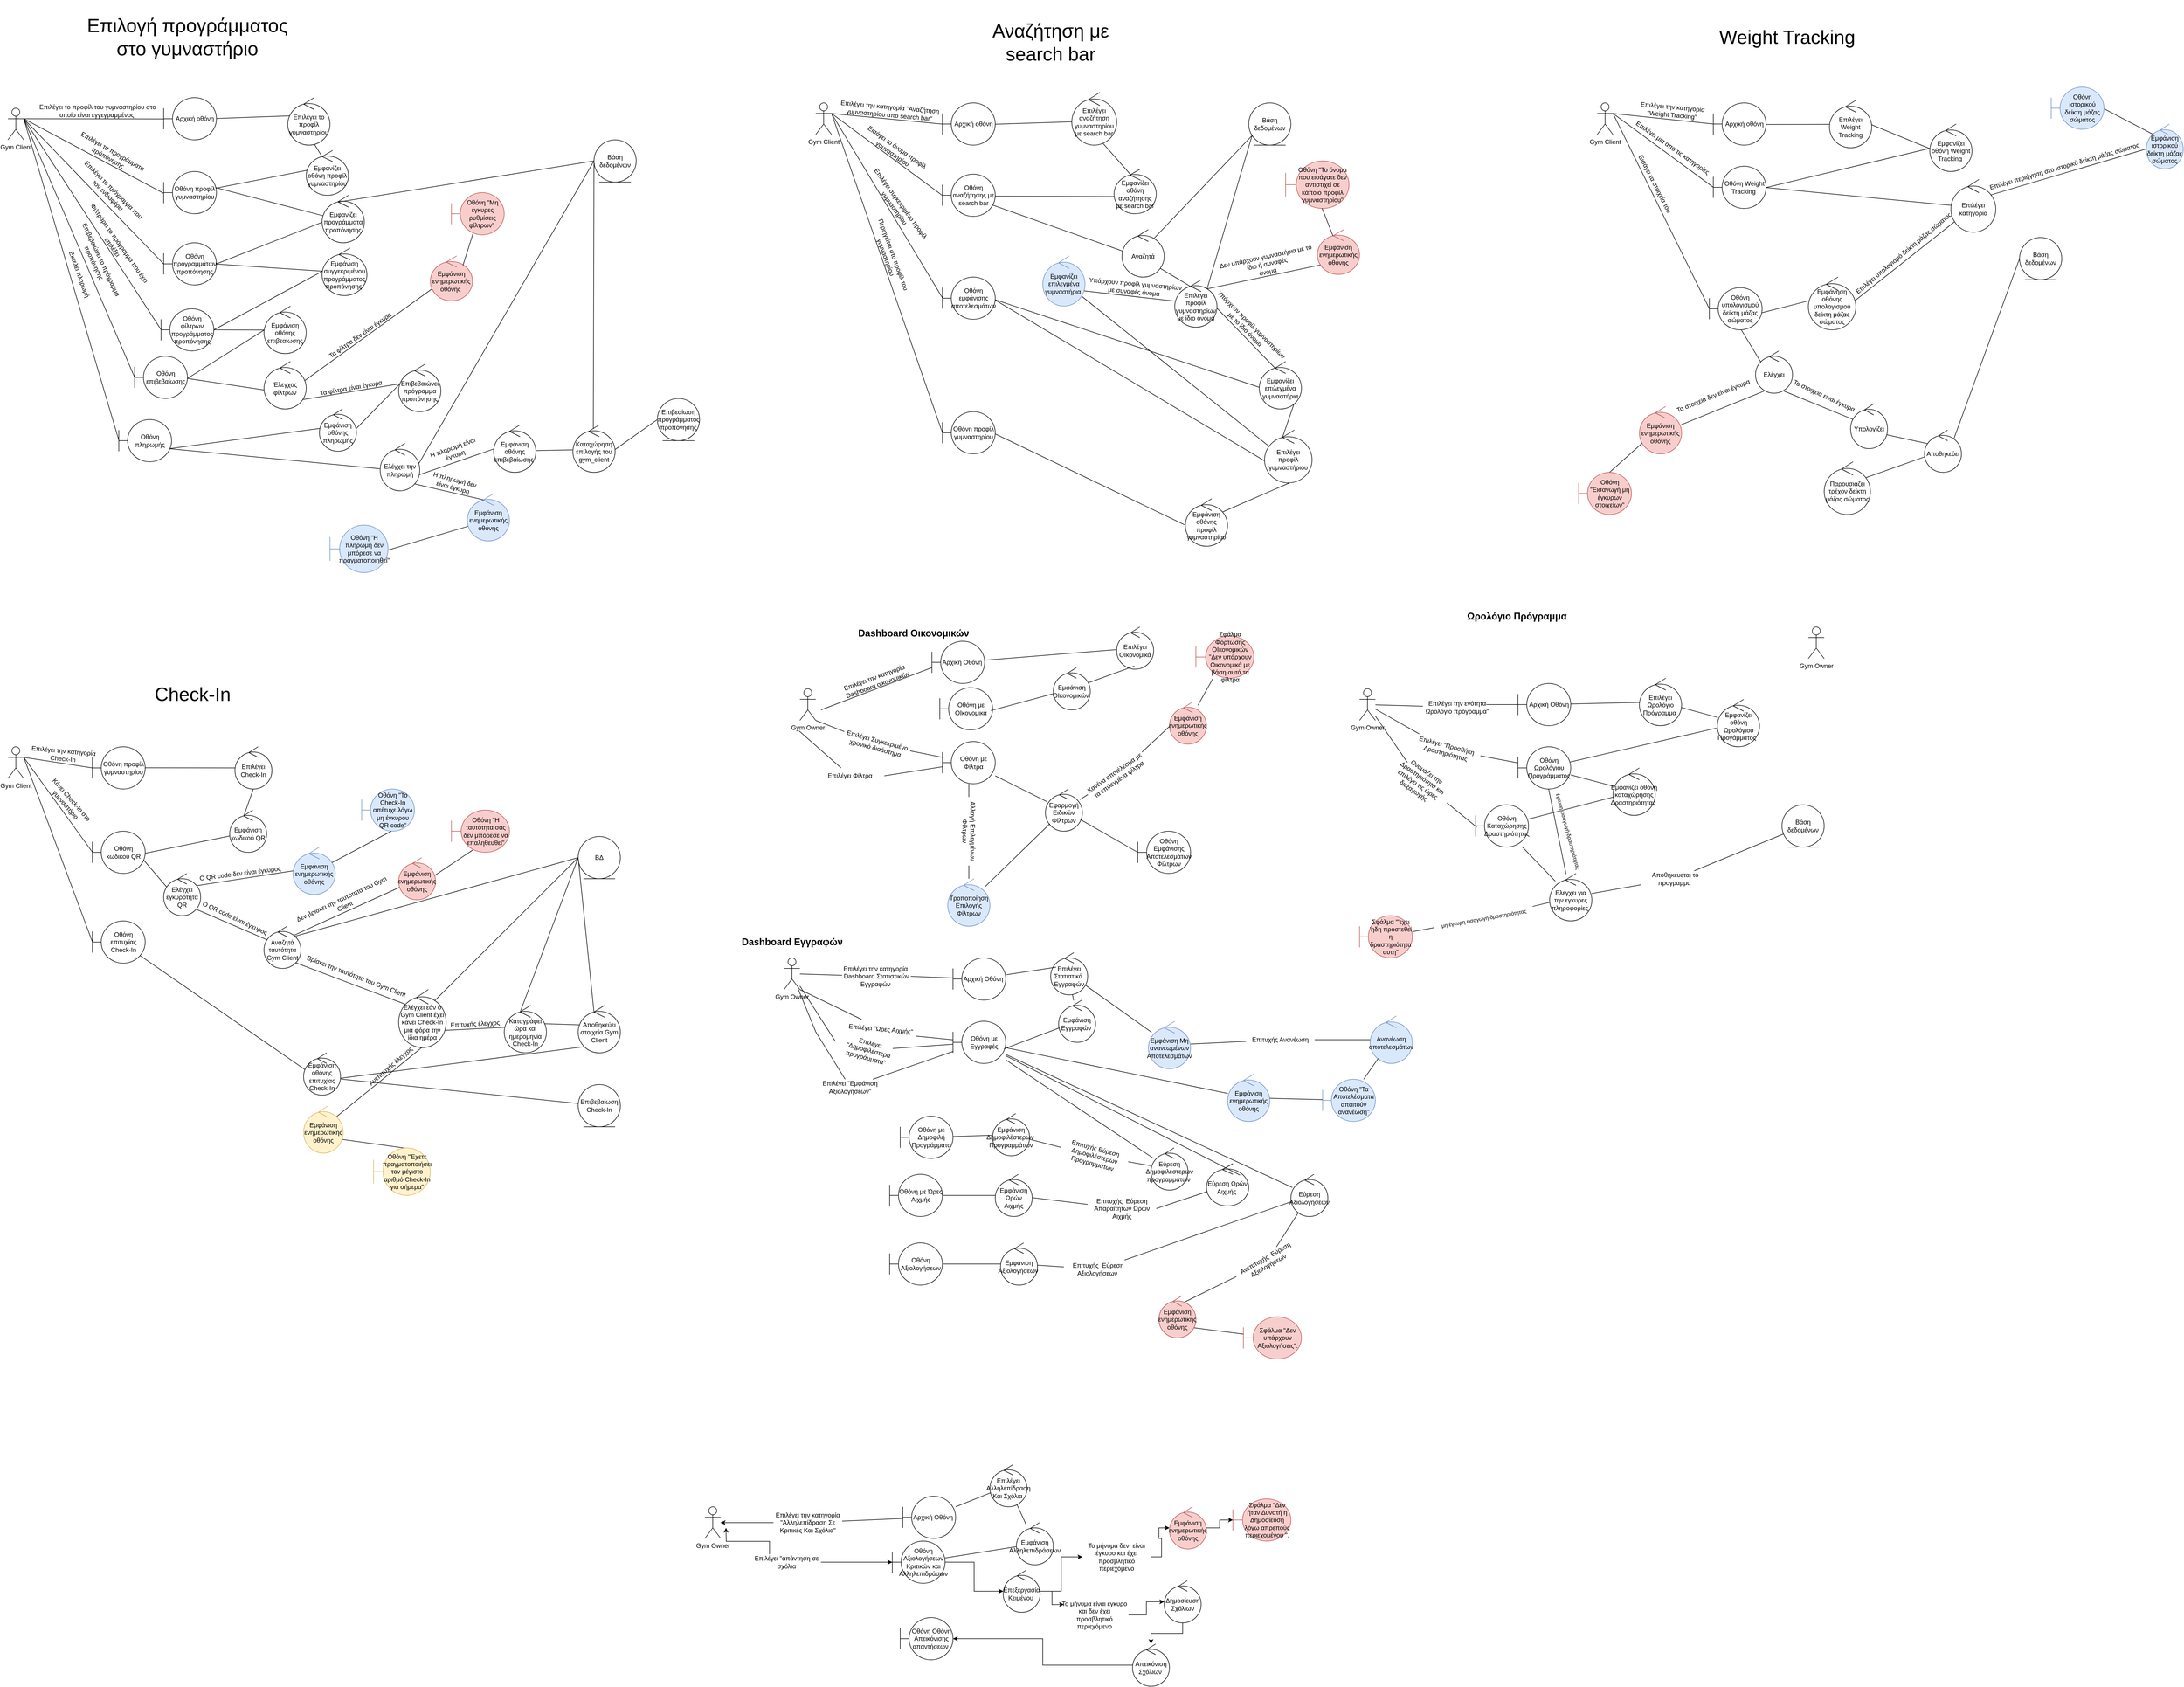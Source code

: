 <mxfile version="26.2.14" pages="4">
  <diagram name="Page-1" id="WoM6VdlI9MWB3Uhfz1nz">
    <mxGraphModel grid="1" page="1" gridSize="10" guides="1" tooltips="1" connect="1" arrows="1" fold="1" pageScale="1" pageWidth="850" pageHeight="1100" math="0" shadow="0">
      <root>
        <object label="" gym_client="" id="0">
          <mxCell />
        </object>
        <mxCell id="1" parent="0" />
        <mxCell id="nBHcs_pk_MBOCEK5t8Cs-1" value="Gym Client" style="shape=umlActor;verticalLabelPosition=bottom;verticalAlign=top;html=1;outlineConnect=0;" vertex="1" parent="1">
          <mxGeometry x="30" y="230" width="30" height="60" as="geometry" />
        </mxCell>
        <mxCell id="nBHcs_pk_MBOCEK5t8Cs-6" value="Αρχική οθόνη" style="shape=umlBoundary;whiteSpace=wrap;html=1;" vertex="1" parent="1">
          <mxGeometry x="325" y="210" width="100" height="80" as="geometry" />
        </mxCell>
        <mxCell id="nBHcs_pk_MBOCEK5t8Cs-7" value="" style="endArrow=none;html=1;rounded=0;fontSize=12;startSize=8;endSize=8;curved=1;exitX=1.002;exitY=0.494;exitDx=0;exitDy=0;exitPerimeter=0;entryX=0.042;entryY=0.383;entryDx=0;entryDy=0;entryPerimeter=0;" edge="1" parent="1" source="nBHcs_pk_MBOCEK5t8Cs-6" target="nBHcs_pk_MBOCEK5t8Cs-10">
          <mxGeometry relative="1" as="geometry">
            <mxPoint x="490" y="410" as="sourcePoint" />
            <mxPoint x="560.0" y="250" as="targetPoint" />
          </mxGeometry>
        </mxCell>
        <mxCell id="nBHcs_pk_MBOCEK5t8Cs-8" value="Βάση δεδομένων" style="ellipse;shape=umlEntity;whiteSpace=wrap;html=1;" vertex="1" parent="1">
          <mxGeometry x="1140" y="290" width="80" height="80" as="geometry" />
        </mxCell>
        <mxCell id="nBHcs_pk_MBOCEK5t8Cs-10" value="Επιλέγει το προφίλ γυμναστηρίου" style="ellipse;shape=umlControl;whiteSpace=wrap;html=1;" vertex="1" parent="1">
          <mxGeometry x="560" y="210" width="80" height="90" as="geometry" />
        </mxCell>
        <mxCell id="nBHcs_pk_MBOCEK5t8Cs-12" value="Οθόνη προφίλ γυμναστηρίου" style="shape=umlBoundary;whiteSpace=wrap;html=1;" vertex="1" parent="1">
          <mxGeometry x="325" y="350" width="100" height="80" as="geometry" />
        </mxCell>
        <mxCell id="nBHcs_pk_MBOCEK5t8Cs-18" value="Εμφανίζει πρoγράμματα προπόνησης" style="ellipse;shape=umlControl;whiteSpace=wrap;html=1;" vertex="1" parent="1">
          <mxGeometry x="625" y="395" width="80" height="90" as="geometry" />
        </mxCell>
        <mxCell id="nBHcs_pk_MBOCEK5t8Cs-20" value="" style="endArrow=none;html=1;rounded=0;fontSize=12;startSize=8;endSize=8;curved=1;exitX=0.39;exitY=0.142;exitDx=0;exitDy=0;exitPerimeter=0;entryX=0;entryY=0.5;entryDx=0;entryDy=0;" edge="1" parent="1" source="nBHcs_pk_MBOCEK5t8Cs-18" target="nBHcs_pk_MBOCEK5t8Cs-8">
          <mxGeometry relative="1" as="geometry">
            <mxPoint x="680" y="330" as="sourcePoint" />
            <mxPoint x="1030" y="360" as="targetPoint" />
          </mxGeometry>
        </mxCell>
        <mxCell id="nBHcs_pk_MBOCEK5t8Cs-21" value="" style="endArrow=none;html=1;rounded=0;fontSize=12;startSize=8;endSize=8;curved=1;exitX=0.004;exitY=0.567;exitDx=0;exitDy=0;exitPerimeter=0;entryX=0.998;entryY=0.564;entryDx=0;entryDy=0;entryPerimeter=0;" edge="1" parent="1" source="nBHcs_pk_MBOCEK5t8Cs-18">
          <mxGeometry relative="1" as="geometry">
            <mxPoint x="680" y="330" as="sourcePoint" />
            <mxPoint x="424.8" y="525.12" as="targetPoint" />
          </mxGeometry>
        </mxCell>
        <mxCell id="nBHcs_pk_MBOCEK5t8Cs-29" value="Οθόνη προγραμμάτων&lt;div&gt;προπόνησης&lt;/div&gt;" style="shape=umlBoundary;whiteSpace=wrap;html=1;" vertex="1" parent="1">
          <mxGeometry x="325" y="485" width="100" height="80" as="geometry" />
        </mxCell>
        <mxCell id="nBHcs_pk_MBOCEK5t8Cs-39" value="Επιβεβαιώνει πρόγραμμα προπόνησης" style="ellipse;shape=umlControl;whiteSpace=wrap;html=1;" vertex="1" parent="1">
          <mxGeometry x="770" y="715" width="80" height="90" as="geometry" />
        </mxCell>
        <mxCell id="nBHcs_pk_MBOCEK5t8Cs-41" value="Οθόνη πληρωμής" style="shape=umlBoundary;whiteSpace=wrap;html=1;" vertex="1" parent="1">
          <mxGeometry x="240" y="820" width="100" height="80" as="geometry" />
        </mxCell>
        <mxCell id="nBHcs_pk_MBOCEK5t8Cs-43" value="Ελέγχει την πληρωμή" style="ellipse;shape=umlControl;whiteSpace=wrap;html=1;" vertex="1" parent="1">
          <mxGeometry x="735" y="865" width="75" height="90" as="geometry" />
        </mxCell>
        <mxCell id="nBHcs_pk_MBOCEK5t8Cs-45" value="" style="endArrow=none;html=1;rounded=0;fontSize=12;startSize=8;endSize=8;curved=1;exitX=0.965;exitY=0.69;exitDx=0;exitDy=0;exitPerimeter=0;entryX=-0.011;entryY=0.535;entryDx=0;entryDy=0;entryPerimeter=0;" edge="1" parent="1" source="nBHcs_pk_MBOCEK5t8Cs-41" target="nBHcs_pk_MBOCEK5t8Cs-43">
          <mxGeometry relative="1" as="geometry">
            <mxPoint x="840" y="670" as="sourcePoint" />
            <mxPoint x="1000" y="670" as="targetPoint" />
          </mxGeometry>
        </mxCell>
        <mxCell id="nBHcs_pk_MBOCEK5t8Cs-46" value="Εμφάνιση οθόνης επιβεβαίωσης&amp;nbsp;" style="ellipse;shape=umlControl;whiteSpace=wrap;html=1;" vertex="1" parent="1">
          <mxGeometry x="950.0" y="830" width="80" height="90" as="geometry" />
        </mxCell>
        <mxCell id="nBHcs_pk_MBOCEK5t8Cs-51" value="" style="endArrow=none;html=1;rounded=0;fontSize=12;startSize=8;endSize=8;curved=1;exitX=1;exitY=0.333;exitDx=0;exitDy=0;exitPerimeter=0;entryX=0.006;entryY=0.505;entryDx=0;entryDy=0;entryPerimeter=0;" edge="1" parent="1" source="nBHcs_pk_MBOCEK5t8Cs-1" target="nBHcs_pk_MBOCEK5t8Cs-6">
          <mxGeometry width="50" height="50" relative="1" as="geometry">
            <mxPoint x="790" y="650" as="sourcePoint" />
            <mxPoint x="326" y="252" as="targetPoint" />
          </mxGeometry>
        </mxCell>
        <mxCell id="nBHcs_pk_MBOCEK5t8Cs-54" value="Επιλέγει το προφίλ του γυμναστηρίου στο οποίο είναι εγγεγραμμένος&amp;nbsp;" style="text;html=1;align=center;verticalAlign=middle;whiteSpace=wrap;rounded=0;" vertex="1" parent="1">
          <mxGeometry x="80" y="220" width="240" height="30" as="geometry" />
        </mxCell>
        <mxCell id="nBHcs_pk_MBOCEK5t8Cs-56" value="" style="endArrow=none;html=1;rounded=0;fontSize=12;startSize=8;endSize=8;curved=1;exitX=1;exitY=0.333;exitDx=0;exitDy=0;exitPerimeter=0;entryX=-0.004;entryY=0.514;entryDx=0;entryDy=0;entryPerimeter=0;" edge="1" parent="1" source="nBHcs_pk_MBOCEK5t8Cs-1" target="nBHcs_pk_MBOCEK5t8Cs-12">
          <mxGeometry width="50" height="50" relative="1" as="geometry">
            <mxPoint x="600" y="650" as="sourcePoint" />
            <mxPoint x="650" y="600" as="targetPoint" />
          </mxGeometry>
        </mxCell>
        <mxCell id="nBHcs_pk_MBOCEK5t8Cs-57" value="Επιλέγει τα προγράμματα πρόπόνησης&amp;nbsp;" style="text;html=1;align=center;verticalAlign=middle;whiteSpace=wrap;rounded=0;rotation=30;" vertex="1" parent="1">
          <mxGeometry x="140" y="305" width="170" height="25" as="geometry" />
        </mxCell>
        <mxCell id="nBHcs_pk_MBOCEK5t8Cs-59" value="" style="endArrow=none;html=1;rounded=0;fontSize=12;startSize=8;endSize=8;curved=1;exitX=1;exitY=0.333;exitDx=0;exitDy=0;exitPerimeter=0;entryX=0.003;entryY=0.507;entryDx=0;entryDy=0;entryPerimeter=0;" edge="1" parent="1" source="nBHcs_pk_MBOCEK5t8Cs-1" target="nBHcs_pk_MBOCEK5t8Cs-29">
          <mxGeometry width="50" height="50" relative="1" as="geometry">
            <mxPoint x="600" y="660" as="sourcePoint" />
            <mxPoint x="650" y="610" as="targetPoint" />
          </mxGeometry>
        </mxCell>
        <mxCell id="nBHcs_pk_MBOCEK5t8Cs-62" value="Επιλέγει το πρόγραμμα που τον ενδιαφέρει" style="text;html=1;align=center;verticalAlign=middle;whiteSpace=wrap;rounded=0;rotation=45;" vertex="1" parent="1">
          <mxGeometry x="140" y="375" width="170" height="30" as="geometry" />
        </mxCell>
        <mxCell id="nBHcs_pk_MBOCEK5t8Cs-63" value="" style="endArrow=none;html=1;rounded=0;fontSize=12;startSize=8;endSize=8;curved=1;entryX=0.006;entryY=0.513;entryDx=0;entryDy=0;entryPerimeter=0;" edge="1" parent="1" target="nBHcs_pk_MBOCEK5t8Cs-41">
          <mxGeometry relative="1" as="geometry">
            <mxPoint x="60" y="250" as="sourcePoint" />
            <mxPoint x="530" y="470" as="targetPoint" />
          </mxGeometry>
        </mxCell>
        <mxCell id="nBHcs_pk_MBOCEK5t8Cs-64" value="Εκτελέι πληρωμή" style="text;html=1;align=center;verticalAlign=middle;whiteSpace=wrap;rounded=0;rotation=70;" vertex="1" parent="1">
          <mxGeometry x="70" y="530" width="190" height="30" as="geometry" />
        </mxCell>
        <mxCell id="nBHcs_pk_MBOCEK5t8Cs-65" value="Καταχώρηση επιλογής του gym_client" style="ellipse;shape=umlControl;whiteSpace=wrap;html=1;" vertex="1" parent="1">
          <mxGeometry x="1100" y="830" width="80" height="90" as="geometry" />
        </mxCell>
        <mxCell id="nBHcs_pk_MBOCEK5t8Cs-68" value="Οθόνη φίλτρων προγράμματος προπόνησης" style="shape=umlBoundary;whiteSpace=wrap;html=1;" vertex="1" parent="1">
          <mxGeometry x="320" y="610" width="100" height="80" as="geometry" />
        </mxCell>
        <mxCell id="nBHcs_pk_MBOCEK5t8Cs-69" value="" style="endArrow=none;html=1;rounded=0;fontSize=12;startSize=8;endSize=8;curved=1;entryX=0.002;entryY=0.499;entryDx=0;entryDy=0;entryPerimeter=0;" edge="1" parent="1" target="nBHcs_pk_MBOCEK5t8Cs-68">
          <mxGeometry relative="1" as="geometry">
            <mxPoint x="60" y="250" as="sourcePoint" />
            <mxPoint x="830" y="620" as="targetPoint" />
          </mxGeometry>
        </mxCell>
        <mxCell id="nBHcs_pk_MBOCEK5t8Cs-70" value="" style="endArrow=none;html=1;rounded=0;fontSize=12;startSize=8;endSize=8;curved=1;exitX=0.484;exitY=0.085;exitDx=0;exitDy=0;exitPerimeter=0;entryX=0;entryY=0.5;entryDx=0;entryDy=0;" edge="1" parent="1" source="nBHcs_pk_MBOCEK5t8Cs-65" target="nBHcs_pk_MBOCEK5t8Cs-8">
          <mxGeometry relative="1" as="geometry">
            <mxPoint x="610" y="610" as="sourcePoint" />
            <mxPoint x="770" y="610" as="targetPoint" />
          </mxGeometry>
        </mxCell>
        <mxCell id="nBHcs_pk_MBOCEK5t8Cs-71" value="Έλεγχος φίλτρων" style="ellipse;shape=umlControl;whiteSpace=wrap;html=1;" vertex="1" parent="1">
          <mxGeometry x="515" y="710" width="80" height="90" as="geometry" />
        </mxCell>
        <mxCell id="nBHcs_pk_MBOCEK5t8Cs-72" value="" style="endArrow=none;html=1;rounded=0;fontSize=12;startSize=8;endSize=8;curved=1;entryX=0.008;entryY=0.488;entryDx=0;entryDy=0;entryPerimeter=0;" edge="1" parent="1" target="mKBZp5C1z0nGuhZBMgI0-4">
          <mxGeometry relative="1" as="geometry">
            <mxPoint x="420" y="650" as="sourcePoint" />
            <mxPoint x="840" y="590" as="targetPoint" />
          </mxGeometry>
        </mxCell>
        <mxCell id="nBHcs_pk_MBOCEK5t8Cs-74" value="Φιλτράρει το πρόγραμμα που έχει επιλέξει&amp;nbsp;" style="text;html=1;align=center;verticalAlign=middle;whiteSpace=wrap;rounded=0;rotation=55;" vertex="1" parent="1">
          <mxGeometry x="140" y="475" width="190" height="30" as="geometry" />
        </mxCell>
        <mxCell id="nBHcs_pk_MBOCEK5t8Cs-75" value="Επιβεαίωση προγράμματος προπόνησης" style="ellipse;shape=umlEntity;whiteSpace=wrap;html=1;" vertex="1" parent="1">
          <mxGeometry x="1260" y="780" width="80" height="80" as="geometry" />
        </mxCell>
        <mxCell id="nBHcs_pk_MBOCEK5t8Cs-76" value="" style="endArrow=none;html=1;rounded=0;fontSize=12;startSize=8;endSize=8;curved=1;exitX=1.002;exitY=0.517;exitDx=0;exitDy=0;exitPerimeter=0;entryX=0;entryY=0.5;entryDx=0;entryDy=0;" edge="1" parent="1" source="nBHcs_pk_MBOCEK5t8Cs-65" target="nBHcs_pk_MBOCEK5t8Cs-75">
          <mxGeometry relative="1" as="geometry">
            <mxPoint x="680" y="590" as="sourcePoint" />
            <mxPoint x="840" y="590" as="targetPoint" />
          </mxGeometry>
        </mxCell>
        <mxCell id="mKBZp5C1z0nGuhZBMgI0-4" value="Εμφάνιση συγγεκριμένου προγράμματος προπόνησης&amp;nbsp;" style="ellipse;shape=umlControl;whiteSpace=wrap;html=1;" vertex="1" parent="1">
          <mxGeometry x="625" y="495" width="85" height="90" as="geometry" />
        </mxCell>
        <mxCell id="mKBZp5C1z0nGuhZBMgI0-6" value="" style="endArrow=none;html=1;rounded=0;fontSize=12;startSize=8;endSize=8;curved=1;exitX=1;exitY=0.504;exitDx=0;exitDy=0;exitPerimeter=0;entryX=0.014;entryY=0.488;entryDx=0;entryDy=0;entryPerimeter=0;" edge="1" parent="1" source="nBHcs_pk_MBOCEK5t8Cs-29" target="mKBZp5C1z0nGuhZBMgI0-4">
          <mxGeometry relative="1" as="geometry">
            <mxPoint x="540" y="610" as="sourcePoint" />
            <mxPoint x="700" y="610" as="targetPoint" />
          </mxGeometry>
        </mxCell>
        <mxCell id="mKBZp5C1z0nGuhZBMgI0-9" value="" style="endArrow=none;html=1;rounded=0;fontSize=12;startSize=8;endSize=8;curved=1;exitX=0.966;exitY=0.401;exitDx=0;exitDy=0;exitPerimeter=0;entryX=0.041;entryY=0.733;entryDx=0;entryDy=0;entryPerimeter=0;" edge="1" parent="1" source="nBHcs_pk_MBOCEK5t8Cs-71" target="mKBZp5C1z0nGuhZBMgI0-11">
          <mxGeometry relative="1" as="geometry">
            <mxPoint x="570" y="560" as="sourcePoint" />
            <mxPoint x="793.574" y="620.0" as="targetPoint" />
          </mxGeometry>
        </mxCell>
        <mxCell id="mKBZp5C1z0nGuhZBMgI0-11" value="Εμφάνιση ενημερωτικής οθόνης&amp;nbsp;" style="ellipse;shape=umlControl;whiteSpace=wrap;html=1;fillColor=#f8cecc;strokeColor=#b85450;" vertex="1" parent="1">
          <mxGeometry x="830" y="510" width="80" height="85" as="geometry" />
        </mxCell>
        <mxCell id="mKBZp5C1z0nGuhZBMgI0-12" value="" style="endArrow=none;html=1;rounded=0;fontSize=12;startSize=8;endSize=8;curved=1;exitX=0.774;exitY=0.208;exitDx=0;exitDy=0;exitPerimeter=0;entryX=0.412;entryY=0.957;entryDx=0;entryDy=0;entryPerimeter=0;" edge="1" parent="1" source="mKBZp5C1z0nGuhZBMgI0-11" target="mKBZp5C1z0nGuhZBMgI0-13">
          <mxGeometry relative="1" as="geometry">
            <mxPoint x="620" y="730" as="sourcePoint" />
            <mxPoint x="920" y="520" as="targetPoint" />
          </mxGeometry>
        </mxCell>
        <mxCell id="mKBZp5C1z0nGuhZBMgI0-13" value="Οθόνη &quot;Μη έγκυρες ρυθμίσεις φίλτρων&quot;&amp;nbsp;" style="shape=umlBoundary;whiteSpace=wrap;html=1;fillColor=#f8cecc;strokeColor=#b85450;" vertex="1" parent="1">
          <mxGeometry x="870.0" y="390" width="100" height="80" as="geometry" />
        </mxCell>
        <mxCell id="izMmDWKSaHBRrdsru9Q4-1" value="Τα φίλτρα δεν είναι έγκυρα" style="text;html=1;align=center;verticalAlign=middle;whiteSpace=wrap;rounded=0;rotation=-35;" vertex="1" parent="1">
          <mxGeometry x="625" y="645" width="145" height="30" as="geometry" />
        </mxCell>
        <mxCell id="izMmDWKSaHBRrdsru9Q4-2" value="Η πληρωμή είναι έγκυρη" style="text;html=1;align=center;verticalAlign=middle;whiteSpace=wrap;rounded=0;rotation=-20;" vertex="1" parent="1">
          <mxGeometry x="820" y="865" width="110.08" height="30" as="geometry" />
        </mxCell>
        <mxCell id="izMmDWKSaHBRrdsru9Q4-3" value="Εμφάνιση ενημερωτικής οθόνης" style="ellipse;shape=umlControl;whiteSpace=wrap;html=1;fillColor=#dae8fc;strokeColor=#6c8ebf;" vertex="1" parent="1">
          <mxGeometry x="900" y="960" width="80" height="90" as="geometry" />
        </mxCell>
        <mxCell id="izMmDWKSaHBRrdsru9Q4-4" value="" style="endArrow=none;html=1;rounded=0;exitX=0.867;exitY=0.854;exitDx=0;exitDy=0;exitPerimeter=0;entryX=0.38;entryY=0.133;entryDx=0;entryDy=0;entryPerimeter=0;" edge="1" parent="1" source="nBHcs_pk_MBOCEK5t8Cs-43" target="izMmDWKSaHBRrdsru9Q4-3">
          <mxGeometry width="50" height="50" relative="1" as="geometry">
            <mxPoint x="760" y="700" as="sourcePoint" />
            <mxPoint x="810" y="650" as="targetPoint" />
          </mxGeometry>
        </mxCell>
        <mxCell id="izMmDWKSaHBRrdsru9Q4-5" value="Η πληρωμή δεν είναι έγκυρη" style="text;html=1;align=center;verticalAlign=middle;whiteSpace=wrap;rounded=0;rotation=15;" vertex="1" parent="1">
          <mxGeometry x="819.93" y="925.58" width="110.07" height="30" as="geometry" />
        </mxCell>
        <mxCell id="izMmDWKSaHBRrdsru9Q4-6" value="Οθόνη &quot;Η πληρωμή δεν μπόρεσε να πραγματοποιηθεί&quot;" style="shape=umlBoundary;whiteSpace=wrap;html=1;fillColor=#dae8fc;strokeColor=#6c8ebf;" vertex="1" parent="1">
          <mxGeometry x="640" y="1020" width="110" height="90" as="geometry" />
        </mxCell>
        <mxCell id="izMmDWKSaHBRrdsru9Q4-8" value="" style="endArrow=none;html=1;rounded=0;entryX=0.018;entryY=0.691;entryDx=0;entryDy=0;entryPerimeter=0;exitX=0.995;exitY=0.526;exitDx=0;exitDy=0;exitPerimeter=0;" edge="1" parent="1" source="izMmDWKSaHBRrdsru9Q4-6" target="izMmDWKSaHBRrdsru9Q4-3">
          <mxGeometry width="50" height="50" relative="1" as="geometry">
            <mxPoint x="750" y="1070" as="sourcePoint" />
            <mxPoint x="800" y="1020" as="targetPoint" />
          </mxGeometry>
        </mxCell>
        <mxCell id="5XzjOj2Jt2Nz8evG6_A8-3" value="Οθόνη επιβεβαίωσης" style="shape=umlBoundary;whiteSpace=wrap;html=1;" vertex="1" parent="1">
          <mxGeometry x="270" y="700" width="100" height="80" as="geometry" />
        </mxCell>
        <mxCell id="5XzjOj2Jt2Nz8evG6_A8-5" value="" style="endArrow=none;html=1;rounded=0;entryX=0;entryY=0.5;entryDx=0;entryDy=0;entryPerimeter=0;" edge="1" parent="1" target="5XzjOj2Jt2Nz8evG6_A8-3">
          <mxGeometry width="50" height="50" relative="1" as="geometry">
            <mxPoint x="60" y="250" as="sourcePoint" />
            <mxPoint x="520" y="590" as="targetPoint" />
          </mxGeometry>
        </mxCell>
        <mxCell id="5XzjOj2Jt2Nz8evG6_A8-6" value="Επιβεβαιώνει το πρόγραμμα προπόνησης" style="text;html=1;align=center;verticalAlign=middle;whiteSpace=wrap;rounded=0;rotation=65;" vertex="1" parent="1">
          <mxGeometry x="100" y="505" width="200" height="30" as="geometry" />
        </mxCell>
        <mxCell id="mKBZp5C1z0nGuhZBMgI0-3" value="Τα φίλτρα είναι έγκυρα" style="text;html=1;align=center;verticalAlign=middle;whiteSpace=wrap;rounded=0;rotation=-10;" vertex="1" parent="1">
          <mxGeometry x="610" y="745" width="140" height="30" as="geometry" />
        </mxCell>
        <mxCell id="5XzjOj2Jt2Nz8evG6_A8-13" value="" style="endArrow=none;html=1;rounded=0;exitX=0.918;exitY=0.802;exitDx=0;exitDy=0;exitPerimeter=0;entryX=0.036;entryY=0.413;entryDx=0;entryDy=0;entryPerimeter=0;" edge="1" parent="1" source="nBHcs_pk_MBOCEK5t8Cs-71" target="nBHcs_pk_MBOCEK5t8Cs-39">
          <mxGeometry width="50" height="50" relative="1" as="geometry">
            <mxPoint x="730" y="650" as="sourcePoint" />
            <mxPoint x="800" y="720" as="targetPoint" />
          </mxGeometry>
        </mxCell>
        <mxCell id="5XzjOj2Jt2Nz8evG6_A8-15" value="" style="endArrow=none;html=1;rounded=0;exitX=0.981;exitY=0.421;exitDx=0;exitDy=0;exitPerimeter=0;entryX=0;entryY=0.5;entryDx=0;entryDy=0;" edge="1" parent="1" source="nBHcs_pk_MBOCEK5t8Cs-43" target="nBHcs_pk_MBOCEK5t8Cs-8">
          <mxGeometry width="50" height="50" relative="1" as="geometry">
            <mxPoint x="870" y="760" as="sourcePoint" />
            <mxPoint x="1080" y="435" as="targetPoint" />
          </mxGeometry>
        </mxCell>
        <mxCell id="5XzjOj2Jt2Nz8evG6_A8-17" value="Gym Client" style="shape=umlActor;verticalLabelPosition=bottom;verticalAlign=top;html=1;" vertex="1" parent="1">
          <mxGeometry x="1560" y="220" width="30" height="60" as="geometry" />
        </mxCell>
        <mxCell id="5XzjOj2Jt2Nz8evG6_A8-18" value="Αρχική οθόνη" style="shape=umlBoundary;whiteSpace=wrap;html=1;" vertex="1" parent="1">
          <mxGeometry x="1800" y="220" width="100" height="80" as="geometry" />
        </mxCell>
        <mxCell id="5XzjOj2Jt2Nz8evG6_A8-19" value="Επιλέγει αναζήτηση γυμναστηρίου με search bar" style="ellipse;shape=umlControl;whiteSpace=wrap;html=1;" vertex="1" parent="1">
          <mxGeometry x="2045" y="200" width="85" height="100" as="geometry" />
        </mxCell>
        <mxCell id="5XzjOj2Jt2Nz8evG6_A8-20" value="" style="endArrow=none;html=1;rounded=0;entryX=1;entryY=0.333;entryDx=0;entryDy=0;entryPerimeter=0;exitX=0.001;exitY=0.502;exitDx=0;exitDy=0;exitPerimeter=0;" edge="1" parent="1" source="5XzjOj2Jt2Nz8evG6_A8-18" target="5XzjOj2Jt2Nz8evG6_A8-17">
          <mxGeometry width="50" height="50" relative="1" as="geometry">
            <mxPoint x="1790" y="260" as="sourcePoint" />
            <mxPoint x="1410" y="610" as="targetPoint" />
          </mxGeometry>
        </mxCell>
        <mxCell id="5XzjOj2Jt2Nz8evG6_A8-22" value="" style="endArrow=none;html=1;rounded=0;entryX=0.998;entryY=0.505;entryDx=0;entryDy=0;entryPerimeter=0;exitX=0.001;exitY=0.557;exitDx=0;exitDy=0;exitPerimeter=0;" edge="1" parent="1" source="5XzjOj2Jt2Nz8evG6_A8-19" target="5XzjOj2Jt2Nz8evG6_A8-18">
          <mxGeometry width="50" height="50" relative="1" as="geometry">
            <mxPoint x="2046" y="260" as="sourcePoint" />
            <mxPoint x="1830" y="310" as="targetPoint" />
          </mxGeometry>
        </mxCell>
        <mxCell id="5XzjOj2Jt2Nz8evG6_A8-24" value="Βάση δεδομένων" style="ellipse;shape=umlEntity;whiteSpace=wrap;html=1;" vertex="1" parent="1">
          <mxGeometry x="2380" y="220" width="80" height="80" as="geometry" />
        </mxCell>
        <mxCell id="5XzjOj2Jt2Nz8evG6_A8-29" value="" style="endArrow=none;html=1;rounded=0;entryX=0.698;entryY=0.969;entryDx=0;entryDy=0;entryPerimeter=0;" edge="1" parent="1" target="5XzjOj2Jt2Nz8evG6_A8-19">
          <mxGeometry width="50" height="50" relative="1" as="geometry">
            <mxPoint x="2160" y="360" as="sourcePoint" />
            <mxPoint x="2100" y="300" as="targetPoint" />
          </mxGeometry>
        </mxCell>
        <mxCell id="5XzjOj2Jt2Nz8evG6_A8-30" value="Εμφανίζει οθόνη αναζήτησης με search bar" style="ellipse;shape=umlControl;whiteSpace=wrap;html=1;" vertex="1" parent="1">
          <mxGeometry x="2125" y="345" width="80" height="85" as="geometry" />
        </mxCell>
        <mxCell id="5XzjOj2Jt2Nz8evG6_A8-31" value="Οθόνη αναζήτησης με search bar" style="shape=umlBoundary;whiteSpace=wrap;html=1;" vertex="1" parent="1">
          <mxGeometry x="1800" y="355" width="100" height="80" as="geometry" />
        </mxCell>
        <mxCell id="5XzjOj2Jt2Nz8evG6_A8-32" value="" style="endArrow=none;html=1;rounded=0;entryX=1;entryY=0.333;entryDx=0;entryDy=0;entryPerimeter=0;exitX=0.003;exitY=0.509;exitDx=0;exitDy=0;exitPerimeter=0;" edge="1" parent="1" source="5XzjOj2Jt2Nz8evG6_A8-31" target="5XzjOj2Jt2Nz8evG6_A8-17">
          <mxGeometry width="50" height="50" relative="1" as="geometry">
            <mxPoint x="1690" y="470" as="sourcePoint" />
            <mxPoint x="1740" y="420" as="targetPoint" />
          </mxGeometry>
        </mxCell>
        <mxCell id="5XzjOj2Jt2Nz8evG6_A8-33" value="" style="endArrow=none;html=1;rounded=0;entryX=0.005;entryY=0.616;entryDx=0;entryDy=0;entryPerimeter=0;exitX=1.002;exitY=0.52;exitDx=0;exitDy=0;exitPerimeter=0;" edge="1" parent="1" source="5XzjOj2Jt2Nz8evG6_A8-31" target="5XzjOj2Jt2Nz8evG6_A8-30">
          <mxGeometry width="50" height="50" relative="1" as="geometry">
            <mxPoint x="1620" y="430" as="sourcePoint" />
            <mxPoint x="1670" y="380" as="targetPoint" />
          </mxGeometry>
        </mxCell>
        <mxCell id="5XzjOj2Jt2Nz8evG6_A8-34" value="" style="endArrow=none;html=1;rounded=0;entryX=0.082;entryY=0.771;entryDx=0;entryDy=0;entryPerimeter=0;exitX=0.757;exitY=0.187;exitDx=0;exitDy=0;exitPerimeter=0;" edge="1" parent="1" source="5XzjOj2Jt2Nz8evG6_A8-36" target="5XzjOj2Jt2Nz8evG6_A8-24">
          <mxGeometry width="50" height="50" relative="1" as="geometry">
            <mxPoint x="1870" y="460" as="sourcePoint" />
            <mxPoint x="1920" y="410" as="targetPoint" />
          </mxGeometry>
        </mxCell>
        <mxCell id="5XzjOj2Jt2Nz8evG6_A8-35" value="" style="endArrow=none;html=1;rounded=0;entryX=0.952;entryY=0.733;entryDx=0;entryDy=0;entryPerimeter=0;exitX=0.02;exitY=0.454;exitDx=0;exitDy=0;exitPerimeter=0;" edge="1" parent="1" source="5XzjOj2Jt2Nz8evG6_A8-36" target="5XzjOj2Jt2Nz8evG6_A8-31">
          <mxGeometry width="50" height="50" relative="1" as="geometry">
            <mxPoint x="2140" y="500" as="sourcePoint" />
            <mxPoint x="1960" y="470" as="targetPoint" />
          </mxGeometry>
        </mxCell>
        <mxCell id="5XzjOj2Jt2Nz8evG6_A8-36" value="Αναζητά" style="ellipse;shape=umlControl;whiteSpace=wrap;html=1;" vertex="1" parent="1">
          <mxGeometry x="2140" y="460" width="80" height="90" as="geometry" />
        </mxCell>
        <mxCell id="5XzjOj2Jt2Nz8evG6_A8-37" value="Επιλέγει προφίλ γυμναστηρίων με ίδιο όνομα" style="ellipse;shape=umlControl;whiteSpace=wrap;html=1;" vertex="1" parent="1">
          <mxGeometry x="2240" y="555" width="80" height="90" as="geometry" />
        </mxCell>
        <mxCell id="5XzjOj2Jt2Nz8evG6_A8-38" value="" style="endArrow=none;html=1;rounded=0;entryX=0.907;entryY=0.816;entryDx=0;entryDy=0;entryPerimeter=0;exitX=0.371;exitY=0.141;exitDx=0;exitDy=0;exitPerimeter=0;" edge="1" parent="1" source="5XzjOj2Jt2Nz8evG6_A8-37" target="5XzjOj2Jt2Nz8evG6_A8-36">
          <mxGeometry width="50" height="50" relative="1" as="geometry">
            <mxPoint x="1980" y="550" as="sourcePoint" />
            <mxPoint x="2030" y="500" as="targetPoint" />
          </mxGeometry>
        </mxCell>
        <mxCell id="5XzjOj2Jt2Nz8evG6_A8-39" value="" style="endArrow=none;html=1;rounded=0;entryX=0.078;entryY=0.777;entryDx=0;entryDy=0;entryPerimeter=0;exitX=0.765;exitY=0.193;exitDx=0;exitDy=0;exitPerimeter=0;" edge="1" parent="1" source="5XzjOj2Jt2Nz8evG6_A8-37" target="5XzjOj2Jt2Nz8evG6_A8-24">
          <mxGeometry width="50" height="50" relative="1" as="geometry">
            <mxPoint x="1850" y="700" as="sourcePoint" />
            <mxPoint x="2380" y="290" as="targetPoint" />
          </mxGeometry>
        </mxCell>
        <mxCell id="5XzjOj2Jt2Nz8evG6_A8-40" value="Οθόνη εμφάνισης αποτελεσμάτων" style="shape=umlBoundary;whiteSpace=wrap;html=1;" vertex="1" parent="1">
          <mxGeometry x="1800" y="550" width="100" height="80" as="geometry" />
        </mxCell>
        <mxCell id="5XzjOj2Jt2Nz8evG6_A8-41" value="Εμφανίζει επιλεγμένα γυμναστήρια" style="ellipse;shape=umlControl;whiteSpace=wrap;html=1;" vertex="1" parent="1">
          <mxGeometry x="2400" y="710" width="80" height="90" as="geometry" />
        </mxCell>
        <mxCell id="5XzjOj2Jt2Nz8evG6_A8-42" value="" style="endArrow=none;html=1;rounded=0;entryX=1.003;entryY=0.603;entryDx=0;entryDy=0;entryPerimeter=0;exitX=0.376;exitY=0.14;exitDx=0;exitDy=0;exitPerimeter=0;" edge="1" parent="1" source="5XzjOj2Jt2Nz8evG6_A8-41" target="5XzjOj2Jt2Nz8evG6_A8-37">
          <mxGeometry width="50" height="50" relative="1" as="geometry">
            <mxPoint x="1710" y="840" as="sourcePoint" />
            <mxPoint x="1760" y="790" as="targetPoint" />
          </mxGeometry>
        </mxCell>
        <mxCell id="5XzjOj2Jt2Nz8evG6_A8-43" value="" style="endArrow=none;html=1;rounded=0;entryX=0;entryY=0.542;entryDx=0;entryDy=0;entryPerimeter=0;exitX=0.995;exitY=0.535;exitDx=0;exitDy=0;exitPerimeter=0;" edge="1" parent="1" source="5XzjOj2Jt2Nz8evG6_A8-40" target="5XzjOj2Jt2Nz8evG6_A8-41">
          <mxGeometry width="50" height="50" relative="1" as="geometry">
            <mxPoint x="2190" y="940" as="sourcePoint" />
            <mxPoint x="2240" y="890" as="targetPoint" />
          </mxGeometry>
        </mxCell>
        <mxCell id="5XzjOj2Jt2Nz8evG6_A8-44" value="" style="endArrow=none;html=1;rounded=0;exitX=0.002;exitY=0.498;exitDx=0;exitDy=0;exitPerimeter=0;" edge="1" parent="1" source="5XzjOj2Jt2Nz8evG6_A8-40">
          <mxGeometry width="50" height="50" relative="1" as="geometry">
            <mxPoint x="2010" y="750" as="sourcePoint" />
            <mxPoint x="1590" y="240" as="targetPoint" />
          </mxGeometry>
        </mxCell>
        <mxCell id="5XzjOj2Jt2Nz8evG6_A8-45" value="Εμφάνιση οθόνης προφίλ γυμναστηρίου" style="ellipse;shape=umlControl;whiteSpace=wrap;html=1;" vertex="1" parent="1">
          <mxGeometry x="2260" y="970" width="80" height="90" as="geometry" />
        </mxCell>
        <mxCell id="5XzjOj2Jt2Nz8evG6_A8-46" value="" style="endArrow=none;html=1;rounded=0;entryX=0.82;entryY=0.901;entryDx=0;entryDy=0;entryPerimeter=0;exitX=0.377;exitY=0.139;exitDx=0;exitDy=0;exitPerimeter=0;" edge="1" parent="1" source="5XzjOj2Jt2Nz8evG6_A8-50" target="5XzjOj2Jt2Nz8evG6_A8-41">
          <mxGeometry width="50" height="50" relative="1" as="geometry">
            <mxPoint x="2400" y="820" as="sourcePoint" />
            <mxPoint x="2320" y="720" as="targetPoint" />
          </mxGeometry>
        </mxCell>
        <mxCell id="5XzjOj2Jt2Nz8evG6_A8-47" value="Οθόνη προφίλ γυμναστηρίου" style="shape=umlBoundary;whiteSpace=wrap;html=1;" vertex="1" parent="1">
          <mxGeometry x="1800" y="805" width="100" height="80" as="geometry" />
        </mxCell>
        <mxCell id="5XzjOj2Jt2Nz8evG6_A8-48" value="" style="endArrow=none;html=1;rounded=0;entryX=0;entryY=0.556;entryDx=0;entryDy=0;entryPerimeter=0;exitX=1.004;exitY=0.53;exitDx=0;exitDy=0;exitPerimeter=0;" edge="1" parent="1" source="5XzjOj2Jt2Nz8evG6_A8-47" target="5XzjOj2Jt2Nz8evG6_A8-45">
          <mxGeometry width="50" height="50" relative="1" as="geometry">
            <mxPoint x="2271" y="990" as="sourcePoint" />
            <mxPoint x="2320" y="980" as="targetPoint" />
          </mxGeometry>
        </mxCell>
        <mxCell id="5XzjOj2Jt2Nz8evG6_A8-49" value="" style="endArrow=none;html=1;rounded=0;exitX=0.001;exitY=0.506;exitDx=0;exitDy=0;exitPerimeter=0;entryX=1;entryY=0.333;entryDx=0;entryDy=0;entryPerimeter=0;" edge="1" parent="1" source="5XzjOj2Jt2Nz8evG6_A8-47" target="5XzjOj2Jt2Nz8evG6_A8-17">
          <mxGeometry width="50" height="50" relative="1" as="geometry">
            <mxPoint x="1790" y="865" as="sourcePoint" />
            <mxPoint x="1730" y="550" as="targetPoint" />
          </mxGeometry>
        </mxCell>
        <mxCell id="5XzjOj2Jt2Nz8evG6_A8-50" value="Επιλέγει&lt;div&gt;προφίλ γυμναστήριου&lt;/div&gt;" style="ellipse;shape=umlControl;whiteSpace=wrap;html=1;" vertex="1" parent="1">
          <mxGeometry x="2410" y="840" width="90" height="100" as="geometry" />
        </mxCell>
        <mxCell id="5XzjOj2Jt2Nz8evG6_A8-51" value="" style="endArrow=none;html=1;rounded=0;entryX=0;entryY=0.582;entryDx=0;entryDy=0;entryPerimeter=0;exitX=1;exitY=0.544;exitDx=0;exitDy=0;exitPerimeter=0;" edge="1" parent="1" source="5XzjOj2Jt2Nz8evG6_A8-40" target="5XzjOj2Jt2Nz8evG6_A8-50">
          <mxGeometry width="50" height="50" relative="1" as="geometry">
            <mxPoint x="1890" y="630" as="sourcePoint" />
            <mxPoint x="1980" y="550" as="targetPoint" />
          </mxGeometry>
        </mxCell>
        <mxCell id="5XzjOj2Jt2Nz8evG6_A8-52" value="" style="endArrow=none;html=1;rounded=0;entryX=0.524;entryY=1;entryDx=0;entryDy=0;entryPerimeter=0;exitX=0.88;exitY=0.279;exitDx=0;exitDy=0;exitPerimeter=0;" edge="1" parent="1" source="5XzjOj2Jt2Nz8evG6_A8-45" target="5XzjOj2Jt2Nz8evG6_A8-50">
          <mxGeometry width="50" height="50" relative="1" as="geometry">
            <mxPoint x="2140" y="730" as="sourcePoint" />
            <mxPoint x="2190" y="680" as="targetPoint" />
          </mxGeometry>
        </mxCell>
        <mxCell id="5XzjOj2Jt2Nz8evG6_A8-55" value="" style="endArrow=none;html=1;rounded=0;exitX=0.998;exitY=0.542;exitDx=0;exitDy=0;exitPerimeter=0;entryX=-0.009;entryY=0.526;entryDx=0;entryDy=0;entryPerimeter=0;" edge="1" parent="1" source="nBHcs_pk_MBOCEK5t8Cs-46" target="nBHcs_pk_MBOCEK5t8Cs-65">
          <mxGeometry width="50" height="50" relative="1" as="geometry">
            <mxPoint x="710" y="820" as="sourcePoint" />
            <mxPoint x="760" y="770" as="targetPoint" />
          </mxGeometry>
        </mxCell>
        <mxCell id="5XzjOj2Jt2Nz8evG6_A8-56" value="" style="endArrow=none;html=1;rounded=0;entryX=0.989;entryY=0.661;entryDx=0;entryDy=0;entryPerimeter=0;exitX=0.008;exitY=0.506;exitDx=0;exitDy=0;exitPerimeter=0;" edge="1" parent="1" source="nBHcs_pk_MBOCEK5t8Cs-46" target="nBHcs_pk_MBOCEK5t8Cs-43">
          <mxGeometry width="50" height="50" relative="1" as="geometry">
            <mxPoint x="710" y="1060" as="sourcePoint" />
            <mxPoint x="760" y="1010" as="targetPoint" />
          </mxGeometry>
        </mxCell>
        <mxCell id="5XzjOj2Jt2Nz8evG6_A8-57" value="Επιλέγει την κατηγορία &quot;Αναζήτηση γυμναστηρίου απο search bar&quot;" style="text;html=1;align=center;verticalAlign=middle;whiteSpace=wrap;rounded=0;rotation=5;" vertex="1" parent="1">
          <mxGeometry x="1580" y="220" width="240" height="30" as="geometry" />
        </mxCell>
        <mxCell id="5XzjOj2Jt2Nz8evG6_A8-58" value="Εισάγει το όνομα προφίλ γυμναστηρίου" style="text;html=1;align=center;verticalAlign=middle;whiteSpace=wrap;rounded=0;rotation=35;" vertex="1" parent="1">
          <mxGeometry x="1620" y="295" width="180" height="30" as="geometry" />
        </mxCell>
        <mxCell id="5XzjOj2Jt2Nz8evG6_A8-59" value="Επιλέγει συγκεκριμένο προφίλ γυμναστηρίου" style="text;html=1;align=center;verticalAlign=middle;whiteSpace=wrap;rounded=0;rotation=54;" vertex="1" parent="1">
          <mxGeometry x="1630" y="400" width="170" height="30" as="geometry" />
        </mxCell>
        <mxCell id="5XzjOj2Jt2Nz8evG6_A8-60" value="Περιηγείται στο προφίλ του γυμναστηρίου" style="text;html=1;align=center;verticalAlign=middle;whiteSpace=wrap;rounded=0;rotation=70;" vertex="1" parent="1">
          <mxGeometry x="1595" y="495" width="210" height="30" as="geometry" />
        </mxCell>
        <mxCell id="5XzjOj2Jt2Nz8evG6_A8-61" value="Υπάρχουν προφίλ γυμναστηρίων με το ίδιο όνομα&amp;nbsp;" style="text;html=1;align=center;verticalAlign=middle;whiteSpace=wrap;rounded=0;rotation=45;" vertex="1" parent="1">
          <mxGeometry x="2290" y="630" width="180" height="30" as="geometry" />
        </mxCell>
        <mxCell id="5XzjOj2Jt2Nz8evG6_A8-64" value="" style="endArrow=none;html=1;rounded=0;entryX=0.016;entryY=0.452;entryDx=0;entryDy=0;entryPerimeter=0;exitX=0.979;exitY=0.696;exitDx=0;exitDy=0;exitPerimeter=0;" edge="1" parent="1" source="5XzjOj2Jt2Nz8evG6_A8-66" target="5XzjOj2Jt2Nz8evG6_A8-37">
          <mxGeometry width="50" height="50" relative="1" as="geometry">
            <mxPoint x="2090" y="630" as="sourcePoint" />
            <mxPoint x="2242" y="596" as="targetPoint" />
          </mxGeometry>
        </mxCell>
        <mxCell id="5XzjOj2Jt2Nz8evG6_A8-65" value="Υπάρχουν προφίλ γυμναστηρίων με συναφές όνομα&amp;nbsp;" style="text;html=1;align=center;verticalAlign=middle;whiteSpace=wrap;rounded=0;rotation=5;" vertex="1" parent="1">
          <mxGeometry x="2070" y="555" width="190" height="30" as="geometry" />
        </mxCell>
        <mxCell id="5XzjOj2Jt2Nz8evG6_A8-66" value="Εμφανίζει επιλεγμένα γυμναστήρια&amp;nbsp;" style="ellipse;shape=umlControl;whiteSpace=wrap;html=1;fillColor=#dae8fc;strokeColor=#6c8ebf;" vertex="1" parent="1">
          <mxGeometry x="1990" y="510" width="80" height="95" as="geometry" />
        </mxCell>
        <mxCell id="5XzjOj2Jt2Nz8evG6_A8-67" value="" style="endArrow=none;html=1;rounded=0;exitX=0.099;exitY=0.31;exitDx=0;exitDy=0;exitPerimeter=0;entryX=0.92;entryY=0.802;entryDx=0;entryDy=0;entryPerimeter=0;" edge="1" parent="1" source="5XzjOj2Jt2Nz8evG6_A8-50" target="5XzjOj2Jt2Nz8evG6_A8-66">
          <mxGeometry width="50" height="50" relative="1" as="geometry">
            <mxPoint x="2190" y="660" as="sourcePoint" />
            <mxPoint x="2240" y="610" as="targetPoint" />
          </mxGeometry>
        </mxCell>
        <mxCell id="5XzjOj2Jt2Nz8evG6_A8-68" value="Εμφάνιση ενημερωτικής οθόνης" style="ellipse;shape=umlControl;whiteSpace=wrap;html=1;fillColor=#f8cecc;strokeColor=#b85450;" vertex="1" parent="1">
          <mxGeometry x="2510" y="460" width="80" height="85" as="geometry" />
        </mxCell>
        <mxCell id="5XzjOj2Jt2Nz8evG6_A8-69" value="" style="endArrow=none;html=1;rounded=0;entryX=0.071;entryY=0.789;entryDx=0;entryDy=0;entryPerimeter=0;exitX=0.772;exitY=0.192;exitDx=0;exitDy=0;exitPerimeter=0;" edge="1" parent="1" source="5XzjOj2Jt2Nz8evG6_A8-37" target="5XzjOj2Jt2Nz8evG6_A8-68">
          <mxGeometry width="50" height="50" relative="1" as="geometry">
            <mxPoint x="2090" y="660" as="sourcePoint" />
            <mxPoint x="2140" y="610" as="targetPoint" />
          </mxGeometry>
        </mxCell>
        <mxCell id="5XzjOj2Jt2Nz8evG6_A8-70" value="Οθόνη &quot;Το όνομα που εισάγατε δεν αντιστιχεί σε κάποιο προφίλ γυμναστηρίου&quot;" style="shape=umlBoundary;whiteSpace=wrap;html=1;fillColor=#f8cecc;strokeColor=#b85450;" vertex="1" parent="1">
          <mxGeometry x="2450" y="330" width="120" height="90" as="geometry" />
        </mxCell>
        <mxCell id="5XzjOj2Jt2Nz8evG6_A8-71" value="" style="endArrow=none;html=1;rounded=0;entryX=0.37;entryY=0.14;entryDx=0;entryDy=0;entryPerimeter=0;exitX=0.575;exitY=0.994;exitDx=0;exitDy=0;exitPerimeter=0;" edge="1" parent="1" source="5XzjOj2Jt2Nz8evG6_A8-70" target="5XzjOj2Jt2Nz8evG6_A8-68">
          <mxGeometry width="50" height="50" relative="1" as="geometry">
            <mxPoint x="2050" y="763" as="sourcePoint" />
            <mxPoint x="2530" y="475" as="targetPoint" />
          </mxGeometry>
        </mxCell>
        <mxCell id="5XzjOj2Jt2Nz8evG6_A8-72" value="&lt;span style=&quot;&quot; lang=&quot;EL&quot;&gt;&lt;font style=&quot;font-size: 12px;&quot; face=&quot;Helvetica&quot;&gt;Δεν υπάρχουν γυμναστήρια με το ίδιο ή συναφές&lt;br&gt;όνομα&amp;nbsp;&lt;/font&gt;&lt;/span&gt;" style="text;html=1;align=center;verticalAlign=middle;whiteSpace=wrap;rounded=0;rotation=-12;" vertex="1" parent="1">
          <mxGeometry x="2320" y="510" width="190" height="30" as="geometry" />
        </mxCell>
        <mxCell id="5XzjOj2Jt2Nz8evG6_A8-74" value="&lt;font style=&quot;font-size: 36px;&quot;&gt;Επιλογή προγράμματος στο γυμναστήριο&lt;/font&gt;" style="text;html=1;align=center;verticalAlign=middle;whiteSpace=wrap;rounded=0;" vertex="1" parent="1">
          <mxGeometry x="160" y="30" width="420" height="130" as="geometry" />
        </mxCell>
        <mxCell id="5XzjOj2Jt2Nz8evG6_A8-75" value="&lt;font style=&quot;font-size: 36px;&quot;&gt;Αναζήτηση με search bar&lt;/font&gt;" style="text;html=1;align=center;verticalAlign=middle;whiteSpace=wrap;rounded=0;" vertex="1" parent="1">
          <mxGeometry x="1840" y="50" width="330" height="110" as="geometry" />
        </mxCell>
        <mxCell id="5XzjOj2Jt2Nz8evG6_A8-76" value="&lt;font style=&quot;font-size: 36px;&quot;&gt;Weight Tracking&amp;nbsp;&lt;/font&gt;" style="text;html=1;align=center;verticalAlign=middle;whiteSpace=wrap;rounded=0;" vertex="1" parent="1">
          <mxGeometry x="3260" y="25" width="290" height="140" as="geometry" />
        </mxCell>
        <mxCell id="5XzjOj2Jt2Nz8evG6_A8-77" value="Gym Client" style="shape=umlActor;verticalLabelPosition=bottom;verticalAlign=top;html=1;" vertex="1" parent="1">
          <mxGeometry x="3040" y="220" width="30" height="60" as="geometry" />
        </mxCell>
        <mxCell id="0dAg1aF3Ss3jG4dC1FWE-1" value="Αρχική οθόνη" style="shape=umlBoundary;whiteSpace=wrap;html=1;" vertex="1" parent="1">
          <mxGeometry x="3260" y="220" width="100" height="80" as="geometry" />
        </mxCell>
        <mxCell id="0dAg1aF3Ss3jG4dC1FWE-2" value="" style="endArrow=none;html=1;rounded=0;entryX=1;entryY=0.333;entryDx=0;entryDy=0;entryPerimeter=0;exitX=0.001;exitY=0.5;exitDx=0;exitDy=0;exitPerimeter=0;" edge="1" parent="1" source="0dAg1aF3Ss3jG4dC1FWE-1" target="5XzjOj2Jt2Nz8evG6_A8-77">
          <mxGeometry width="50" height="50" relative="1" as="geometry">
            <mxPoint x="2890" y="440" as="sourcePoint" />
            <mxPoint x="2940" y="390" as="targetPoint" />
          </mxGeometry>
        </mxCell>
        <mxCell id="0dAg1aF3Ss3jG4dC1FWE-3" value="Επιλέγει Weight Tracking" style="ellipse;shape=umlControl;whiteSpace=wrap;html=1;" vertex="1" parent="1">
          <mxGeometry x="3480" y="215" width="80" height="90" as="geometry" />
        </mxCell>
        <mxCell id="0dAg1aF3Ss3jG4dC1FWE-4" value="" style="endArrow=none;html=1;rounded=0;entryX=1.001;entryY=0.511;entryDx=0;entryDy=0;entryPerimeter=0;exitX=0.002;exitY=0.507;exitDx=0;exitDy=0;exitPerimeter=0;" edge="1" parent="1" source="0dAg1aF3Ss3jG4dC1FWE-3" target="0dAg1aF3Ss3jG4dC1FWE-1">
          <mxGeometry width="50" height="50" relative="1" as="geometry">
            <mxPoint x="2660" y="290" as="sourcePoint" />
            <mxPoint x="2710" y="240" as="targetPoint" />
          </mxGeometry>
        </mxCell>
        <mxCell id="0dAg1aF3Ss3jG4dC1FWE-5" value="Εμφανίζει οθόνη Weight Tracking&amp;nbsp;" style="ellipse;shape=umlControl;whiteSpace=wrap;html=1;" vertex="1" parent="1">
          <mxGeometry x="3670" y="260" width="80" height="90" as="geometry" />
        </mxCell>
        <mxCell id="0dAg1aF3Ss3jG4dC1FWE-6" value="" style="endArrow=none;html=1;rounded=0;entryX=0.998;entryY=0.515;entryDx=0;entryDy=0;entryPerimeter=0;exitX=0.001;exitY=0.518;exitDx=0;exitDy=0;exitPerimeter=0;" edge="1" parent="1" source="0dAg1aF3Ss3jG4dC1FWE-5" target="0dAg1aF3Ss3jG4dC1FWE-3">
          <mxGeometry width="50" height="50" relative="1" as="geometry">
            <mxPoint x="3480" y="430" as="sourcePoint" />
            <mxPoint x="3530" y="380" as="targetPoint" />
          </mxGeometry>
        </mxCell>
        <mxCell id="0dAg1aF3Ss3jG4dC1FWE-8" value="" style="endArrow=none;html=1;rounded=0;entryX=0.003;entryY=0.511;entryDx=0;entryDy=0;entryPerimeter=0;exitX=1.001;exitY=0.505;exitDx=0;exitDy=0;exitPerimeter=0;" edge="1" parent="1" source="0dAg1aF3Ss3jG4dC1FWE-9" target="0dAg1aF3Ss3jG4dC1FWE-5">
          <mxGeometry width="50" height="50" relative="1" as="geometry">
            <mxPoint x="3380" y="380" as="sourcePoint" />
            <mxPoint x="3600" y="380" as="targetPoint" />
          </mxGeometry>
        </mxCell>
        <mxCell id="0dAg1aF3Ss3jG4dC1FWE-9" value="Οθόνη Weight Tracking&amp;nbsp;" style="shape=umlBoundary;whiteSpace=wrap;html=1;" vertex="1" parent="1">
          <mxGeometry x="3260" y="340" width="100" height="80" as="geometry" />
        </mxCell>
        <mxCell id="0dAg1aF3Ss3jG4dC1FWE-10" value="Βάση δεδομένων" style="ellipse;shape=umlEntity;whiteSpace=wrap;html=1;" vertex="1" parent="1">
          <mxGeometry x="3840" y="475" width="80" height="80" as="geometry" />
        </mxCell>
        <mxCell id="0dAg1aF3Ss3jG4dC1FWE-11" value="" style="endArrow=none;html=1;rounded=0;entryX=1;entryY=0.333;entryDx=0;entryDy=0;entryPerimeter=0;exitX=0.006;exitY=0.504;exitDx=0;exitDy=0;exitPerimeter=0;" edge="1" parent="1" source="0dAg1aF3Ss3jG4dC1FWE-9" target="5XzjOj2Jt2Nz8evG6_A8-77">
          <mxGeometry width="50" height="50" relative="1" as="geometry">
            <mxPoint x="3450" y="540" as="sourcePoint" />
            <mxPoint x="3500" y="490" as="targetPoint" />
          </mxGeometry>
        </mxCell>
        <mxCell id="0dAg1aF3Ss3jG4dC1FWE-12" value="" style="endArrow=none;html=1;rounded=0;entryX=1.003;entryY=0.507;entryDx=0;entryDy=0;entryPerimeter=0;exitX=0.008;exitY=0.491;exitDx=0;exitDy=0;exitPerimeter=0;" edge="1" parent="1" source="0dAg1aF3Ss3jG4dC1FWE-13" target="0dAg1aF3Ss3jG4dC1FWE-9">
          <mxGeometry width="50" height="50" relative="1" as="geometry">
            <mxPoint x="3590" y="500" as="sourcePoint" />
            <mxPoint x="3600" y="530" as="targetPoint" />
          </mxGeometry>
        </mxCell>
        <mxCell id="0dAg1aF3Ss3jG4dC1FWE-13" value="Επιλέγει κατηγορία" style="ellipse;shape=umlControl;whiteSpace=wrap;html=1;" vertex="1" parent="1">
          <mxGeometry x="3710" y="365" width="85" height="100" as="geometry" />
        </mxCell>
        <mxCell id="0dAg1aF3Ss3jG4dC1FWE-14" value="Οθόνη υπολογισμού δείκτη μάζας σώματος" style="shape=umlBoundary;whiteSpace=wrap;html=1;" vertex="1" parent="1">
          <mxGeometry x="3252.5" y="570" width="100" height="80" as="geometry" />
        </mxCell>
        <mxCell id="0dAg1aF3Ss3jG4dC1FWE-15" value="Εμφάνηση&lt;div&gt;οθόνης υπολογισμού δείκτη μάζας σώματος&lt;/div&gt;" style="ellipse;shape=umlControl;whiteSpace=wrap;html=1;" vertex="1" parent="1">
          <mxGeometry x="3440" y="550" width="90" height="100" as="geometry" />
        </mxCell>
        <mxCell id="0dAg1aF3Ss3jG4dC1FWE-17" value="" style="endArrow=none;html=1;rounded=0;exitX=0.983;exitY=0.445;exitDx=0;exitDy=0;exitPerimeter=0;entryX=0.08;entryY=0.803;entryDx=0;entryDy=0;entryPerimeter=0;" edge="1" parent="1" source="0dAg1aF3Ss3jG4dC1FWE-15" target="0dAg1aF3Ss3jG4dC1FWE-13">
          <mxGeometry width="50" height="50" relative="1" as="geometry">
            <mxPoint x="3560" y="510" as="sourcePoint" />
            <mxPoint x="3650" y="490" as="targetPoint" />
          </mxGeometry>
        </mxCell>
        <mxCell id="0dAg1aF3Ss3jG4dC1FWE-18" value="" style="endArrow=none;html=1;rounded=0;exitX=0.018;exitY=0.447;exitDx=0;exitDy=0;exitPerimeter=0;entryX=0.993;entryY=0.595;entryDx=0;entryDy=0;entryPerimeter=0;" edge="1" parent="1" source="0dAg1aF3Ss3jG4dC1FWE-15" target="0dAg1aF3Ss3jG4dC1FWE-14">
          <mxGeometry width="50" height="50" relative="1" as="geometry">
            <mxPoint x="3560" y="430" as="sourcePoint" />
            <mxPoint x="3610" y="380" as="targetPoint" />
          </mxGeometry>
        </mxCell>
        <mxCell id="0dAg1aF3Ss3jG4dC1FWE-19" value="" style="endArrow=none;html=1;rounded=0;exitX=0.003;exitY=0.506;exitDx=0;exitDy=0;exitPerimeter=0;" edge="1" parent="1" source="0dAg1aF3Ss3jG4dC1FWE-14">
          <mxGeometry width="50" height="50" relative="1" as="geometry">
            <mxPoint x="3470" y="630" as="sourcePoint" />
            <mxPoint x="3070" y="240" as="targetPoint" />
          </mxGeometry>
        </mxCell>
        <mxCell id="0dAg1aF3Ss3jG4dC1FWE-20" value="" style="endArrow=none;html=1;rounded=0;exitX=0.752;exitY=0.944;exitDx=0;exitDy=0;exitPerimeter=0;entryX=0.068;entryY=0.351;entryDx=0;entryDy=0;entryPerimeter=0;" edge="1" parent="1" source="0dAg1aF3Ss3jG4dC1FWE-48" target="0dAg1aF3Ss3jG4dC1FWE-21">
          <mxGeometry width="50" height="50" relative="1" as="geometry">
            <mxPoint x="3410" y="630" as="sourcePoint" />
            <mxPoint x="3690" y="620" as="targetPoint" />
          </mxGeometry>
        </mxCell>
        <mxCell id="0dAg1aF3Ss3jG4dC1FWE-21" value="Υπολογίζει" style="ellipse;shape=umlControl;whiteSpace=wrap;html=1;" vertex="1" parent="1">
          <mxGeometry x="3520" y="790" width="70" height="85" as="geometry" />
        </mxCell>
        <mxCell id="0dAg1aF3Ss3jG4dC1FWE-22" value="" style="endArrow=none;html=1;rounded=0;exitX=0.976;exitY=0.691;exitDx=0;exitDy=0;exitPerimeter=0;entryX=0.091;entryY=0.322;entryDx=0;entryDy=0;entryPerimeter=0;" edge="1" parent="1" source="0dAg1aF3Ss3jG4dC1FWE-21" target="0dAg1aF3Ss3jG4dC1FWE-23">
          <mxGeometry width="50" height="50" relative="1" as="geometry">
            <mxPoint x="3560" y="761.165" as="sourcePoint" />
            <mxPoint x="3625.22" y="830" as="targetPoint" />
          </mxGeometry>
        </mxCell>
        <mxCell id="0dAg1aF3Ss3jG4dC1FWE-23" value="Αποθηκεύει" style="ellipse;shape=umlControl;whiteSpace=wrap;html=1;" vertex="1" parent="1">
          <mxGeometry x="3660" y="840" width="70" height="80" as="geometry" />
        </mxCell>
        <mxCell id="0dAg1aF3Ss3jG4dC1FWE-24" value="" style="endArrow=none;html=1;rounded=0;entryX=0;entryY=0.5;entryDx=0;entryDy=0;exitX=0.794;exitY=0.207;exitDx=0;exitDy=0;exitPerimeter=0;" edge="1" parent="1" source="0dAg1aF3Ss3jG4dC1FWE-23" target="0dAg1aF3Ss3jG4dC1FWE-10">
          <mxGeometry width="50" height="50" relative="1" as="geometry">
            <mxPoint x="3630" y="900" as="sourcePoint" />
            <mxPoint x="3680" y="850" as="targetPoint" />
          </mxGeometry>
        </mxCell>
        <mxCell id="0dAg1aF3Ss3jG4dC1FWE-25" value="" style="endArrow=none;html=1;rounded=0;entryX=0.633;entryY=0.984;entryDx=0;entryDy=0;entryPerimeter=0;exitX=0.389;exitY=0.159;exitDx=0;exitDy=0;exitPerimeter=0;" edge="1" parent="1" source="0dAg1aF3Ss3jG4dC1FWE-36" target="nBHcs_pk_MBOCEK5t8Cs-10">
          <mxGeometry width="50" height="50" relative="1" as="geometry">
            <mxPoint x="620" y="350" as="sourcePoint" />
            <mxPoint x="510" y="320" as="targetPoint" />
          </mxGeometry>
        </mxCell>
        <mxCell id="0dAg1aF3Ss3jG4dC1FWE-26" value="" style="endArrow=none;html=1;rounded=0;exitX=1.002;exitY=0.527;exitDx=0;exitDy=0;exitPerimeter=0;entryX=0.001;entryY=0.599;entryDx=0;entryDy=0;entryPerimeter=0;" edge="1" parent="1" source="5XzjOj2Jt2Nz8evG6_A8-3" target="nBHcs_pk_MBOCEK5t8Cs-71">
          <mxGeometry width="50" height="50" relative="1" as="geometry">
            <mxPoint x="600" y="620" as="sourcePoint" />
            <mxPoint x="650" y="570" as="targetPoint" />
          </mxGeometry>
        </mxCell>
        <mxCell id="0dAg1aF3Ss3jG4dC1FWE-28" value="Εμφάνιση οθόνης επιβεαίωσης" style="ellipse;shape=umlControl;whiteSpace=wrap;html=1;" vertex="1" parent="1">
          <mxGeometry x="515" y="605" width="80" height="90" as="geometry" />
        </mxCell>
        <mxCell id="0dAg1aF3Ss3jG4dC1FWE-30" value="" style="endArrow=none;html=1;rounded=0;exitX=1;exitY=0.5;exitDx=0;exitDy=0;exitPerimeter=0;entryX=0.011;entryY=0.504;entryDx=0;entryDy=0;entryPerimeter=0;" edge="1" parent="1" source="nBHcs_pk_MBOCEK5t8Cs-68" target="0dAg1aF3Ss3jG4dC1FWE-28">
          <mxGeometry width="50" height="50" relative="1" as="geometry">
            <mxPoint x="520" y="530" as="sourcePoint" />
            <mxPoint x="570" y="480" as="targetPoint" />
          </mxGeometry>
        </mxCell>
        <mxCell id="0dAg1aF3Ss3jG4dC1FWE-31" value="" style="endArrow=none;html=1;rounded=0;exitX=1.001;exitY=0.525;exitDx=0;exitDy=0;exitPerimeter=0;entryX=0.003;entryY=0.505;entryDx=0;entryDy=0;entryPerimeter=0;" edge="1" parent="1" source="5XzjOj2Jt2Nz8evG6_A8-3" target="0dAg1aF3Ss3jG4dC1FWE-28">
          <mxGeometry width="50" height="50" relative="1" as="geometry">
            <mxPoint x="610" y="670" as="sourcePoint" />
            <mxPoint x="660" y="620" as="targetPoint" />
          </mxGeometry>
        </mxCell>
        <mxCell id="0dAg1aF3Ss3jG4dC1FWE-32" value="Εμφάνιση οθόνης πληρωμής" style="ellipse;shape=umlControl;whiteSpace=wrap;html=1;" vertex="1" parent="1">
          <mxGeometry x="620" y="800" width="70" height="80" as="geometry" />
        </mxCell>
        <mxCell id="0dAg1aF3Ss3jG4dC1FWE-33" value="" style="endArrow=none;html=1;rounded=0;entryX=0.028;entryY=0.416;entryDx=0;entryDy=0;entryPerimeter=0;exitX=0.982;exitY=0.477;exitDx=0;exitDy=0;exitPerimeter=0;" edge="1" parent="1" source="0dAg1aF3Ss3jG4dC1FWE-32" target="nBHcs_pk_MBOCEK5t8Cs-39">
          <mxGeometry width="50" height="50" relative="1" as="geometry">
            <mxPoint x="690" y="840" as="sourcePoint" />
            <mxPoint x="740" y="790" as="targetPoint" />
          </mxGeometry>
        </mxCell>
        <mxCell id="0dAg1aF3Ss3jG4dC1FWE-35" value="" style="endArrow=none;html=1;rounded=0;exitX=0.972;exitY=0.687;exitDx=0;exitDy=0;exitPerimeter=0;entryX=0.015;entryY=0.459;entryDx=0;entryDy=0;entryPerimeter=0;" edge="1" parent="1" source="nBHcs_pk_MBOCEK5t8Cs-41" target="0dAg1aF3Ss3jG4dC1FWE-32">
          <mxGeometry width="50" height="50" relative="1" as="geometry">
            <mxPoint x="750" y="870" as="sourcePoint" />
            <mxPoint x="800" y="820" as="targetPoint" />
          </mxGeometry>
        </mxCell>
        <mxCell id="0dAg1aF3Ss3jG4dC1FWE-36" value="Εμφανίζει οθόνη προφίλ γυμναστηρίου" style="ellipse;shape=umlControl;whiteSpace=wrap;html=1;" vertex="1" parent="1">
          <mxGeometry x="595" y="310" width="80" height="85" as="geometry" />
        </mxCell>
        <mxCell id="0dAg1aF3Ss3jG4dC1FWE-37" value="" style="endArrow=none;html=1;rounded=0;entryX=0.019;entryY=0.444;entryDx=0;entryDy=0;entryPerimeter=0;exitX=0.993;exitY=0.394;exitDx=0;exitDy=0;exitPerimeter=0;" edge="1" parent="1" source="nBHcs_pk_MBOCEK5t8Cs-12" target="0dAg1aF3Ss3jG4dC1FWE-36">
          <mxGeometry width="50" height="50" relative="1" as="geometry">
            <mxPoint x="510" y="540" as="sourcePoint" />
            <mxPoint x="560" y="490" as="targetPoint" />
          </mxGeometry>
        </mxCell>
        <mxCell id="0dAg1aF3Ss3jG4dC1FWE-39" value="" style="endArrow=none;html=1;rounded=0;exitX=0.982;exitY=0.38;exitDx=0;exitDy=0;exitPerimeter=0;entryX=0.018;entryY=0.43;entryDx=0;entryDy=0;entryPerimeter=0;" edge="1" parent="1" source="nBHcs_pk_MBOCEK5t8Cs-12" target="nBHcs_pk_MBOCEK5t8Cs-18">
          <mxGeometry width="50" height="50" relative="1" as="geometry">
            <mxPoint x="720" y="530" as="sourcePoint" />
            <mxPoint x="770" y="480" as="targetPoint" />
          </mxGeometry>
        </mxCell>
        <mxCell id="0dAg1aF3Ss3jG4dC1FWE-42" value="Παρουσιάζει τρέχον δείκτη μάζας σώματος" style="ellipse;shape=umlControl;whiteSpace=wrap;html=1;" vertex="1" parent="1">
          <mxGeometry x="3470" y="900" width="87.5" height="100" as="geometry" />
        </mxCell>
        <mxCell id="0dAg1aF3Ss3jG4dC1FWE-43" value="" style="endArrow=none;html=1;rounded=0;entryX=0.007;entryY=0.632;entryDx=0;entryDy=0;entryPerimeter=0;exitX=0.9;exitY=0.301;exitDx=0;exitDy=0;exitPerimeter=0;" edge="1" parent="1" source="0dAg1aF3Ss3jG4dC1FWE-42" target="0dAg1aF3Ss3jG4dC1FWE-23">
          <mxGeometry width="50" height="50" relative="1" as="geometry">
            <mxPoint x="3530" y="690" as="sourcePoint" />
            <mxPoint x="3580" y="640" as="targetPoint" />
          </mxGeometry>
        </mxCell>
        <mxCell id="0dAg1aF3Ss3jG4dC1FWE-44" value="Επιλέγει την κατηγορία &quot;Weight Tracking&quot;" style="text;html=1;align=center;verticalAlign=middle;whiteSpace=wrap;rounded=0;rotation=5;" vertex="1" parent="1">
          <mxGeometry x="3110" y="220" width="145" height="30" as="geometry" />
        </mxCell>
        <mxCell id="0dAg1aF3Ss3jG4dC1FWE-45" value="Επιλέγει μια απο τις κατηγορίες" style="text;html=1;align=center;verticalAlign=middle;whiteSpace=wrap;rounded=0;rotation=35;" vertex="1" parent="1">
          <mxGeometry x="3097.5" y="290" width="170" height="30" as="geometry" />
        </mxCell>
        <mxCell id="0dAg1aF3Ss3jG4dC1FWE-46" value="Εισάγει τα στοιχεία του&amp;nbsp;" style="text;html=1;align=center;verticalAlign=middle;whiteSpace=wrap;rounded=0;rotation=63;" vertex="1" parent="1">
          <mxGeometry x="3080" y="360" width="140" height="30" as="geometry" />
        </mxCell>
        <mxCell id="0dAg1aF3Ss3jG4dC1FWE-47" value="" style="endArrow=none;html=1;rounded=0;entryX=0.148;entryY=0.272;entryDx=0;entryDy=0;entryPerimeter=0;exitX=0.606;exitY=1.001;exitDx=0;exitDy=0;exitPerimeter=0;" edge="1" parent="1" source="0dAg1aF3Ss3jG4dC1FWE-14" target="0dAg1aF3Ss3jG4dC1FWE-48">
          <mxGeometry width="50" height="50" relative="1" as="geometry">
            <mxPoint x="3320" y="560" as="sourcePoint" />
            <mxPoint x="3460" y="640" as="targetPoint" />
          </mxGeometry>
        </mxCell>
        <mxCell id="0dAg1aF3Ss3jG4dC1FWE-48" value="Ελέγχει" style="ellipse;shape=umlControl;whiteSpace=wrap;html=1;" vertex="1" parent="1">
          <mxGeometry x="3340" y="690" width="70" height="80" as="geometry" />
        </mxCell>
        <mxCell id="0dAg1aF3Ss3jG4dC1FWE-51" value="Επιλέγει υπολογισμό δείκτη μάζας σώματος" style="text;html=1;align=center;verticalAlign=middle;resizable=0;points=[];autosize=1;strokeColor=none;fillColor=none;rotation=-40;" vertex="1" parent="1">
          <mxGeometry x="3490" y="490" width="260" height="30" as="geometry" />
        </mxCell>
        <mxCell id="0dAg1aF3Ss3jG4dC1FWE-53" value="Επιλέγει περιήγηση στο ιστορικό δείκτη μάζας σώματος" style="text;html=1;align=center;verticalAlign=middle;whiteSpace=wrap;rounded=0;rotation=-16;" vertex="1" parent="1">
          <mxGeometry x="3770" y="325" width="310" height="30" as="geometry" />
        </mxCell>
        <mxCell id="0dAg1aF3Ss3jG4dC1FWE-54" value="" style="endArrow=none;html=1;rounded=0;entryX=0.018;entryY=0.959;entryDx=0;entryDy=0;entryPerimeter=0;exitX=0.008;exitY=0.553;exitDx=0;exitDy=0;exitPerimeter=0;" edge="1" parent="1" source="0dAg1aF3Ss3jG4dC1FWE-55" target="0dAg1aF3Ss3jG4dC1FWE-53">
          <mxGeometry width="50" height="50" relative="1" as="geometry">
            <mxPoint x="4090" y="310" as="sourcePoint" />
            <mxPoint x="3820" y="660" as="targetPoint" />
          </mxGeometry>
        </mxCell>
        <mxCell id="0dAg1aF3Ss3jG4dC1FWE-55" value="Εμφάνιση ιστορικού δείκτη μάζας σώματος" style="ellipse;shape=umlControl;whiteSpace=wrap;html=1;fillColor=#dae8fc;strokeColor=#6c8ebf;" vertex="1" parent="1">
          <mxGeometry x="4080" y="260" width="70" height="85" as="geometry" />
        </mxCell>
        <mxCell id="0dAg1aF3Ss3jG4dC1FWE-56" value="" style="endArrow=none;html=1;rounded=0;entryX=0.18;entryY=0.228;entryDx=0;entryDy=0;entryPerimeter=0;exitX=1;exitY=0.513;exitDx=0;exitDy=0;exitPerimeter=0;" edge="1" parent="1" source="0dAg1aF3Ss3jG4dC1FWE-57" target="0dAg1aF3Ss3jG4dC1FWE-55">
          <mxGeometry width="50" height="50" relative="1" as="geometry">
            <mxPoint x="4000" y="230" as="sourcePoint" />
            <mxPoint x="3940" y="250" as="targetPoint" />
          </mxGeometry>
        </mxCell>
        <mxCell id="0dAg1aF3Ss3jG4dC1FWE-57" value="Οθόνη ιστορικού δείκτη μάζας σώματος" style="shape=umlBoundary;whiteSpace=wrap;html=1;fillColor=#dae8fc;strokeColor=#6c8ebf;" vertex="1" parent="1">
          <mxGeometry x="3900" y="190" width="100" height="80" as="geometry" />
        </mxCell>
        <mxCell id="0dAg1aF3Ss3jG4dC1FWE-58" value="Τα στοιχεία είναι έγκυρα" style="text;html=1;align=center;verticalAlign=middle;whiteSpace=wrap;rounded=0;rotation=25;" vertex="1" parent="1">
          <mxGeometry x="3400" y="760" width="140" height="30" as="geometry" />
        </mxCell>
        <mxCell id="0dAg1aF3Ss3jG4dC1FWE-60" value="" style="endArrow=none;html=1;rounded=0;entryX=0.251;entryY=0.943;entryDx=0;entryDy=0;entryPerimeter=0;exitX=0.961;exitY=0.398;exitDx=0;exitDy=0;exitPerimeter=0;" edge="1" parent="1" source="0dAg1aF3Ss3jG4dC1FWE-62" target="0dAg1aF3Ss3jG4dC1FWE-48">
          <mxGeometry width="50" height="50" relative="1" as="geometry">
            <mxPoint x="3200" y="830" as="sourcePoint" />
            <mxPoint x="3350" y="745" as="targetPoint" />
          </mxGeometry>
        </mxCell>
        <mxCell id="0dAg1aF3Ss3jG4dC1FWE-61" value="Τα στοιχεία δεν είναι έγκυρα" style="text;html=1;align=center;verticalAlign=middle;whiteSpace=wrap;rounded=0;rotation=-22;" vertex="1" parent="1">
          <mxGeometry x="3180" y="760" width="160" height="30" as="geometry" />
        </mxCell>
        <mxCell id="0dAg1aF3Ss3jG4dC1FWE-62" value="Εμφάνιση ενημερωτικής οθόνης" style="ellipse;shape=umlControl;whiteSpace=wrap;html=1;fillColor=#f8cecc;strokeColor=#b85450;" vertex="1" parent="1">
          <mxGeometry x="3120" y="795" width="80" height="90" as="geometry" />
        </mxCell>
        <mxCell id="0dAg1aF3Ss3jG4dC1FWE-63" value="" style="endArrow=none;html=1;rounded=0;entryX=0.063;entryY=0.778;entryDx=0;entryDy=0;entryPerimeter=0;exitX=0.586;exitY=-0.002;exitDx=0;exitDy=0;exitPerimeter=0;" edge="1" parent="1" source="0dAg1aF3Ss3jG4dC1FWE-64" target="0dAg1aF3Ss3jG4dC1FWE-62">
          <mxGeometry width="50" height="50" relative="1" as="geometry">
            <mxPoint x="3060" y="920" as="sourcePoint" />
            <mxPoint x="3060" y="920" as="targetPoint" />
          </mxGeometry>
        </mxCell>
        <mxCell id="0dAg1aF3Ss3jG4dC1FWE-64" value="Οθόνη &quot;Εισαγωγή μη έγκυρων στοιχείων&quot;" style="shape=umlBoundary;whiteSpace=wrap;html=1;fillColor=#f8cecc;strokeColor=#b85450;" vertex="1" parent="1">
          <mxGeometry x="3005" y="920" width="100" height="80" as="geometry" />
        </mxCell>
        <mxCell id="0dAg1aF3Ss3jG4dC1FWE-65" value="&lt;font style=&quot;font-size: 36px;&quot;&gt;Check-In&lt;/font&gt;" style="text;html=1;align=center;verticalAlign=middle;whiteSpace=wrap;rounded=0;" vertex="1" parent="1">
          <mxGeometry x="160" y="1240" width="440" height="200" as="geometry" />
        </mxCell>
        <mxCell id="0dAg1aF3Ss3jG4dC1FWE-66" value="Gym Client" style="shape=umlActor;verticalLabelPosition=bottom;verticalAlign=top;html=1;outlineConnect=0;" vertex="1" parent="1">
          <mxGeometry x="30" y="1440" width="30" height="60" as="geometry" />
        </mxCell>
        <mxCell id="0dAg1aF3Ss3jG4dC1FWE-67" value="Οθόνη προφίλ γυμναστηρίου" style="shape=umlBoundary;whiteSpace=wrap;html=1;" vertex="1" parent="1">
          <mxGeometry x="190" y="1440" width="100" height="80" as="geometry" />
        </mxCell>
        <mxCell id="0dAg1aF3Ss3jG4dC1FWE-68" value="" style="endArrow=none;html=1;rounded=0;entryX=1;entryY=0.333;entryDx=0;entryDy=0;entryPerimeter=0;" edge="1" parent="1" target="0dAg1aF3Ss3jG4dC1FWE-66">
          <mxGeometry width="50" height="50" relative="1" as="geometry">
            <mxPoint x="190" y="1480" as="sourcePoint" />
            <mxPoint x="560" y="1610" as="targetPoint" />
          </mxGeometry>
        </mxCell>
        <mxCell id="0dAg1aF3Ss3jG4dC1FWE-69" value="" style="endArrow=none;html=1;rounded=0;exitX=0.996;exitY=0.497;exitDx=0;exitDy=0;exitPerimeter=0;" edge="1" parent="1" source="0dAg1aF3Ss3jG4dC1FWE-67" target="0dAg1aF3Ss3jG4dC1FWE-70">
          <mxGeometry width="50" height="50" relative="1" as="geometry">
            <mxPoint x="420" y="1480" as="sourcePoint" />
            <mxPoint x="290" y="1480" as="targetPoint" />
          </mxGeometry>
        </mxCell>
        <mxCell id="0dAg1aF3Ss3jG4dC1FWE-70" value="Επιλέγει Check-In" style="ellipse;shape=umlControl;whiteSpace=wrap;html=1;" vertex="1" parent="1">
          <mxGeometry x="460" y="1440" width="70" height="80" as="geometry" />
        </mxCell>
        <mxCell id="0dAg1aF3Ss3jG4dC1FWE-71" value="" style="endArrow=none;html=1;rounded=0;exitX=0.497;exitY=0.999;exitDx=0;exitDy=0;exitPerimeter=0;entryX=0.385;entryY=0.135;entryDx=0;entryDy=0;entryPerimeter=0;" edge="1" parent="1" source="0dAg1aF3Ss3jG4dC1FWE-70" target="0dAg1aF3Ss3jG4dC1FWE-72">
          <mxGeometry width="50" height="50" relative="1" as="geometry">
            <mxPoint x="480" y="1580" as="sourcePoint" />
            <mxPoint x="497" y="1520" as="targetPoint" />
          </mxGeometry>
        </mxCell>
        <mxCell id="0dAg1aF3Ss3jG4dC1FWE-72" value="Εμφάνιση κωδικού QR" style="ellipse;shape=umlControl;whiteSpace=wrap;html=1;" vertex="1" parent="1">
          <mxGeometry x="450" y="1560" width="70" height="80" as="geometry" />
        </mxCell>
        <mxCell id="0dAg1aF3Ss3jG4dC1FWE-74" value="Οθόνη κωδικού QR" style="shape=umlBoundary;whiteSpace=wrap;html=1;" vertex="1" parent="1">
          <mxGeometry x="190" y="1600" width="100" height="80" as="geometry" />
        </mxCell>
        <mxCell id="0dAg1aF3Ss3jG4dC1FWE-75" value="" style="endArrow=none;html=1;rounded=0;entryX=0.005;entryY=0.612;entryDx=0;entryDy=0;entryPerimeter=0;exitX=0.998;exitY=0.522;exitDx=0;exitDy=0;exitPerimeter=0;" edge="1" parent="1" source="0dAg1aF3Ss3jG4dC1FWE-74" target="0dAg1aF3Ss3jG4dC1FWE-72">
          <mxGeometry width="50" height="50" relative="1" as="geometry">
            <mxPoint x="250" y="1620" as="sourcePoint" />
            <mxPoint x="300" y="1570" as="targetPoint" />
          </mxGeometry>
        </mxCell>
        <mxCell id="0dAg1aF3Ss3jG4dC1FWE-76" value="" style="endArrow=none;html=1;rounded=0;entryX=1;entryY=0.333;entryDx=0;entryDy=0;entryPerimeter=0;exitX=0.001;exitY=0.497;exitDx=0;exitDy=0;exitPerimeter=0;" edge="1" parent="1" source="0dAg1aF3Ss3jG4dC1FWE-74" target="0dAg1aF3Ss3jG4dC1FWE-66">
          <mxGeometry width="50" height="50" relative="1" as="geometry">
            <mxPoint x="290" y="1720" as="sourcePoint" />
            <mxPoint x="340" y="1670" as="targetPoint" />
          </mxGeometry>
        </mxCell>
        <mxCell id="0dAg1aF3Ss3jG4dC1FWE-77" value="" style="endArrow=none;html=1;rounded=0;entryX=0.968;entryY=0.678;entryDx=0;entryDy=0;entryPerimeter=0;exitX=0.086;exitY=0.326;exitDx=0;exitDy=0;exitPerimeter=0;" edge="1" parent="1" source="9EQhUb9pecRzRNGT_8uV-1" target="0dAg1aF3Ss3jG4dC1FWE-74">
          <mxGeometry width="50" height="50" relative="1" as="geometry">
            <mxPoint x="410" y="1760" as="sourcePoint" />
            <mxPoint x="600" y="1780" as="targetPoint" />
          </mxGeometry>
        </mxCell>
        <mxCell id="0dAg1aF3Ss3jG4dC1FWE-78" value="Αναζητά ταυτότητα Gym Client" style="ellipse;shape=umlControl;whiteSpace=wrap;html=1;" vertex="1" parent="1">
          <mxGeometry x="515" y="1780" width="70" height="80" as="geometry" />
        </mxCell>
        <mxCell id="0dAg1aF3Ss3jG4dC1FWE-79" value="Ελέγχει εάν ο Gym Client έχει κάνει Check-In μια φόρα την ίδια ημέρα" style="ellipse;shape=umlControl;whiteSpace=wrap;html=1;" vertex="1" parent="1">
          <mxGeometry x="770" y="1900" width="90" height="110" as="geometry" />
        </mxCell>
        <mxCell id="0dAg1aF3Ss3jG4dC1FWE-80" value="" style="endArrow=none;html=1;rounded=0;entryX=0.148;entryY=0.255;entryDx=0;entryDy=0;entryPerimeter=0;exitX=0.862;exitY=0.867;exitDx=0;exitDy=0;exitPerimeter=0;" edge="1" parent="1" source="0dAg1aF3Ss3jG4dC1FWE-78" target="0dAg1aF3Ss3jG4dC1FWE-79">
          <mxGeometry width="50" height="50" relative="1" as="geometry">
            <mxPoint x="470" y="1760" as="sourcePoint" />
            <mxPoint x="520" y="1830" as="targetPoint" />
          </mxGeometry>
        </mxCell>
        <mxCell id="0dAg1aF3Ss3jG4dC1FWE-81" value="Καταγράφει ώρα και ημερομηνία Check-In" style="ellipse;shape=umlControl;whiteSpace=wrap;html=1;" vertex="1" parent="1">
          <mxGeometry x="970" y="1930" width="80" height="90" as="geometry" />
        </mxCell>
        <mxCell id="0dAg1aF3Ss3jG4dC1FWE-82" value="" style="endArrow=none;html=1;rounded=0;entryX=0.014;entryY=0.461;entryDx=0;entryDy=0;entryPerimeter=0;exitX=0.975;exitY=0.702;exitDx=0;exitDy=0;exitPerimeter=0;" edge="1" parent="1" source="0dAg1aF3Ss3jG4dC1FWE-79" target="0dAg1aF3Ss3jG4dC1FWE-81">
          <mxGeometry width="50" height="50" relative="1" as="geometry">
            <mxPoint x="580" y="1760" as="sourcePoint" />
            <mxPoint x="630" y="1710" as="targetPoint" />
          </mxGeometry>
        </mxCell>
        <mxCell id="0dAg1aF3Ss3jG4dC1FWE-83" value="Αποθηκεύει στοιχεία Gym Client" style="ellipse;shape=umlControl;whiteSpace=wrap;html=1;" vertex="1" parent="1">
          <mxGeometry x="1110" y="1930" width="80" height="90" as="geometry" />
        </mxCell>
        <mxCell id="0dAg1aF3Ss3jG4dC1FWE-84" value="" style="endArrow=none;html=1;rounded=0;entryX=0.036;entryY=0.41;entryDx=0;entryDy=0;entryPerimeter=0;exitX=0.957;exitY=0.386;exitDx=0;exitDy=0;exitPerimeter=0;" edge="1" parent="1" source="0dAg1aF3Ss3jG4dC1FWE-81" target="0dAg1aF3Ss3jG4dC1FWE-83">
          <mxGeometry width="50" height="50" relative="1" as="geometry">
            <mxPoint x="810" y="1970" as="sourcePoint" />
            <mxPoint x="800" y="2010" as="targetPoint" />
          </mxGeometry>
        </mxCell>
        <mxCell id="0dAg1aF3Ss3jG4dC1FWE-85" value="Εμφάνιση οθόνης επιτυχίας Check-In" style="ellipse;shape=umlControl;whiteSpace=wrap;html=1;" vertex="1" parent="1">
          <mxGeometry x="590" y="2020" width="70" height="80" as="geometry" />
        </mxCell>
        <mxCell id="0dAg1aF3Ss3jG4dC1FWE-86" value="" style="endArrow=none;html=1;rounded=0;entryX=0.146;entryY=0.869;entryDx=0;entryDy=0;entryPerimeter=0;exitX=0.999;exitY=0.601;exitDx=0;exitDy=0;exitPerimeter=0;" edge="1" parent="1" source="0dAg1aF3Ss3jG4dC1FWE-85" target="0dAg1aF3Ss3jG4dC1FWE-83">
          <mxGeometry width="50" height="50" relative="1" as="geometry">
            <mxPoint x="520" y="1860" as="sourcePoint" />
            <mxPoint x="570" y="1810" as="targetPoint" />
          </mxGeometry>
        </mxCell>
        <mxCell id="0dAg1aF3Ss3jG4dC1FWE-87" value="Οθόνη επιτυχίας Check-In" style="shape=umlBoundary;whiteSpace=wrap;html=1;" vertex="1" parent="1">
          <mxGeometry x="190" y="1770" width="100" height="80" as="geometry" />
        </mxCell>
        <mxCell id="0dAg1aF3Ss3jG4dC1FWE-88" value="" style="endArrow=none;html=1;rounded=0;exitX=0.899;exitY=0.817;exitDx=0;exitDy=0;exitPerimeter=0;entryX=0.039;entryY=0.397;entryDx=0;entryDy=0;entryPerimeter=0;" edge="1" parent="1" source="0dAg1aF3Ss3jG4dC1FWE-87" target="0dAg1aF3Ss3jG4dC1FWE-85">
          <mxGeometry width="50" height="50" relative="1" as="geometry">
            <mxPoint x="460" y="1820" as="sourcePoint" />
            <mxPoint x="510" y="1770" as="targetPoint" />
          </mxGeometry>
        </mxCell>
        <mxCell id="0dAg1aF3Ss3jG4dC1FWE-89" value="" style="endArrow=none;html=1;rounded=0;entryX=1;entryY=0.333;entryDx=0;entryDy=0;entryPerimeter=0;exitX=0;exitY=0.498;exitDx=0;exitDy=0;exitPerimeter=0;" edge="1" parent="1" source="0dAg1aF3Ss3jG4dC1FWE-87" target="0dAg1aF3Ss3jG4dC1FWE-66">
          <mxGeometry width="50" height="50" relative="1" as="geometry">
            <mxPoint x="710" y="1870" as="sourcePoint" />
            <mxPoint x="760" y="1820" as="targetPoint" />
          </mxGeometry>
        </mxCell>
        <mxCell id="0dAg1aF3Ss3jG4dC1FWE-90" value="ΒΔ" style="ellipse;shape=umlEntity;whiteSpace=wrap;html=1;" vertex="1" parent="1">
          <mxGeometry x="1110" y="1610" width="80" height="80" as="geometry" />
        </mxCell>
        <mxCell id="0dAg1aF3Ss3jG4dC1FWE-91" value="" style="endArrow=none;html=1;rounded=0;entryX=0;entryY=0.5;entryDx=0;entryDy=0;exitX=0.828;exitY=0.239;exitDx=0;exitDy=0;exitPerimeter=0;" edge="1" parent="1" source="0dAg1aF3Ss3jG4dC1FWE-78" target="0dAg1aF3Ss3jG4dC1FWE-90">
          <mxGeometry width="50" height="50" relative="1" as="geometry">
            <mxPoint x="670" y="1890" as="sourcePoint" />
            <mxPoint x="720" y="1840" as="targetPoint" />
          </mxGeometry>
        </mxCell>
        <mxCell id="0dAg1aF3Ss3jG4dC1FWE-92" value="" style="endArrow=none;html=1;rounded=0;entryX=0;entryY=0.5;entryDx=0;entryDy=0;exitX=0.761;exitY=0.19;exitDx=0;exitDy=0;exitPerimeter=0;" edge="1" parent="1" source="0dAg1aF3Ss3jG4dC1FWE-79" target="0dAg1aF3Ss3jG4dC1FWE-90">
          <mxGeometry width="50" height="50" relative="1" as="geometry">
            <mxPoint x="540" y="1780" as="sourcePoint" />
            <mxPoint x="590" y="1730" as="targetPoint" />
          </mxGeometry>
        </mxCell>
        <mxCell id="0dAg1aF3Ss3jG4dC1FWE-93" value="" style="endArrow=none;html=1;rounded=0;exitX=0.378;exitY=0.139;exitDx=0;exitDy=0;exitPerimeter=0;entryX=0;entryY=0.5;entryDx=0;entryDy=0;" edge="1" parent="1" source="0dAg1aF3Ss3jG4dC1FWE-81" target="0dAg1aF3Ss3jG4dC1FWE-90">
          <mxGeometry width="50" height="50" relative="1" as="geometry">
            <mxPoint x="540" y="1780" as="sourcePoint" />
            <mxPoint x="730" y="1610" as="targetPoint" />
          </mxGeometry>
        </mxCell>
        <mxCell id="0dAg1aF3Ss3jG4dC1FWE-94" value="" style="endArrow=none;html=1;rounded=0;entryX=0;entryY=0.5;entryDx=0;entryDy=0;exitX=0.375;exitY=0.14;exitDx=0;exitDy=0;exitPerimeter=0;" edge="1" parent="1" source="0dAg1aF3Ss3jG4dC1FWE-83" target="0dAg1aF3Ss3jG4dC1FWE-90">
          <mxGeometry width="50" height="50" relative="1" as="geometry">
            <mxPoint x="780" y="1910" as="sourcePoint" />
            <mxPoint x="830" y="1860" as="targetPoint" />
          </mxGeometry>
        </mxCell>
        <mxCell id="0dAg1aF3Ss3jG4dC1FWE-95" value="" style="endArrow=none;html=1;rounded=0;exitX=1.008;exitY=0.62;exitDx=0;exitDy=0;exitPerimeter=0;" edge="1" parent="1" source="0dAg1aF3Ss3jG4dC1FWE-85" target="0dAg1aF3Ss3jG4dC1FWE-96">
          <mxGeometry width="50" height="50" relative="1" as="geometry">
            <mxPoint x="810" y="2200" as="sourcePoint" />
            <mxPoint x="860" y="2150" as="targetPoint" />
          </mxGeometry>
        </mxCell>
        <mxCell id="0dAg1aF3Ss3jG4dC1FWE-96" value="Επιβεβαίωση Check-In" style="ellipse;shape=umlEntity;whiteSpace=wrap;html=1;" vertex="1" parent="1">
          <mxGeometry x="1110.0" y="2080" width="80" height="80" as="geometry" />
        </mxCell>
        <mxCell id="9EQhUb9pecRzRNGT_8uV-1" value="Ελέγχει εγκυρότητα QR" style="ellipse;shape=umlControl;whiteSpace=wrap;html=1;" vertex="1" parent="1">
          <mxGeometry x="325" y="1680" width="70" height="80" as="geometry" />
        </mxCell>
        <mxCell id="9EQhUb9pecRzRNGT_8uV-2" value="" style="endArrow=none;html=1;rounded=0;exitX=0.883;exitY=0.85;exitDx=0;exitDy=0;exitPerimeter=0;entryX=0.089;entryY=0.324;entryDx=0;entryDy=0;entryPerimeter=0;" edge="1" parent="1" source="9EQhUb9pecRzRNGT_8uV-1" target="0dAg1aF3Ss3jG4dC1FWE-78">
          <mxGeometry width="50" height="50" relative="1" as="geometry">
            <mxPoint x="740" y="1850" as="sourcePoint" />
            <mxPoint x="790" y="1800" as="targetPoint" />
          </mxGeometry>
        </mxCell>
        <mxCell id="9EQhUb9pecRzRNGT_8uV-3" value="Ο QR code είναι έγκυρος" style="text;html=1;align=center;verticalAlign=middle;whiteSpace=wrap;rounded=0;rotation=25;" vertex="1" parent="1">
          <mxGeometry x="390" y="1750" width="140" height="30" as="geometry" />
        </mxCell>
        <mxCell id="9EQhUb9pecRzRNGT_8uV-4" value="Βρίσκει την ταυτότητα του Gym Client" style="text;html=1;align=center;verticalAlign=middle;whiteSpace=wrap;rounded=0;rotation=21;" vertex="1" parent="1">
          <mxGeometry x="580" y="1860" width="220" height="30" as="geometry" />
        </mxCell>
        <mxCell id="9EQhUb9pecRzRNGT_8uV-5" value="Επιτυχής έλεγχος" style="text;html=1;align=center;verticalAlign=middle;whiteSpace=wrap;rounded=0;rotation=-3;" vertex="1" parent="1">
          <mxGeometry x="860" y="1950" width="110" height="30" as="geometry" />
        </mxCell>
        <mxCell id="9EQhUb9pecRzRNGT_8uV-6" value="" style="endArrow=none;html=1;rounded=0;entryX=0.895;entryY=0.29;entryDx=0;entryDy=0;entryPerimeter=0;exitX=0.005;exitY=0.5;exitDx=0;exitDy=0;exitPerimeter=0;" edge="1" parent="1" source="9EQhUb9pecRzRNGT_8uV-7" target="9EQhUb9pecRzRNGT_8uV-1">
          <mxGeometry width="50" height="50" relative="1" as="geometry">
            <mxPoint x="570" y="1680" as="sourcePoint" />
            <mxPoint x="720" y="1820" as="targetPoint" />
          </mxGeometry>
        </mxCell>
        <mxCell id="9EQhUb9pecRzRNGT_8uV-7" value="Εμφάνιση ενημερωτικής οθόνης" style="ellipse;shape=umlControl;whiteSpace=wrap;html=1;fillColor=#dae8fc;strokeColor=#6c8ebf;" vertex="1" parent="1">
          <mxGeometry x="570" y="1630" width="80" height="90" as="geometry" />
        </mxCell>
        <mxCell id="9EQhUb9pecRzRNGT_8uV-8" value="Ο QR code δεν είναι έγκυρος" style="text;html=1;align=center;verticalAlign=middle;whiteSpace=wrap;rounded=0;rotation=-7;" vertex="1" parent="1">
          <mxGeometry x="390" y="1665" width="160" height="30" as="geometry" />
        </mxCell>
        <mxCell id="9EQhUb9pecRzRNGT_8uV-9" value="Οθόνη &quot;Το Check-In απέτυχε λόγω μη έγκυρου QR code&quot;" style="shape=umlBoundary;whiteSpace=wrap;html=1;fillColor=#dae8fc;strokeColor=#6c8ebf;" vertex="1" parent="1">
          <mxGeometry x="700" y="1520" width="100" height="80" as="geometry" />
        </mxCell>
        <mxCell id="9EQhUb9pecRzRNGT_8uV-10" value="" style="endArrow=none;html=1;rounded=0;exitX=0.918;exitY=0.329;exitDx=0;exitDy=0;exitPerimeter=0;entryX=0.56;entryY=1;entryDx=0;entryDy=0;entryPerimeter=0;" edge="1" parent="1" source="9EQhUb9pecRzRNGT_8uV-7" target="9EQhUb9pecRzRNGT_8uV-9">
          <mxGeometry width="50" height="50" relative="1" as="geometry">
            <mxPoint x="860" y="1450" as="sourcePoint" />
            <mxPoint x="910" y="1400" as="targetPoint" />
          </mxGeometry>
        </mxCell>
        <mxCell id="Ou0RibWgbbwHf1N2DEwT-1" value="" style="endArrow=none;html=1;rounded=0;entryX=0.816;entryY=0.213;entryDx=0;entryDy=0;entryPerimeter=0;exitX=0.03;exitY=0.703;exitDx=0;exitDy=0;exitPerimeter=0;" edge="1" parent="1" source="Ou0RibWgbbwHf1N2DEwT-3" target="0dAg1aF3Ss3jG4dC1FWE-78">
          <mxGeometry width="50" height="50" relative="1" as="geometry">
            <mxPoint x="770" y="1710" as="sourcePoint" />
            <mxPoint x="870" y="1910" as="targetPoint" />
          </mxGeometry>
        </mxCell>
        <mxCell id="Ou0RibWgbbwHf1N2DEwT-2" value="Δεν βρίσκει την ταυτότητα του Gym Client" style="text;html=1;align=center;verticalAlign=middle;whiteSpace=wrap;rounded=0;rotation=-25;" vertex="1" parent="1">
          <mxGeometry x="560" y="1720" width="210" height="30" as="geometry" />
        </mxCell>
        <mxCell id="Ou0RibWgbbwHf1N2DEwT-3" value="Εμφάνιση ενημερωτικής οθόνης" style="ellipse;shape=umlControl;whiteSpace=wrap;html=1;fillColor=#f8cecc;strokeColor=#b85450;" vertex="1" parent="1">
          <mxGeometry x="770" y="1650" width="70" height="80" as="geometry" />
        </mxCell>
        <mxCell id="Ou0RibWgbbwHf1N2DEwT-4" value="" style="endArrow=none;html=1;rounded=0;exitX=0.972;exitY=0.425;exitDx=0;exitDy=0;exitPerimeter=0;entryX=0.378;entryY=0.935;entryDx=0;entryDy=0;entryPerimeter=0;" edge="1" parent="1" source="Ou0RibWgbbwHf1N2DEwT-3" target="Ou0RibWgbbwHf1N2DEwT-5">
          <mxGeometry width="50" height="50" relative="1" as="geometry">
            <mxPoint x="880" y="1780" as="sourcePoint" />
            <mxPoint x="910" y="1640" as="targetPoint" />
          </mxGeometry>
        </mxCell>
        <mxCell id="Ou0RibWgbbwHf1N2DEwT-5" value="Οθόνη &quot;Η ταυτότητα σας δεν μπόρεσε να επαληθευθεί&quot;" style="shape=umlBoundary;whiteSpace=wrap;html=1;fillColor=#f8cecc;strokeColor=#b85450;" vertex="1" parent="1">
          <mxGeometry x="870" y="1560" width="110" height="80" as="geometry" />
        </mxCell>
        <mxCell id="Ou0RibWgbbwHf1N2DEwT-6" value="" style="endArrow=none;html=1;rounded=0;entryX=0.486;entryY=1;entryDx=0;entryDy=0;entryPerimeter=0;exitX=0.823;exitY=0.238;exitDx=0;exitDy=0;exitPerimeter=0;" edge="1" parent="1" source="Ou0RibWgbbwHf1N2DEwT-9" target="0dAg1aF3Ss3jG4dC1FWE-79">
          <mxGeometry width="50" height="50" relative="1" as="geometry">
            <mxPoint x="650" y="2150" as="sourcePoint" />
            <mxPoint x="710" y="2140" as="targetPoint" />
          </mxGeometry>
        </mxCell>
        <mxCell id="Ou0RibWgbbwHf1N2DEwT-7" value="Ανεπιτυχής έλεγχος" style="text;html=1;align=center;verticalAlign=middle;whiteSpace=wrap;rounded=0;rotation=-41;" vertex="1" parent="1">
          <mxGeometry x="700" y="2030" width="110" height="30" as="geometry" />
        </mxCell>
        <mxCell id="Ou0RibWgbbwHf1N2DEwT-9" value="Εμφάνιση ενημερωτικής οθόνης" style="ellipse;shape=umlControl;whiteSpace=wrap;html=1;fillColor=#fff2cc;strokeColor=#d6b656;" vertex="1" parent="1">
          <mxGeometry x="590" y="2120" width="75" height="90" as="geometry" />
        </mxCell>
        <mxCell id="Ou0RibWgbbwHf1N2DEwT-10" value="" style="endArrow=none;html=1;rounded=0;exitX=0.967;exitY=0.71;exitDx=0;exitDy=0;exitPerimeter=0;entryX=0.603;entryY=0.013;entryDx=0;entryDy=0;entryPerimeter=0;" edge="1" parent="1" source="Ou0RibWgbbwHf1N2DEwT-9" target="Ou0RibWgbbwHf1N2DEwT-11">
          <mxGeometry width="50" height="50" relative="1" as="geometry">
            <mxPoint x="980" y="2030" as="sourcePoint" />
            <mxPoint x="780" y="2170" as="targetPoint" />
          </mxGeometry>
        </mxCell>
        <mxCell id="Ou0RibWgbbwHf1N2DEwT-11" value="Οθόνη &quot;Έχετε πραγματοποιήσει τον μέγιστο αριθμό Check-In για σήμερα&quot;" style="shape=umlBoundary;whiteSpace=wrap;html=1;fillColor=#fff2cc;strokeColor=#d6b656;" vertex="1" parent="1">
          <mxGeometry x="722.5" y="2200" width="107.5" height="90" as="geometry" />
        </mxCell>
        <mxCell id="Ou0RibWgbbwHf1N2DEwT-12" value="Επιλέγει την κατηγορία Check-In" style="text;html=1;align=center;verticalAlign=middle;whiteSpace=wrap;rounded=0;rotation=5;" vertex="1" parent="1">
          <mxGeometry x="70" y="1440" width="130" height="30" as="geometry" />
        </mxCell>
        <mxCell id="Ou0RibWgbbwHf1N2DEwT-13" value="Κάνει Check-In στο γυμναστήριο" style="text;html=1;align=center;verticalAlign=middle;whiteSpace=wrap;rounded=0;rotation=49;" vertex="1" parent="1">
          <mxGeometry x="70" y="1530" width="150" height="30" as="geometry" />
        </mxCell>
        <mxCell id="B1Stre3KVAZOYNA-DY_P-1" value="Gym Οwner" style="shape=umlActor;verticalLabelPosition=bottom;verticalAlign=top;html=1;outlineConnect=0;" vertex="1" parent="1">
          <mxGeometry x="1530" y="1330" width="30" height="60" as="geometry" />
        </mxCell>
        <mxCell id="B1Stre3KVAZOYNA-DY_P-3" value="" style="endArrow=none;html=1;rounded=0;" edge="1" parent="1" target="B1Stre3KVAZOYNA-DY_P-5">
          <mxGeometry width="50" height="50" relative="1" as="geometry">
            <mxPoint x="1570" y="1370" as="sourcePoint" />
            <mxPoint x="1785" y="1338.75" as="targetPoint" />
            <Array as="points">
              <mxPoint x="1780" y="1290" />
            </Array>
          </mxGeometry>
        </mxCell>
        <mxCell id="B1Stre3KVAZOYNA-DY_P-4" value="Επιλέγει την κατηγορία&amp;nbsp; Dashboard οικονομικών" style="text;html=1;align=center;verticalAlign=middle;whiteSpace=wrap;rounded=0;rotation=-20;" vertex="1" parent="1">
          <mxGeometry x="1610" y="1300" width="130" height="30" as="geometry" />
        </mxCell>
        <mxCell id="B1Stre3KVAZOYNA-DY_P-5" value="Αρχική Οθόνη&amp;nbsp;" style="shape=umlBoundary;whiteSpace=wrap;html=1;" vertex="1" parent="1">
          <mxGeometry x="1780" y="1240" width="100" height="80" as="geometry" />
        </mxCell>
        <mxCell id="B1Stre3KVAZOYNA-DY_P-9" value="Επιλέγει ΟΙκονομικά" style="ellipse;shape=umlControl;whiteSpace=wrap;html=1;" vertex="1" parent="1">
          <mxGeometry x="2130" y="1213" width="70" height="80" as="geometry" />
        </mxCell>
        <mxCell id="B1Stre3KVAZOYNA-DY_P-10" value="Οθόνη με ΟΙκονομικά" style="shape=umlBoundary;whiteSpace=wrap;html=1;" vertex="1" parent="1">
          <mxGeometry x="1795" y="1328" width="100" height="80" as="geometry" />
        </mxCell>
        <mxCell id="B1Stre3KVAZOYNA-DY_P-12" value="" style="endArrow=none;html=1;rounded=0;" edge="1" parent="1" source="B1Stre3KVAZOYNA-DY_P-5" target="B1Stre3KVAZOYNA-DY_P-9">
          <mxGeometry width="50" height="50" relative="1" as="geometry">
            <mxPoint x="1840" y="1358.75" as="sourcePoint" />
            <mxPoint x="2010" y="1358.75" as="targetPoint" />
          </mxGeometry>
        </mxCell>
        <mxCell id="B1Stre3KVAZOYNA-DY_P-14" value="" style="endArrow=none;html=1;rounded=0;exitX=0.479;exitY=0.926;exitDx=0;exitDy=0;exitPerimeter=0;" edge="1" parent="1" source="B1Stre3KVAZOYNA-DY_P-9" target="B1Stre3KVAZOYNA-DY_P-16">
          <mxGeometry width="50" height="50" relative="1" as="geometry">
            <mxPoint x="1960" y="1400" as="sourcePoint" />
            <mxPoint x="2000" y="1470" as="targetPoint" />
          </mxGeometry>
        </mxCell>
        <mxCell id="B1Stre3KVAZOYNA-DY_P-16" value="Εμφάνιση ΟΙκονομικών&amp;nbsp;" style="ellipse;shape=umlControl;whiteSpace=wrap;html=1;" vertex="1" parent="1">
          <mxGeometry x="2010" y="1290" width="70" height="80" as="geometry" />
        </mxCell>
        <mxCell id="B1Stre3KVAZOYNA-DY_P-17" value="" style="endArrow=none;html=1;rounded=0;exitX=0.965;exitY=0.543;exitDx=0;exitDy=0;exitPerimeter=0;" edge="1" parent="1" source="B1Stre3KVAZOYNA-DY_P-10" target="B1Stre3KVAZOYNA-DY_P-16">
          <mxGeometry width="50" height="50" relative="1" as="geometry">
            <mxPoint x="1850" y="1368.75" as="sourcePoint" />
            <mxPoint x="2020" y="1368.75" as="targetPoint" />
            <Array as="points" />
          </mxGeometry>
        </mxCell>
        <mxCell id="B1Stre3KVAZOYNA-DY_P-18" value="" style="endArrow=none;html=1;rounded=0;exitX=1;exitY=1;exitDx=0;exitDy=0;exitPerimeter=0;" edge="1" parent="1" source="B1Stre3KVAZOYNA-DY_P-1" target="B1Stre3KVAZOYNA-DY_P-19">
          <mxGeometry width="50" height="50" relative="1" as="geometry">
            <mxPoint x="1535" y="1570.71" as="sourcePoint" />
            <mxPoint x="1620" y="1410" as="targetPoint" />
          </mxGeometry>
        </mxCell>
        <mxCell id="B1Stre3KVAZOYNA-DY_P-19" value="Επιλέγει Συγκεκριμένο χρονικό διαάστημα" style="text;html=1;align=center;verticalAlign=middle;whiteSpace=wrap;rounded=0;rotation=15;" vertex="1" parent="1">
          <mxGeometry x="1610" y="1420" width="130" height="30" as="geometry" />
        </mxCell>
        <mxCell id="B1Stre3KVAZOYNA-DY_P-31" value="" style="endArrow=none;html=1;rounded=0;exitX=0.965;exitY=0.543;exitDx=0;exitDy=0;exitPerimeter=0;" edge="1" parent="1" target="B1Stre3KVAZOYNA-DY_P-23">
          <mxGeometry width="50" height="50" relative="1" as="geometry">
            <mxPoint x="1528.5" y="1410" as="sourcePoint" />
            <mxPoint x="1720" y="1650" as="targetPoint" />
            <Array as="points" />
          </mxGeometry>
        </mxCell>
        <mxCell id="B1Stre3KVAZOYNA-DY_P-23" value="Επιλέγει Φίλτρα" style="text;html=1;align=center;verticalAlign=middle;whiteSpace=wrap;rounded=0;rotation=0;" vertex="1" parent="1">
          <mxGeometry x="1560" y="1480" width="130" height="30" as="geometry" />
        </mxCell>
        <mxCell id="B1Stre3KVAZOYNA-DY_P-32" value="Εφαρμογή Ειδικ&lt;span style=&quot;color: rgba(0, 0, 0, 0); font-family: monospace; font-size: 0px; text-align: start; text-wrap-mode: nowrap;&quot;&gt;%3CmxGraphModel%3E%3Croot%3E%3CmxCell%20id%3D%220%22%2F%3E%3CmxCell%20id%3D%221%22%20parent%3D%220%22%2F%3E%3CmxCell%20id%3D%222%22%20value%3D%22%22%20style%3D%22endArrow%3Dnone%3Bhtml%3D1%3Brounded%3D0%3BexitX%3D1%3BexitY%3D1%3BexitDx%3D0%3BexitDy%3D0%3BexitPerimeter%3D0%3BentryX%3D0.092%3BentryY%3D0.702%3BentryDx%3D0%3BentryDy%3D0%3BentryPerimeter%3D0%3B%22%20edge%3D%221%22%20parent%3D%221%22%3E%3CmxGeometry%20width%3D%2250%22%20height%3D%2250%22%20relative%3D%221%22%20as%3D%22geometry%22%3E%3CmxPoint%20x%3D%221560%22%20y%3D%221390%22%20as%3D%22sourcePoint%22%2F%3E%3CmxPoint%20x%3D%221706%22%20y%3D%221546%22%20as%3D%22targetPoint%22%2F%3E%3C%2FmxGeometry%3E%3C%2FmxCell%3E%3C%2Froot%3E%3C%2FmxGraphModel%3E&lt;/span&gt;ών Φίλτρων" style="ellipse;shape=umlControl;whiteSpace=wrap;html=1;" vertex="1" parent="1">
          <mxGeometry x="1995" y="1520" width="70" height="80" as="geometry" />
        </mxCell>
        <mxCell id="B1Stre3KVAZOYNA-DY_P-33" value="" style="endArrow=none;html=1;rounded=0;exitX=1;exitY=0.5;exitDx=0;exitDy=0;" edge="1" parent="1" source="B1Stre3KVAZOYNA-DY_P-23" target="C5JoZwdM4vuDQCc7p0KG-87">
          <mxGeometry width="50" height="50" relative="1" as="geometry">
            <mxPoint x="1624" y="1524" as="sourcePoint" />
            <mxPoint x="1770" y="1680" as="targetPoint" />
          </mxGeometry>
        </mxCell>
        <mxCell id="B1Stre3KVAZOYNA-DY_P-34" value="" style="endArrow=none;html=1;rounded=0;" edge="1" parent="1" target="B1Stre3KVAZOYNA-DY_P-32">
          <mxGeometry width="50" height="50" relative="1" as="geometry">
            <mxPoint x="2170" y="1640" as="sourcePoint" />
            <mxPoint x="1916" y="1610" as="targetPoint" />
          </mxGeometry>
        </mxCell>
        <mxCell id="B1Stre3KVAZOYNA-DY_P-37" value="Τροποποίηση Επιλογής Φίλτρων" style="ellipse;shape=umlControl;whiteSpace=wrap;html=1;fillColor=#dae8fc;strokeColor=#6c8ebf;" vertex="1" parent="1">
          <mxGeometry x="1810" y="1690" width="80" height="90" as="geometry" />
        </mxCell>
        <mxCell id="B1Stre3KVAZOYNA-DY_P-40" value="" style="endArrow=none;html=1;rounded=0;" edge="1" parent="1" source="B1Stre3KVAZOYNA-DY_P-37" target="B1Stre3KVAZOYNA-DY_P-32">
          <mxGeometry width="50" height="50" relative="1" as="geometry">
            <mxPoint x="1657" y="1565" as="sourcePoint" />
            <mxPoint x="1802" y="1618" as="targetPoint" />
          </mxGeometry>
        </mxCell>
        <mxCell id="B1Stre3KVAZOYNA-DY_P-41" value="Σφάλμα Φόρτωσης ΟΙκονομικών&lt;br&gt;&quot;Δεν υπάρχουν Οικονομικά με βάση αυτά τα φίλτρα" style="shape=umlBoundary;whiteSpace=wrap;html=1;fillColor=#f8cecc;strokeColor=#b85450;" vertex="1" parent="1">
          <mxGeometry x="2280" y="1230" width="110" height="80" as="geometry" />
        </mxCell>
        <mxCell id="B1Stre3KVAZOYNA-DY_P-42" value="" style="endArrow=none;html=1;rounded=0;" edge="1" parent="1" source="B1Stre3KVAZOYNA-DY_P-32" target="C5JoZwdM4vuDQCc7p0KG-95">
          <mxGeometry width="50" height="50" relative="1" as="geometry">
            <mxPoint x="2110" y="1470" as="sourcePoint" />
            <mxPoint x="2100" y="1580" as="targetPoint" />
          </mxGeometry>
        </mxCell>
        <mxCell id="B1Stre3KVAZOYNA-DY_P-44" value="&lt;font style=&quot;font-size: 18px;&quot;&gt;&lt;b&gt;Dashboard Οικονομικών&lt;/b&gt;&lt;/font&gt;" style="text;html=1;align=center;verticalAlign=middle;resizable=0;points=[];autosize=1;strokeColor=none;fillColor=none;" vertex="1" parent="1">
          <mxGeometry x="1630" y="1205" width="230" height="40" as="geometry" />
        </mxCell>
        <mxCell id="B1Stre3KVAZOYNA-DY_P-129" value="Gym Οwner" style="shape=umlActor;verticalLabelPosition=bottom;verticalAlign=top;html=1;outlineConnect=0;" vertex="1" parent="1">
          <mxGeometry x="1500" y="1840" width="30" height="60" as="geometry" />
        </mxCell>
        <mxCell id="B1Stre3KVAZOYNA-DY_P-130" value="" style="endArrow=none;html=1;rounded=0;" edge="1" parent="1" source="B1Stre3KVAZOYNA-DY_P-129" target="B1Stre3KVAZOYNA-DY_P-131">
          <mxGeometry width="50" height="50" relative="1" as="geometry">
            <mxPoint x="1649" y="1918" as="sourcePoint" />
            <mxPoint x="1620" y="2050" as="targetPoint" />
          </mxGeometry>
        </mxCell>
        <mxCell id="B1Stre3KVAZOYNA-DY_P-131" value="Επιλέγει την κατηγορία&amp;nbsp; Dashboard Στατιστικών Εγγραφών&amp;nbsp;" style="text;html=1;align=center;verticalAlign=middle;whiteSpace=wrap;rounded=0;rotation=0;" vertex="1" parent="1">
          <mxGeometry x="1610" y="1860" width="130" height="30" as="geometry" />
        </mxCell>
        <mxCell id="C5JoZwdM4vuDQCc7p0KG-1" value="" style="endArrow=none;html=1;rounded=0;exitX=1;exitY=0.5;exitDx=0;exitDy=0;" edge="1" parent="1" source="B1Stre3KVAZOYNA-DY_P-131" target="C5JoZwdM4vuDQCc7p0KG-2">
          <mxGeometry width="50" height="50" relative="1" as="geometry">
            <mxPoint x="1800" y="2060" as="sourcePoint" />
            <mxPoint x="1800" y="2050" as="targetPoint" />
          </mxGeometry>
        </mxCell>
        <mxCell id="C5JoZwdM4vuDQCc7p0KG-2" value="Αρχική Οθόνη&amp;nbsp;" style="shape=umlBoundary;whiteSpace=wrap;html=1;" vertex="1" parent="1">
          <mxGeometry x="1820" y="1840" width="100" height="80" as="geometry" />
        </mxCell>
        <mxCell id="C5JoZwdM4vuDQCc7p0KG-3" value="Επιλέγει Στατιστικά&amp;nbsp; Εγγραφών" style="ellipse;shape=umlControl;whiteSpace=wrap;html=1;" vertex="1" parent="1">
          <mxGeometry x="2005" y="1830" width="70" height="80" as="geometry" />
        </mxCell>
        <mxCell id="C5JoZwdM4vuDQCc7p0KG-4" value="" style="endArrow=none;html=1;rounded=0;entryX=0.147;entryY=0.346;entryDx=0;entryDy=0;entryPerimeter=0;exitX=1.014;exitY=0.399;exitDx=0;exitDy=0;exitPerimeter=0;" edge="1" parent="1" source="C5JoZwdM4vuDQCc7p0KG-2" target="C5JoZwdM4vuDQCc7p0KG-3">
          <mxGeometry width="50" height="50" relative="1" as="geometry">
            <mxPoint x="1860" y="2060" as="sourcePoint" />
            <mxPoint x="2036" y="2242" as="targetPoint" />
          </mxGeometry>
        </mxCell>
        <mxCell id="C5JoZwdM4vuDQCc7p0KG-5" value="" style="endArrow=none;html=1;rounded=0;" edge="1" parent="1" source="C5JoZwdM4vuDQCc7p0KG-3" target="C5JoZwdM4vuDQCc7p0KG-6">
          <mxGeometry width="50" height="50" relative="1" as="geometry">
            <mxPoint x="2020" y="2100" as="sourcePoint" />
            <mxPoint x="1996" y="2176" as="targetPoint" />
          </mxGeometry>
        </mxCell>
        <mxCell id="C5JoZwdM4vuDQCc7p0KG-6" value="Εμφάνιση Εγγραφών&amp;nbsp;" style="ellipse;shape=umlControl;whiteSpace=wrap;html=1;" vertex="1" parent="1">
          <mxGeometry x="2020" y="1920" width="70" height="80" as="geometry" />
        </mxCell>
        <mxCell id="C5JoZwdM4vuDQCc7p0KG-7" value="" style="endArrow=none;html=1;rounded=0;exitX=1;exitY=1;exitDx=0;exitDy=0;exitPerimeter=0;" edge="1" parent="1" source="B1Stre3KVAZOYNA-DY_P-129" target="C5JoZwdM4vuDQCc7p0KG-8">
          <mxGeometry width="50" height="50" relative="1" as="geometry">
            <mxPoint x="1540" y="2074" as="sourcePoint" />
            <mxPoint x="1610" y="2120" as="targetPoint" />
          </mxGeometry>
        </mxCell>
        <mxCell id="C5JoZwdM4vuDQCc7p0KG-8" value="Επιλέγει &quot;Ώρες Αιχμής&quot;&amp;nbsp;" style="text;html=1;align=center;verticalAlign=middle;whiteSpace=wrap;rounded=0;rotation=5;" vertex="1" parent="1">
          <mxGeometry x="1620" y="1960" width="130" height="30" as="geometry" />
        </mxCell>
        <mxCell id="C5JoZwdM4vuDQCc7p0KG-10" value="Οθόνη με Εγγραφές" style="shape=umlBoundary;whiteSpace=wrap;html=1;" vertex="1" parent="1">
          <mxGeometry x="1820" y="1960" width="100" height="80" as="geometry" />
        </mxCell>
        <mxCell id="C5JoZwdM4vuDQCc7p0KG-11" value="" style="endArrow=none;html=1;rounded=0;entryX=0.966;entryY=0.655;entryDx=0;entryDy=0;entryPerimeter=0;" edge="1" parent="1" source="C5JoZwdM4vuDQCc7p0KG-6" target="C5JoZwdM4vuDQCc7p0KG-10">
          <mxGeometry width="50" height="50" relative="1" as="geometry">
            <mxPoint x="2000" y="2220" as="sourcePoint" />
            <mxPoint x="2109" y="2246" as="targetPoint" />
          </mxGeometry>
        </mxCell>
        <mxCell id="C5JoZwdM4vuDQCc7p0KG-13" value="Εύρεση Ωρών Αιχμής&amp;nbsp;" style="ellipse;shape=umlControl;whiteSpace=wrap;html=1;" vertex="1" parent="1">
          <mxGeometry x="2300" y="2230" width="80" height="80" as="geometry" />
        </mxCell>
        <mxCell id="C5JoZwdM4vuDQCc7p0KG-14" value="" style="endArrow=none;html=1;rounded=0;exitX=1;exitY=0.75;exitDx=0;exitDy=0;" edge="1" parent="1" source="C5JoZwdM4vuDQCc7p0KG-8" target="C5JoZwdM4vuDQCc7p0KG-10">
          <mxGeometry width="50" height="50" relative="1" as="geometry">
            <mxPoint x="1696" y="2187" as="sourcePoint" />
            <mxPoint x="1760" y="2230" as="targetPoint" />
          </mxGeometry>
        </mxCell>
        <mxCell id="C5JoZwdM4vuDQCc7p0KG-15" value="" style="endArrow=none;html=1;rounded=0;exitX=0.794;exitY=0.27;exitDx=0;exitDy=0;exitPerimeter=0;" edge="1" parent="1" source="C5JoZwdM4vuDQCc7p0KG-13" target="C5JoZwdM4vuDQCc7p0KG-10">
          <mxGeometry width="50" height="50" relative="1" as="geometry">
            <mxPoint x="1895" y="2210" as="sourcePoint" />
            <mxPoint x="1843" y="2180" as="targetPoint" />
          </mxGeometry>
        </mxCell>
        <mxCell id="C5JoZwdM4vuDQCc7p0KG-17" value="" style="endArrow=none;html=1;rounded=0;" edge="1" parent="1" source="C5JoZwdM4vuDQCc7p0KG-18" target="C5JoZwdM4vuDQCc7p0KG-10">
          <mxGeometry width="50" height="50" relative="1" as="geometry">
            <mxPoint x="1653" y="2239" as="sourcePoint" />
            <mxPoint x="1710" y="2290" as="targetPoint" />
          </mxGeometry>
        </mxCell>
        <mxCell id="C5JoZwdM4vuDQCc7p0KG-18" value="Επιλέγει &quot;Δημοφιλέστερα προγράμματα&quot;&amp;nbsp;" style="text;html=1;align=center;verticalAlign=middle;whiteSpace=wrap;rounded=0;rotation=15;" vertex="1" parent="1">
          <mxGeometry x="1595" y="2000" width="130" height="30" as="geometry" />
        </mxCell>
        <mxCell id="C5JoZwdM4vuDQCc7p0KG-20" value="" style="endArrow=none;html=1;rounded=0;entryX=0;entryY=0.5;entryDx=0;entryDy=0;" edge="1" parent="1" source="B1Stre3KVAZOYNA-DY_P-129" target="C5JoZwdM4vuDQCc7p0KG-18">
          <mxGeometry width="50" height="50" relative="1" as="geometry">
            <mxPoint x="1519" y="2123" as="sourcePoint" />
            <mxPoint x="1571" y="2160" as="targetPoint" />
          </mxGeometry>
        </mxCell>
        <mxCell id="C5JoZwdM4vuDQCc7p0KG-21" value="Εύρεση Δημοφιλέστερων προγραμμάτων&amp;nbsp;" style="ellipse;shape=umlControl;whiteSpace=wrap;html=1;" vertex="1" parent="1">
          <mxGeometry x="2195" y="2200" width="70" height="80" as="geometry" />
        </mxCell>
        <mxCell id="C5JoZwdM4vuDQCc7p0KG-22" value="" style="endArrow=none;html=1;rounded=0;" edge="1" parent="1" source="C5JoZwdM4vuDQCc7p0KG-23" target="C5JoZwdM4vuDQCc7p0KG-102">
          <mxGeometry width="50" height="50" relative="1" as="geometry">
            <mxPoint x="1880" y="2290" as="sourcePoint" />
            <mxPoint x="1900" y="2190" as="targetPoint" />
          </mxGeometry>
        </mxCell>
        <mxCell id="C5JoZwdM4vuDQCc7p0KG-23" value="Εμφάνιση Δημοφιλέστερων&amp;nbsp; Προγραμμάτων" style="ellipse;shape=umlControl;whiteSpace=wrap;html=1;" vertex="1" parent="1">
          <mxGeometry x="1895" y="2135" width="70" height="80" as="geometry" />
        </mxCell>
        <mxCell id="C5JoZwdM4vuDQCc7p0KG-24" value="" style="endArrow=none;html=1;rounded=0;" edge="1" parent="1" source="C5JoZwdM4vuDQCc7p0KG-21" target="C5JoZwdM4vuDQCc7p0KG-10">
          <mxGeometry width="50" height="50" relative="1" as="geometry">
            <mxPoint x="2130" y="2180" as="sourcePoint" />
            <mxPoint x="1850" y="2230" as="targetPoint" />
          </mxGeometry>
        </mxCell>
        <mxCell id="C5JoZwdM4vuDQCc7p0KG-25" value="Επιλέγει &quot;Εμφάνιση Αξιολογήσεων&quot;" style="text;html=1;align=center;verticalAlign=middle;whiteSpace=wrap;rounded=0;rotation=0;" vertex="1" parent="1">
          <mxGeometry x="1560" y="2070" width="130" height="30" as="geometry" />
        </mxCell>
        <mxCell id="C5JoZwdM4vuDQCc7p0KG-26" value="" style="endArrow=none;html=1;rounded=0;" edge="1" parent="1" source="B1Stre3KVAZOYNA-DY_P-129" target="C5JoZwdM4vuDQCc7p0KG-25">
          <mxGeometry width="50" height="50" relative="1" as="geometry">
            <mxPoint x="1525.5" y="2093.5" as="sourcePoint" />
            <mxPoint x="1544.5" y="2146.5" as="targetPoint" />
            <Array as="points">
              <mxPoint x="1560" y="1980" />
            </Array>
          </mxGeometry>
        </mxCell>
        <mxCell id="C5JoZwdM4vuDQCc7p0KG-27" value="Εμφάνιση Αξιολογήσεων&amp;nbsp;" style="ellipse;shape=umlControl;whiteSpace=wrap;html=1;" vertex="1" parent="1">
          <mxGeometry x="1910" y="2380" width="70" height="80" as="geometry" />
        </mxCell>
        <mxCell id="C5JoZwdM4vuDQCc7p0KG-28" value="" style="endArrow=none;html=1;rounded=0;" edge="1" parent="1" source="C5JoZwdM4vuDQCc7p0KG-25" target="C5JoZwdM4vuDQCc7p0KG-10">
          <mxGeometry width="50" height="50" relative="1" as="geometry">
            <mxPoint x="1610" y="2300" as="sourcePoint" />
            <mxPoint x="1687" y="2323" as="targetPoint" />
          </mxGeometry>
        </mxCell>
        <mxCell id="C5JoZwdM4vuDQCc7p0KG-30" value="&lt;font style=&quot;font-size: 18px;&quot;&gt;&lt;b&gt;Dashboard Εγγραφών&lt;/b&gt;&lt;/font&gt;" style="text;html=1;align=center;verticalAlign=middle;resizable=0;points=[];autosize=1;strokeColor=none;fillColor=none;" vertex="1" parent="1">
          <mxGeometry x="1410" y="1790" width="210" height="40" as="geometry" />
        </mxCell>
        <mxCell id="C5JoZwdM4vuDQCc7p0KG-31" value="Οθόνη με Ώρες Αιχμής" style="shape=umlBoundary;whiteSpace=wrap;html=1;" vertex="1" parent="1">
          <mxGeometry x="1700" y="2250" width="100" height="80" as="geometry" />
        </mxCell>
        <mxCell id="C5JoZwdM4vuDQCc7p0KG-32" value="Εμφάνιση Μη ανανεωμένων Αποτελεσμάτων" style="ellipse;shape=umlControl;whiteSpace=wrap;html=1;fillColor=#dae8fc;strokeColor=#6c8ebf;" vertex="1" parent="1">
          <mxGeometry x="2190" y="1960" width="80" height="90" as="geometry" />
        </mxCell>
        <mxCell id="C5JoZwdM4vuDQCc7p0KG-33" value="" style="endArrow=none;html=1;rounded=0;" edge="1" parent="1" source="C5JoZwdM4vuDQCc7p0KG-3" target="C5JoZwdM4vuDQCc7p0KG-32">
          <mxGeometry width="50" height="50" relative="1" as="geometry">
            <mxPoint x="2091" y="2014" as="sourcePoint" />
            <mxPoint x="2220" y="2040" as="targetPoint" />
          </mxGeometry>
        </mxCell>
        <mxCell id="C5JoZwdM4vuDQCc7p0KG-34" value="Οθόνη &quot;Τα Αποτελέσματα απαιτούν ανανέωση&quot;" style="shape=umlBoundary;whiteSpace=wrap;html=1;fillColor=#dae8fc;strokeColor=#6c8ebf;" vertex="1" parent="1">
          <mxGeometry x="2520" y="2070" width="100" height="80" as="geometry" />
        </mxCell>
        <mxCell id="C5JoZwdM4vuDQCc7p0KG-35" value="" style="endArrow=none;html=1;rounded=0;" edge="1" parent="1" source="C5JoZwdM4vuDQCc7p0KG-32" target="C5JoZwdM4vuDQCc7p0KG-132">
          <mxGeometry width="50" height="50" relative="1" as="geometry">
            <mxPoint x="2220" y="2020" as="sourcePoint" />
            <mxPoint x="2350" y="1980" as="targetPoint" />
          </mxGeometry>
        </mxCell>
        <mxCell id="C5JoZwdM4vuDQCc7p0KG-36" value="Ανανέωση αποτελεσμάτων" style="ellipse;shape=umlControl;whiteSpace=wrap;html=1;fillColor=#dae8fc;strokeColor=#6c8ebf;" vertex="1" parent="1">
          <mxGeometry x="2610" y="1950" width="80" height="90" as="geometry" />
        </mxCell>
        <mxCell id="C5JoZwdM4vuDQCc7p0KG-37" value="" style="endArrow=none;html=1;rounded=0;" edge="1" parent="1" source="C5JoZwdM4vuDQCc7p0KG-36" target="C5JoZwdM4vuDQCc7p0KG-34">
          <mxGeometry width="50" height="50" relative="1" as="geometry">
            <mxPoint x="2239" y="1883.5" as="sourcePoint" />
            <mxPoint x="2320" y="1866.5" as="targetPoint" />
          </mxGeometry>
        </mxCell>
        <mxCell id="C5JoZwdM4vuDQCc7p0KG-38" value="" style="endArrow=none;html=1;rounded=0;" edge="1" parent="1" source="C5JoZwdM4vuDQCc7p0KG-10" target="C5JoZwdM4vuDQCc7p0KG-130">
          <mxGeometry width="50" height="50" relative="1" as="geometry">
            <mxPoint x="2289" y="2017" as="sourcePoint" />
            <mxPoint x="2150" y="2070" as="targetPoint" />
          </mxGeometry>
        </mxCell>
        <mxCell id="C5JoZwdM4vuDQCc7p0KG-39" value="Σφάλμα &quot;Δεν υπάρχουν Αξιολογήσεις&quot;." style="shape=umlBoundary;whiteSpace=wrap;html=1;fillColor=#f8cecc;strokeColor=#b85450;" vertex="1" parent="1">
          <mxGeometry x="2370" y="2520" width="110" height="80" as="geometry" />
        </mxCell>
        <mxCell id="C5JoZwdM4vuDQCc7p0KG-40" value="" style="endArrow=none;html=1;rounded=0;exitX=0.084;exitY=0.414;exitDx=0;exitDy=0;exitPerimeter=0;" edge="1" parent="1" source="C5JoZwdM4vuDQCc7p0KG-107" target="C5JoZwdM4vuDQCc7p0KG-109">
          <mxGeometry width="50" height="50" relative="1" as="geometry">
            <mxPoint x="2010" y="2460" as="sourcePoint" />
            <mxPoint x="2450" y="2420" as="targetPoint" />
          </mxGeometry>
        </mxCell>
        <mxCell id="C5JoZwdM4vuDQCc7p0KG-41" value="Gym Οwner" style="shape=umlActor;verticalLabelPosition=bottom;verticalAlign=top;html=1;outlineConnect=0;" vertex="1" parent="1">
          <mxGeometry x="2590" y="1330" width="30" height="60" as="geometry" />
        </mxCell>
        <mxCell id="C5JoZwdM4vuDQCc7p0KG-42" value="Επιλέγει την ενότητα Ωρολόγιο πρόγραμμα&quot;" style="text;html=1;align=center;verticalAlign=middle;whiteSpace=wrap;rounded=0;rotation=0;" vertex="1" parent="1">
          <mxGeometry x="2710" y="1350" width="130" height="30" as="geometry" />
        </mxCell>
        <mxCell id="C5JoZwdM4vuDQCc7p0KG-43" value="" style="endArrow=none;html=1;rounded=0;" edge="1" parent="1" source="C5JoZwdM4vuDQCc7p0KG-41" target="C5JoZwdM4vuDQCc7p0KG-42">
          <mxGeometry width="50" height="50" relative="1" as="geometry">
            <mxPoint x="2770" y="1470" as="sourcePoint" />
            <mxPoint x="2940" y="1470" as="targetPoint" />
          </mxGeometry>
        </mxCell>
        <mxCell id="C5JoZwdM4vuDQCc7p0KG-44" value="Αρχική Οθόνη" style="shape=umlBoundary;whiteSpace=wrap;html=1;" vertex="1" parent="1">
          <mxGeometry x="2890" y="1320" width="100" height="80" as="geometry" />
        </mxCell>
        <mxCell id="C5JoZwdM4vuDQCc7p0KG-45" value="" style="endArrow=none;html=1;rounded=0;exitX=0.923;exitY=0.333;exitDx=0;exitDy=0;exitPerimeter=0;" edge="1" parent="1" source="C5JoZwdM4vuDQCc7p0KG-42" target="C5JoZwdM4vuDQCc7p0KG-44">
          <mxGeometry width="50" height="50" relative="1" as="geometry">
            <mxPoint x="2820" y="1420" as="sourcePoint" />
            <mxPoint x="2910" y="1423" as="targetPoint" />
          </mxGeometry>
        </mxCell>
        <mxCell id="C5JoZwdM4vuDQCc7p0KG-47" value="Επιλέγει Ωρολόγιο Πρόγραμμα&amp;nbsp;" style="ellipse;shape=umlControl;whiteSpace=wrap;html=1;" vertex="1" parent="1">
          <mxGeometry x="3120" y="1310" width="80" height="90" as="geometry" />
        </mxCell>
        <mxCell id="C5JoZwdM4vuDQCc7p0KG-48" value="" style="endArrow=none;html=1;rounded=0;" edge="1" parent="1" source="C5JoZwdM4vuDQCc7p0KG-44" target="C5JoZwdM4vuDQCc7p0KG-47">
          <mxGeometry width="50" height="50" relative="1" as="geometry">
            <mxPoint x="3090" y="1430" as="sourcePoint" />
            <mxPoint x="3180" y="1433" as="targetPoint" />
          </mxGeometry>
        </mxCell>
        <mxCell id="C5JoZwdM4vuDQCc7p0KG-49" value="Εμφανίζει οθόνη Ωρολόγιου Προγάμματος&amp;nbsp;&amp;nbsp;" style="ellipse;shape=umlControl;whiteSpace=wrap;html=1;" vertex="1" parent="1">
          <mxGeometry x="3267.5" y="1350" width="80" height="90" as="geometry" />
        </mxCell>
        <mxCell id="C5JoZwdM4vuDQCc7p0KG-50" value="" style="endArrow=none;html=1;rounded=0;" edge="1" parent="1" source="C5JoZwdM4vuDQCc7p0KG-47" target="C5JoZwdM4vuDQCc7p0KG-49">
          <mxGeometry width="50" height="50" relative="1" as="geometry">
            <mxPoint x="3130" y="1468" as="sourcePoint" />
            <mxPoint x="3260" y="1465" as="targetPoint" />
          </mxGeometry>
        </mxCell>
        <mxCell id="C5JoZwdM4vuDQCc7p0KG-51" value="" style="endArrow=none;html=1;rounded=0;exitX=0.992;exitY=0.359;exitDx=0;exitDy=0;exitPerimeter=0;" edge="1" parent="1" source="C5JoZwdM4vuDQCc7p0KG-54" target="C5JoZwdM4vuDQCc7p0KG-49">
          <mxGeometry width="50" height="50" relative="1" as="geometry">
            <mxPoint x="3270" y="1490" as="sourcePoint" />
            <mxPoint x="3220" y="1460" as="targetPoint" />
          </mxGeometry>
        </mxCell>
        <mxCell id="C5JoZwdM4vuDQCc7p0KG-52" value="" style="endArrow=none;html=1;rounded=0;" edge="1" parent="1" source="C5JoZwdM4vuDQCc7p0KG-41" target="C5JoZwdM4vuDQCc7p0KG-53">
          <mxGeometry width="50" height="50" relative="1" as="geometry">
            <mxPoint x="2660" y="1507" as="sourcePoint" />
            <mxPoint x="2720" y="1460" as="targetPoint" />
          </mxGeometry>
        </mxCell>
        <mxCell id="C5JoZwdM4vuDQCc7p0KG-53" value="Επιλέγει &quot;Προσθήκη&amp;nbsp; Δραστηριότητας" style="text;html=1;align=center;verticalAlign=middle;whiteSpace=wrap;rounded=0;rotation=15;" vertex="1" parent="1">
          <mxGeometry x="2690" y="1430" width="130" height="30" as="geometry" />
        </mxCell>
        <mxCell id="C5JoZwdM4vuDQCc7p0KG-54" value="Οθόνη Ωρολόγιου Προγράμματος" style="shape=umlBoundary;whiteSpace=wrap;html=1;" vertex="1" parent="1">
          <mxGeometry x="2890" y="1440" width="100" height="80" as="geometry" />
        </mxCell>
        <mxCell id="C5JoZwdM4vuDQCc7p0KG-55" value="" style="endArrow=none;html=1;rounded=0;" edge="1" parent="1" source="C5JoZwdM4vuDQCc7p0KG-53" target="C5JoZwdM4vuDQCc7p0KG-54">
          <mxGeometry width="50" height="50" relative="1" as="geometry">
            <mxPoint x="2800" y="1510" as="sourcePoint" />
            <mxPoint x="2860" y="1510" as="targetPoint" />
          </mxGeometry>
        </mxCell>
        <mxCell id="C5JoZwdM4vuDQCc7p0KG-57" value="" style="endArrow=none;html=1;rounded=0;" edge="1" parent="1" source="C5JoZwdM4vuDQCc7p0KG-41" target="C5JoZwdM4vuDQCc7p0KG-78">
          <mxGeometry width="50" height="50" relative="1" as="geometry">
            <mxPoint x="2635" y="1413" as="sourcePoint" />
            <mxPoint x="2577.571" y="1520" as="targetPoint" />
          </mxGeometry>
        </mxCell>
        <mxCell id="C5JoZwdM4vuDQCc7p0KG-62" value="Εμφανίζει οθόνη καταχώρησης Δραστηριότητας&amp;nbsp;" style="ellipse;shape=umlControl;whiteSpace=wrap;html=1;" vertex="1" parent="1">
          <mxGeometry x="3070" y="1480" width="80" height="90" as="geometry" />
        </mxCell>
        <mxCell id="C5JoZwdM4vuDQCc7p0KG-63" value="" style="endArrow=none;html=1;rounded=0;" edge="1" parent="1" source="C5JoZwdM4vuDQCc7p0KG-75" target="C5JoZwdM4vuDQCc7p0KG-62">
          <mxGeometry width="50" height="50" relative="1" as="geometry">
            <mxPoint x="2870" y="1734.44" as="sourcePoint" />
            <mxPoint x="3280.002" y="1729.995" as="targetPoint" />
          </mxGeometry>
        </mxCell>
        <mxCell id="C5JoZwdM4vuDQCc7p0KG-64" value="" style="endArrow=none;html=1;rounded=0;" edge="1" parent="1" source="C5JoZwdM4vuDQCc7p0KG-62" target="C5JoZwdM4vuDQCc7p0KG-54">
          <mxGeometry width="50" height="50" relative="1" as="geometry">
            <mxPoint x="3000" y="1369" as="sourcePoint" />
            <mxPoint x="3130" y="1366" as="targetPoint" />
          </mxGeometry>
        </mxCell>
        <mxCell id="C5JoZwdM4vuDQCc7p0KG-66" value="Βάση δεδομένων" style="ellipse;shape=umlEntity;whiteSpace=wrap;html=1;" vertex="1" parent="1">
          <mxGeometry x="3390" y="1550" width="80" height="80" as="geometry" />
        </mxCell>
        <mxCell id="C5JoZwdM4vuDQCc7p0KG-67" value="" style="endArrow=none;html=1;rounded=0;" edge="1" parent="1" source="C5JoZwdM4vuDQCc7p0KG-68" target="C5JoZwdM4vuDQCc7p0KG-66">
          <mxGeometry width="50" height="50" relative="1" as="geometry">
            <mxPoint x="3080" y="1616" as="sourcePoint" />
            <mxPoint x="3151" y="1630" as="targetPoint" />
          </mxGeometry>
        </mxCell>
        <mxCell id="C5JoZwdM4vuDQCc7p0KG-68" value="Αποθηκευεται το προγραμμα&amp;nbsp;" style="text;html=1;align=center;verticalAlign=middle;whiteSpace=wrap;rounded=0;rotation=0;" vertex="1" parent="1">
          <mxGeometry x="3122.5" y="1675" width="130" height="30" as="geometry" />
        </mxCell>
        <mxCell id="C5JoZwdM4vuDQCc7p0KG-69" value="" style="endArrow=none;html=1;rounded=0;" edge="1" parent="1" source="C5JoZwdM4vuDQCc7p0KG-80" target="C5JoZwdM4vuDQCc7p0KG-68">
          <mxGeometry width="50" height="50" relative="1" as="geometry">
            <mxPoint x="2906" y="1589" as="sourcePoint" />
            <mxPoint x="2974" y="1591" as="targetPoint" />
          </mxGeometry>
        </mxCell>
        <mxCell id="C5JoZwdM4vuDQCc7p0KG-70" value="&lt;font style=&quot;font-size: 18px;&quot;&gt;&lt;b&gt;Ωρολόγιο Πρόγραμμα&amp;nbsp;&lt;/b&gt;&lt;/font&gt;" style="text;html=1;align=center;verticalAlign=middle;resizable=0;points=[];autosize=1;strokeColor=none;fillColor=none;" vertex="1" parent="1">
          <mxGeometry x="2780" y="1173" width="220" height="40" as="geometry" />
        </mxCell>
        <mxCell id="C5JoZwdM4vuDQCc7p0KG-71" value="Σφάλμα &quot;&#39;εχει &#39;ηδη προστεθεί η δραστηριότητα αυτη&quot;" style="shape=umlBoundary;whiteSpace=wrap;html=1;fillColor=#f8cecc;strokeColor=#b85450;" vertex="1" parent="1">
          <mxGeometry x="2590" y="1760" width="100" height="80" as="geometry" />
        </mxCell>
        <mxCell id="C5JoZwdM4vuDQCc7p0KG-73" value="" style="endArrow=none;html=1;rounded=0;" edge="1" parent="1" source="C5JoZwdM4vuDQCc7p0KG-80" target="C5JoZwdM4vuDQCc7p0KG-84">
          <mxGeometry width="50" height="50" relative="1" as="geometry">
            <mxPoint x="2590" y="1550" as="sourcePoint" />
            <mxPoint x="2840" y="1760" as="targetPoint" />
          </mxGeometry>
        </mxCell>
        <mxCell id="C5JoZwdM4vuDQCc7p0KG-74" value="Gym Οwner" style="shape=umlActor;verticalLabelPosition=bottom;verticalAlign=top;html=1;outlineConnect=0;" vertex="1" parent="1">
          <mxGeometry x="3440" y="1213" width="30" height="60" as="geometry" />
        </mxCell>
        <mxCell id="C5JoZwdM4vuDQCc7p0KG-75" value="Οθόνη Καταχώρησης Δραστηριότητας" style="shape=umlBoundary;whiteSpace=wrap;html=1;" vertex="1" parent="1">
          <mxGeometry x="2810" y="1550" width="100" height="80" as="geometry" />
        </mxCell>
        <mxCell id="C5JoZwdM4vuDQCc7p0KG-78" value="Ονομάζει την Δραστηριότητα και επιλέγει τις ώρες διεξαγωγής" style="text;html=1;align=center;verticalAlign=middle;whiteSpace=wrap;rounded=0;rotation=35;" vertex="1" parent="1">
          <mxGeometry x="2640" y="1490" width="130" height="30" as="geometry" />
        </mxCell>
        <mxCell id="C5JoZwdM4vuDQCc7p0KG-79" value="" style="endArrow=none;html=1;rounded=0;entryX=0.021;entryY=0.531;entryDx=0;entryDy=0;entryPerimeter=0;" edge="1" parent="1" source="C5JoZwdM4vuDQCc7p0KG-78" target="C5JoZwdM4vuDQCc7p0KG-75">
          <mxGeometry width="50" height="50" relative="1" as="geometry">
            <mxPoint x="2713.5" y="1616.5" as="sourcePoint" />
            <mxPoint x="2796.5" y="1663.5" as="targetPoint" />
          </mxGeometry>
        </mxCell>
        <mxCell id="C5JoZwdM4vuDQCc7p0KG-80" value="Ελεγχει για την εγκυρες πληροφορίες&amp;nbsp;" style="ellipse;shape=umlControl;whiteSpace=wrap;html=1;" vertex="1" parent="1">
          <mxGeometry x="2950" y="1680" width="80" height="90" as="geometry" />
        </mxCell>
        <mxCell id="C5JoZwdM4vuDQCc7p0KG-82" value="" style="endArrow=none;html=1;rounded=0;" edge="1" parent="1" source="C5JoZwdM4vuDQCc7p0KG-75" target="C5JoZwdM4vuDQCc7p0KG-80">
          <mxGeometry width="50" height="50" relative="1" as="geometry">
            <mxPoint x="2661" y="1690" as="sourcePoint" />
            <mxPoint x="2889" y="1760" as="targetPoint" />
          </mxGeometry>
        </mxCell>
        <mxCell id="C5JoZwdM4vuDQCc7p0KG-83" value="" style="endArrow=none;html=1;rounded=0;" edge="1" parent="1" source="C5JoZwdM4vuDQCc7p0KG-80" target="C5JoZwdM4vuDQCc7p0KG-54">
          <mxGeometry width="50" height="50" relative="1" as="geometry">
            <mxPoint x="2920" y="1587" as="sourcePoint" />
            <mxPoint x="3081" y="1545" as="targetPoint" />
          </mxGeometry>
        </mxCell>
        <mxCell id="C5JoZwdM4vuDQCc7p0KG-84" value="&lt;font style=&quot;font-size: 10px;&quot;&gt;μη έγκυρη εισαγωγή δραστηριότητας&lt;/font&gt;" style="text;html=1;align=center;verticalAlign=middle;resizable=0;points=[];autosize=1;strokeColor=none;fillColor=none;rotation=-10;" vertex="1" parent="1">
          <mxGeometry x="2730" y="1750" width="190" height="30" as="geometry" />
        </mxCell>
        <mxCell id="C5JoZwdM4vuDQCc7p0KG-85" value="" style="endArrow=none;html=1;rounded=0;" edge="1" parent="1" source="C5JoZwdM4vuDQCc7p0KG-84" target="C5JoZwdM4vuDQCc7p0KG-71">
          <mxGeometry width="50" height="50" relative="1" as="geometry">
            <mxPoint x="2730" y="1780" as="sourcePoint" />
            <mxPoint x="2696" y="1789" as="targetPoint" />
          </mxGeometry>
        </mxCell>
        <mxCell id="C5JoZwdM4vuDQCc7p0KG-86" value="&lt;font style=&quot;font-size: 10px;&quot;&gt;έγκυρη εισαγωγή δραστηριότητας&lt;/font&gt;" style="text;html=1;align=center;verticalAlign=middle;resizable=0;points=[];autosize=1;strokeColor=none;fillColor=none;rotation=75;" vertex="1" parent="1">
          <mxGeometry x="2900" y="1585" width="170" height="30" as="geometry" />
        </mxCell>
        <mxCell id="C5JoZwdM4vuDQCc7p0KG-87" value="Οθόνη με Φίλτρα" style="shape=umlBoundary;whiteSpace=wrap;html=1;" vertex="1" parent="1">
          <mxGeometry x="1800" y="1430" width="100" height="80" as="geometry" />
        </mxCell>
        <mxCell id="C5JoZwdM4vuDQCc7p0KG-89" value="" style="endArrow=none;html=1;rounded=0;" edge="1" parent="1" source="B1Stre3KVAZOYNA-DY_P-19" target="C5JoZwdM4vuDQCc7p0KG-87">
          <mxGeometry width="50" height="50" relative="1" as="geometry">
            <mxPoint x="1715" y="1500" as="sourcePoint" />
            <mxPoint x="1965" y="1480" as="targetPoint" />
          </mxGeometry>
        </mxCell>
        <mxCell id="C5JoZwdM4vuDQCc7p0KG-90" value="" style="endArrow=none;html=1;rounded=0;" edge="1" parent="1" source="C5JoZwdM4vuDQCc7p0KG-87" target="C5JoZwdM4vuDQCc7p0KG-91">
          <mxGeometry width="50" height="50" relative="1" as="geometry">
            <mxPoint x="1870" y="1490" as="sourcePoint" />
            <mxPoint x="1850" y="1540" as="targetPoint" />
          </mxGeometry>
        </mxCell>
        <mxCell id="C5JoZwdM4vuDQCc7p0KG-91" value="Αλλαγή Επιλεγμένων Φίλτρων" style="text;html=1;align=center;verticalAlign=middle;whiteSpace=wrap;rounded=0;rotation=90;" vertex="1" parent="1">
          <mxGeometry x="1785" y="1585" width="130" height="30" as="geometry" />
        </mxCell>
        <mxCell id="C5JoZwdM4vuDQCc7p0KG-92" value="" style="endArrow=none;html=1;rounded=0;" edge="1" parent="1" source="C5JoZwdM4vuDQCc7p0KG-91" target="B1Stre3KVAZOYNA-DY_P-37">
          <mxGeometry width="50" height="50" relative="1" as="geometry">
            <mxPoint x="1892" y="1777" as="sourcePoint" />
            <mxPoint x="2032" y="1654" as="targetPoint" />
          </mxGeometry>
        </mxCell>
        <mxCell id="C5JoZwdM4vuDQCc7p0KG-95" value="Κανένα αποτέλεσμα με τα επιλεγμένα φίλτρα" style="text;html=1;align=center;verticalAlign=middle;whiteSpace=wrap;rounded=0;rotation=-35;" vertex="1" parent="1">
          <mxGeometry x="2065" y="1480" width="130" height="30" as="geometry" />
        </mxCell>
        <mxCell id="C5JoZwdM4vuDQCc7p0KG-94" value="" style="endArrow=none;html=1;rounded=0;" edge="1" parent="1" source="B1Stre3KVAZOYNA-DY_P-32" target="C5JoZwdM4vuDQCc7p0KG-87">
          <mxGeometry width="50" height="50" relative="1" as="geometry">
            <mxPoint x="1912" y="1797" as="sourcePoint" />
            <mxPoint x="1989.18" y="1456.57" as="targetPoint" />
          </mxGeometry>
        </mxCell>
        <mxCell id="C5JoZwdM4vuDQCc7p0KG-96" value="" style="endArrow=none;html=1;rounded=0;exitX=0.044;exitY=0.544;exitDx=0;exitDy=0;exitPerimeter=0;" edge="1" parent="1" source="C5JoZwdM4vuDQCc7p0KG-97" target="C5JoZwdM4vuDQCc7p0KG-95">
          <mxGeometry width="50" height="50" relative="1" as="geometry">
            <mxPoint x="2310" y="1625" as="sourcePoint" />
            <mxPoint x="2160" y="1551" as="targetPoint" />
          </mxGeometry>
        </mxCell>
        <mxCell id="C5JoZwdM4vuDQCc7p0KG-97" value="Εμφάνιση ενημερωτικής οθόνης" style="ellipse;shape=umlControl;whiteSpace=wrap;html=1;fillColor=#f8cecc;strokeColor=#b85450;" vertex="1" parent="1">
          <mxGeometry x="2230" y="1355" width="70" height="80" as="geometry" />
        </mxCell>
        <mxCell id="C5JoZwdM4vuDQCc7p0KG-98" value="" style="endArrow=none;html=1;rounded=0;" edge="1" parent="1" source="B1Stre3KVAZOYNA-DY_P-41" target="C5JoZwdM4vuDQCc7p0KG-97">
          <mxGeometry width="50" height="50" relative="1" as="geometry">
            <mxPoint x="2534" y="1680" as="sourcePoint" />
            <mxPoint x="2420" y="1661" as="targetPoint" />
          </mxGeometry>
        </mxCell>
        <mxCell id="C5JoZwdM4vuDQCc7p0KG-99" value="Οθόνη Εμφάνισης Αποτελεσμάτων Φίλτρων" style="shape=umlBoundary;whiteSpace=wrap;html=1;" vertex="1" parent="1">
          <mxGeometry x="2170" y="1600" width="100" height="80" as="geometry" />
        </mxCell>
        <mxCell id="C5JoZwdM4vuDQCc7p0KG-102" value="Οθόνη με Δημοφιλή Προγράμματα" style="shape=umlBoundary;whiteSpace=wrap;html=1;" vertex="1" parent="1">
          <mxGeometry x="1720" y="2140" width="100" height="80" as="geometry" />
        </mxCell>
        <mxCell id="C5JoZwdM4vuDQCc7p0KG-103" value="" style="endArrow=none;html=1;rounded=0;" edge="1" parent="1" source="C5JoZwdM4vuDQCc7p0KG-23" target="C5JoZwdM4vuDQCc7p0KG-119">
          <mxGeometry width="50" height="50" relative="1" as="geometry">
            <mxPoint x="2346" y="2252" as="sourcePoint" />
            <mxPoint x="2040" y="2200" as="targetPoint" />
          </mxGeometry>
        </mxCell>
        <mxCell id="C5JoZwdM4vuDQCc7p0KG-104" value="Εμφάνιση Ωρών Αιχμής" style="ellipse;shape=umlControl;whiteSpace=wrap;html=1;" vertex="1" parent="1">
          <mxGeometry x="1900" y="2250" width="70" height="80" as="geometry" />
        </mxCell>
        <mxCell id="C5JoZwdM4vuDQCc7p0KG-105" value="" style="endArrow=none;html=1;rounded=0;" edge="1" parent="1" source="C5JoZwdM4vuDQCc7p0KG-31" target="C5JoZwdM4vuDQCc7p0KG-104">
          <mxGeometry width="50" height="50" relative="1" as="geometry">
            <mxPoint x="2346" y="2252" as="sourcePoint" />
            <mxPoint x="1930" y="2036" as="targetPoint" />
          </mxGeometry>
        </mxCell>
        <mxCell id="C5JoZwdM4vuDQCc7p0KG-106" value="" style="endArrow=none;html=1;rounded=0;" edge="1" parent="1" source="C5JoZwdM4vuDQCc7p0KG-123" target="C5JoZwdM4vuDQCc7p0KG-104">
          <mxGeometry width="50" height="50" relative="1" as="geometry">
            <mxPoint x="2120" y="2290" as="sourcePoint" />
            <mxPoint x="1940" y="2046" as="targetPoint" />
          </mxGeometry>
        </mxCell>
        <mxCell id="C5JoZwdM4vuDQCc7p0KG-107" value="Εμφάνιση ενημερωτικής οθόνης" style="ellipse;shape=umlControl;whiteSpace=wrap;html=1;fillColor=#f8cecc;strokeColor=#b85450;" vertex="1" parent="1">
          <mxGeometry x="2210" y="2480" width="70" height="80" as="geometry" />
        </mxCell>
        <mxCell id="C5JoZwdM4vuDQCc7p0KG-108" value="" style="endArrow=none;html=1;rounded=0;" edge="1" parent="1" source="C5JoZwdM4vuDQCc7p0KG-39">
          <mxGeometry width="50" height="50" relative="1" as="geometry">
            <mxPoint x="2056" y="2473" as="sourcePoint" />
            <mxPoint x="2270" y="2540" as="targetPoint" />
          </mxGeometry>
        </mxCell>
        <mxCell id="C5JoZwdM4vuDQCc7p0KG-109" value="Ανεπιτυχής&amp;nbsp; Εύρεση Αξιολογήσεων&amp;nbsp;" style="text;html=1;align=center;verticalAlign=middle;whiteSpace=wrap;rounded=0;rotation=-30;" vertex="1" parent="1">
          <mxGeometry x="2350" y="2400" width="130" height="30" as="geometry" />
        </mxCell>
        <mxCell id="C5JoZwdM4vuDQCc7p0KG-110" value="Εύρεση Αξιολογήσεων" style="ellipse;shape=umlControl;whiteSpace=wrap;html=1;" vertex="1" parent="1">
          <mxGeometry x="2460" y="2250" width="70" height="80" as="geometry" />
        </mxCell>
        <mxCell id="C5JoZwdM4vuDQCc7p0KG-111" value="" style="endArrow=none;html=1;rounded=0;" edge="1" parent="1" target="C5JoZwdM4vuDQCc7p0KG-110">
          <mxGeometry width="50" height="50" relative="1" as="geometry">
            <mxPoint x="1920" y="2023" as="sourcePoint" />
            <mxPoint x="2358" y="2164" as="targetPoint" />
          </mxGeometry>
        </mxCell>
        <mxCell id="C5JoZwdM4vuDQCc7p0KG-112" value="" style="endArrow=none;html=1;rounded=0;" edge="1" parent="1" source="C5JoZwdM4vuDQCc7p0KG-116" target="C5JoZwdM4vuDQCc7p0KG-110">
          <mxGeometry width="50" height="50" relative="1" as="geometry">
            <mxPoint x="2290" y="2400" as="sourcePoint" />
            <mxPoint x="2137" y="2387" as="targetPoint" />
          </mxGeometry>
        </mxCell>
        <mxCell id="C5JoZwdM4vuDQCc7p0KG-114" value="Οθόνη Αξιολογήσεων" style="shape=umlBoundary;whiteSpace=wrap;html=1;" vertex="1" parent="1">
          <mxGeometry x="1700" y="2380" width="100" height="80" as="geometry" />
        </mxCell>
        <mxCell id="C5JoZwdM4vuDQCc7p0KG-115" value="" style="endArrow=none;html=1;rounded=0;" edge="1" parent="1" source="C5JoZwdM4vuDQCc7p0KG-114" target="C5JoZwdM4vuDQCc7p0KG-27">
          <mxGeometry width="50" height="50" relative="1" as="geometry">
            <mxPoint x="2193" y="2476" as="sourcePoint" />
            <mxPoint x="2437" y="2274" as="targetPoint" />
          </mxGeometry>
        </mxCell>
        <mxCell id="C5JoZwdM4vuDQCc7p0KG-118" value="" style="endArrow=none;html=1;rounded=0;" edge="1" parent="1" source="C5JoZwdM4vuDQCc7p0KG-27" target="C5JoZwdM4vuDQCc7p0KG-116">
          <mxGeometry width="50" height="50" relative="1" as="geometry">
            <mxPoint x="2183" y="2466" as="sourcePoint" />
            <mxPoint x="2427" y="2264" as="targetPoint" />
          </mxGeometry>
        </mxCell>
        <mxCell id="C5JoZwdM4vuDQCc7p0KG-116" value="Επιτυχής&amp;nbsp; Εύρεση Αξιολογήσεων&amp;nbsp;" style="text;html=1;align=center;verticalAlign=middle;whiteSpace=wrap;rounded=0;rotation=0;" vertex="1" parent="1">
          <mxGeometry x="2030" y="2412.5" width="130" height="35" as="geometry" />
        </mxCell>
        <mxCell id="C5JoZwdM4vuDQCc7p0KG-119" value="Επιτυχής Εύρεση&amp;nbsp; Δημοφιλέστερων Προγραμμάτων" style="text;html=1;align=center;verticalAlign=middle;whiteSpace=wrap;rounded=0;rotation=15;" vertex="1" parent="1">
          <mxGeometry x="2022.5" y="2200" width="130" height="30" as="geometry" />
        </mxCell>
        <mxCell id="C5JoZwdM4vuDQCc7p0KG-120" value="" style="endArrow=none;html=1;rounded=0;" edge="1" parent="1" source="C5JoZwdM4vuDQCc7p0KG-119" target="C5JoZwdM4vuDQCc7p0KG-21">
          <mxGeometry width="50" height="50" relative="1" as="geometry">
            <mxPoint x="1940" y="2310" as="sourcePoint" />
            <mxPoint x="2137" y="2387" as="targetPoint" />
          </mxGeometry>
        </mxCell>
        <mxCell id="C5JoZwdM4vuDQCc7p0KG-122" value="" style="endArrow=none;html=1;rounded=0;entryX=1;entryY=0.5;entryDx=0;entryDy=0;" edge="1" parent="1" source="C5JoZwdM4vuDQCc7p0KG-13" target="C5JoZwdM4vuDQCc7p0KG-123">
          <mxGeometry width="50" height="50" relative="1" as="geometry">
            <mxPoint x="2130" y="2300" as="sourcePoint" />
            <mxPoint x="1980" y="2300" as="targetPoint" />
          </mxGeometry>
        </mxCell>
        <mxCell id="C5JoZwdM4vuDQCc7p0KG-123" value="Επιτυχής&amp;nbsp; Εύρεση Απαραίτητων Ωρών Αιχμής" style="text;html=1;align=center;verticalAlign=middle;whiteSpace=wrap;rounded=0;rotation=0;" vertex="1" parent="1">
          <mxGeometry x="2075" y="2300" width="130" height="30" as="geometry" />
        </mxCell>
        <mxCell id="C5JoZwdM4vuDQCc7p0KG-129" value="" style="endArrow=none;html=1;rounded=0;" edge="1" parent="1" source="C5JoZwdM4vuDQCc7p0KG-109" target="C5JoZwdM4vuDQCc7p0KG-110">
          <mxGeometry width="50" height="50" relative="1" as="geometry">
            <mxPoint x="2226" y="2523" as="sourcePoint" />
            <mxPoint x="2392" y="2441" as="targetPoint" />
          </mxGeometry>
        </mxCell>
        <mxCell id="C5JoZwdM4vuDQCc7p0KG-130" value="Εμφάνιση ενημερωτικής οθόνης" style="ellipse;shape=umlControl;whiteSpace=wrap;html=1;fillColor=#dae8fc;strokeColor=#6c8ebf;" vertex="1" parent="1">
          <mxGeometry x="2340" y="2060" width="80" height="90" as="geometry" />
        </mxCell>
        <mxCell id="C5JoZwdM4vuDQCc7p0KG-131" value="" style="endArrow=none;html=1;rounded=0;" edge="1" parent="1" source="C5JoZwdM4vuDQCc7p0KG-130" target="C5JoZwdM4vuDQCc7p0KG-34">
          <mxGeometry width="50" height="50" relative="1" as="geometry">
            <mxPoint x="2280" y="2019" as="sourcePoint" />
            <mxPoint x="2620" y="2050" as="targetPoint" />
          </mxGeometry>
        </mxCell>
        <mxCell id="C5JoZwdM4vuDQCc7p0KG-132" value="Επιτυχής Ανανέωση" style="text;html=1;align=center;verticalAlign=middle;whiteSpace=wrap;rounded=0;rotation=0;" vertex="1" parent="1">
          <mxGeometry x="2375" y="1980" width="130" height="30" as="geometry" />
        </mxCell>
        <mxCell id="C5JoZwdM4vuDQCc7p0KG-135" value="" style="endArrow=none;html=1;rounded=0;" edge="1" parent="1" source="C5JoZwdM4vuDQCc7p0KG-132" target="C5JoZwdM4vuDQCc7p0KG-36">
          <mxGeometry width="50" height="50" relative="1" as="geometry">
            <mxPoint x="2280" y="2013" as="sourcePoint" />
            <mxPoint x="2385" y="2008" as="targetPoint" />
          </mxGeometry>
        </mxCell>
        <mxCell id="C5JoZwdM4vuDQCc7p0KG-137" value="Gym Οwner" style="shape=umlActor;verticalLabelPosition=bottom;verticalAlign=top;html=1;outlineConnect=0;" vertex="1" parent="1">
          <mxGeometry x="1350" y="2880" width="30" height="60" as="geometry" />
        </mxCell>
        <mxCell id="C5JoZwdM4vuDQCc7p0KG-139" value="" style="endArrow=none;html=1;rounded=0;" edge="1" parent="1" source="C5JoZwdM4vuDQCc7p0KG-137">
          <mxGeometry width="50" height="50" relative="1" as="geometry">
            <mxPoint x="1463" y="2900" as="sourcePoint" />
            <mxPoint x="1450" y="2910" as="targetPoint" />
          </mxGeometry>
        </mxCell>
        <mxCell id="C5JoZwdM4vuDQCc7p0KG-140" value="Αρχική Οθόνη&amp;nbsp;" style="shape=umlBoundary;whiteSpace=wrap;html=1;" vertex="1" parent="1">
          <mxGeometry x="1725" y="2860" width="100" height="80" as="geometry" />
        </mxCell>
        <mxCell id="C5JoZwdM4vuDQCc7p0KG-142" value="" style="edgeStyle=orthogonalEdgeStyle;rounded=0;orthogonalLoop=1;jettySize=auto;html=1;" edge="1" parent="1" source="C5JoZwdM4vuDQCc7p0KG-141" target="C5JoZwdM4vuDQCc7p0KG-137">
          <mxGeometry relative="1" as="geometry" />
        </mxCell>
        <mxCell id="C5JoZwdM4vuDQCc7p0KG-141" value="Επιλέγει την κατηγορία &quot;Αλληλεπίδραση Σε Κριτικές Και Σχόλια&quot;" style="text;html=1;align=center;verticalAlign=middle;whiteSpace=wrap;rounded=0;rotation=0;" vertex="1" parent="1">
          <mxGeometry x="1480" y="2895" width="130" height="30" as="geometry" />
        </mxCell>
        <mxCell id="C5JoZwdM4vuDQCc7p0KG-145" value="" style="endArrow=none;html=1;rounded=0;" edge="1" parent="1" source="C5JoZwdM4vuDQCc7p0KG-141" target="C5JoZwdM4vuDQCc7p0KG-140">
          <mxGeometry width="50" height="50" relative="1" as="geometry">
            <mxPoint x="1620" y="2980" as="sourcePoint" />
            <mxPoint x="1720" y="2980" as="targetPoint" />
          </mxGeometry>
        </mxCell>
        <mxCell id="C5JoZwdM4vuDQCc7p0KG-146" value="Επιλέγει Αλληλεπίδραση Και Σχόλια&amp;nbsp;" style="ellipse;shape=umlControl;whiteSpace=wrap;html=1;" vertex="1" parent="1">
          <mxGeometry x="1890" y="2800" width="70" height="80" as="geometry" />
        </mxCell>
        <mxCell id="C5JoZwdM4vuDQCc7p0KG-147" value="Εμφάνιση Αλληλεπιδράσεων" style="ellipse;shape=umlControl;whiteSpace=wrap;html=1;" vertex="1" parent="1">
          <mxGeometry x="1940" y="2910" width="70" height="80" as="geometry" />
        </mxCell>
        <mxCell id="C5JoZwdM4vuDQCc7p0KG-148" value="" style="endArrow=none;html=1;rounded=0;" edge="1" parent="1" source="C5JoZwdM4vuDQCc7p0KG-140" target="C5JoZwdM4vuDQCc7p0KG-146">
          <mxGeometry width="50" height="50" relative="1" as="geometry">
            <mxPoint x="1750" y="3022.5" as="sourcePoint" />
            <mxPoint x="1865" y="3017.5" as="targetPoint" />
          </mxGeometry>
        </mxCell>
        <mxCell id="C5JoZwdM4vuDQCc7p0KG-149" value="" style="endArrow=none;html=1;rounded=0;" edge="1" parent="1" source="C5JoZwdM4vuDQCc7p0KG-146" target="C5JoZwdM4vuDQCc7p0KG-147">
          <mxGeometry width="50" height="50" relative="1" as="geometry">
            <mxPoint x="1630" y="2927" as="sourcePoint" />
            <mxPoint x="1745" y="2922" as="targetPoint" />
          </mxGeometry>
        </mxCell>
        <mxCell id="C5JoZwdM4vuDQCc7p0KG-156" style="edgeStyle=orthogonalEdgeStyle;rounded=0;orthogonalLoop=1;jettySize=auto;html=1;" edge="1" parent="1" source="C5JoZwdM4vuDQCc7p0KG-150" target="C5JoZwdM4vuDQCc7p0KG-157">
          <mxGeometry relative="1" as="geometry">
            <mxPoint x="1870.0" y="3050" as="targetPoint" />
          </mxGeometry>
        </mxCell>
        <mxCell id="C5JoZwdM4vuDQCc7p0KG-164" value="" style="edgeStyle=orthogonalEdgeStyle;rounded=0;orthogonalLoop=1;jettySize=auto;html=1;" edge="1" parent="1" source="C5JoZwdM4vuDQCc7p0KG-150" target="C5JoZwdM4vuDQCc7p0KG-157">
          <mxGeometry relative="1" as="geometry" />
        </mxCell>
        <mxCell id="C5JoZwdM4vuDQCc7p0KG-150" value="Οθόνη Αξιολογήσεων Κριτικών και Αλληλεπιδράσων" style="shape=umlBoundary;whiteSpace=wrap;html=1;" vertex="1" parent="1">
          <mxGeometry x="1705" y="2945" width="100" height="80" as="geometry" />
        </mxCell>
        <mxCell id="C5JoZwdM4vuDQCc7p0KG-152" value="" style="endArrow=none;html=1;rounded=0;" edge="1" parent="1" source="C5JoZwdM4vuDQCc7p0KG-150" target="C5JoZwdM4vuDQCc7p0KG-147">
          <mxGeometry width="50" height="50" relative="1" as="geometry">
            <mxPoint x="1835" y="2907" as="sourcePoint" />
            <mxPoint x="1985" y="2897" as="targetPoint" />
          </mxGeometry>
        </mxCell>
        <mxCell id="C5JoZwdM4vuDQCc7p0KG-155" style="edgeStyle=orthogonalEdgeStyle;rounded=0;orthogonalLoop=1;jettySize=auto;html=1;" edge="1" parent="1" source="C5JoZwdM4vuDQCc7p0KG-153" target="C5JoZwdM4vuDQCc7p0KG-150">
          <mxGeometry relative="1" as="geometry" />
        </mxCell>
        <mxCell id="C5JoZwdM4vuDQCc7p0KG-153" value="Επιλέγει &quot;απάντηση σε σχόλια" style="text;html=1;align=center;verticalAlign=middle;whiteSpace=wrap;rounded=0;rotation=0;" vertex="1" parent="1">
          <mxGeometry x="1440" y="2970" width="130" height="30" as="geometry" />
        </mxCell>
        <mxCell id="C5JoZwdM4vuDQCc7p0KG-154" value="" style="edgeStyle=orthogonalEdgeStyle;rounded=0;orthogonalLoop=1;jettySize=auto;html=1;exitX=0.25;exitY=0;exitDx=0;exitDy=0;" edge="1" parent="1" source="C5JoZwdM4vuDQCc7p0KG-153">
          <mxGeometry relative="1" as="geometry">
            <mxPoint x="1480" y="2990" as="sourcePoint" />
            <mxPoint x="1390" y="2920" as="targetPoint" />
          </mxGeometry>
        </mxCell>
        <mxCell id="C5JoZwdM4vuDQCc7p0KG-158" style="edgeStyle=orthogonalEdgeStyle;rounded=0;orthogonalLoop=1;jettySize=auto;html=1;" edge="1" parent="1" source="C5JoZwdM4vuDQCc7p0KG-157">
          <mxGeometry relative="1" as="geometry">
            <mxPoint x="2030.0" y="3065" as="targetPoint" />
          </mxGeometry>
        </mxCell>
        <mxCell id="C5JoZwdM4vuDQCc7p0KG-167" style="edgeStyle=orthogonalEdgeStyle;rounded=0;orthogonalLoop=1;jettySize=auto;html=1;entryX=0;entryY=0.5;entryDx=0;entryDy=0;" edge="1" parent="1" source="C5JoZwdM4vuDQCc7p0KG-157" target="C5JoZwdM4vuDQCc7p0KG-168">
          <mxGeometry relative="1" as="geometry">
            <mxPoint x="2040.0" y="3000" as="targetPoint" />
          </mxGeometry>
        </mxCell>
        <mxCell id="C5JoZwdM4vuDQCc7p0KG-157" value="Επεξεργασία Κειμένου&amp;nbsp;" style="ellipse;shape=umlControl;whiteSpace=wrap;html=1;" vertex="1" parent="1">
          <mxGeometry x="1915" y="3000" width="70" height="80" as="geometry" />
        </mxCell>
        <mxCell id="C5JoZwdM4vuDQCc7p0KG-162" style="edgeStyle=orthogonalEdgeStyle;rounded=0;orthogonalLoop=1;jettySize=auto;html=1;" edge="1" parent="1" source="C5JoZwdM4vuDQCc7p0KG-159" target="C5JoZwdM4vuDQCc7p0KG-163">
          <mxGeometry relative="1" as="geometry">
            <mxPoint x="2350" y="3060" as="targetPoint" />
          </mxGeometry>
        </mxCell>
        <mxCell id="C5JoZwdM4vuDQCc7p0KG-159" value="Δημοσίευση Σχόλιων" style="ellipse;shape=umlControl;whiteSpace=wrap;html=1;" vertex="1" parent="1">
          <mxGeometry x="2220" y="3020" width="70" height="80" as="geometry" />
        </mxCell>
        <mxCell id="C5JoZwdM4vuDQCc7p0KG-161" style="edgeStyle=orthogonalEdgeStyle;rounded=0;orthogonalLoop=1;jettySize=auto;html=1;" edge="1" parent="1" source="C5JoZwdM4vuDQCc7p0KG-160" target="C5JoZwdM4vuDQCc7p0KG-159">
          <mxGeometry relative="1" as="geometry" />
        </mxCell>
        <mxCell id="C5JoZwdM4vuDQCc7p0KG-160" value="Το μήνυμα είναι έγκυρο και δεν έχει προσβλητικό περιεχόμενο" style="text;html=1;align=center;verticalAlign=middle;whiteSpace=wrap;rounded=0;rotation=0;" vertex="1" parent="1">
          <mxGeometry x="2022.5" y="3070" width="130" height="30" as="geometry" />
        </mxCell>
        <mxCell id="C5JoZwdM4vuDQCc7p0KG-166" style="edgeStyle=orthogonalEdgeStyle;rounded=0;orthogonalLoop=1;jettySize=auto;html=1;" edge="1" parent="1" source="C5JoZwdM4vuDQCc7p0KG-163" target="C5JoZwdM4vuDQCc7p0KG-165">
          <mxGeometry relative="1" as="geometry" />
        </mxCell>
        <mxCell id="C5JoZwdM4vuDQCc7p0KG-163" value="Απεικόνιση Σχόλιων&amp;nbsp;" style="ellipse;shape=umlControl;whiteSpace=wrap;html=1;" vertex="1" parent="1">
          <mxGeometry x="2160" y="3140" width="70" height="80" as="geometry" />
        </mxCell>
        <mxCell id="C5JoZwdM4vuDQCc7p0KG-165" value="Οθόνη Οθόνη Απεικόνισης απαντήσεων&amp;nbsp;" style="shape=umlBoundary;whiteSpace=wrap;html=1;" vertex="1" parent="1">
          <mxGeometry x="1720" y="3090" width="100" height="80" as="geometry" />
        </mxCell>
        <mxCell id="C5JoZwdM4vuDQCc7p0KG-172" style="edgeStyle=orthogonalEdgeStyle;rounded=0;orthogonalLoop=1;jettySize=auto;html=1;" edge="1" parent="1" source="C5JoZwdM4vuDQCc7p0KG-168" target="C5JoZwdM4vuDQCc7p0KG-171">
          <mxGeometry relative="1" as="geometry" />
        </mxCell>
        <mxCell id="C5JoZwdM4vuDQCc7p0KG-168" value="Το μήνυμα δεν&amp;nbsp; είναι έγκυρο και έχει προσβλητικό περιεχόμενο" style="text;html=1;align=center;verticalAlign=middle;whiteSpace=wrap;rounded=0;rotation=0;" vertex="1" parent="1">
          <mxGeometry x="2065" y="2960" width="130" height="30" as="geometry" />
        </mxCell>
        <mxCell id="C5JoZwdM4vuDQCc7p0KG-169" value="Εμφάνιση ενημερωτικής οθόνης" style="ellipse;shape=umlControl;whiteSpace=wrap;html=1;fillColor=#f8cecc;strokeColor=#b85450;" vertex="1" parent="1">
          <mxGeometry x="2210" y="2480" width="70" height="80" as="geometry" />
        </mxCell>
        <mxCell id="C5JoZwdM4vuDQCc7p0KG-174" style="edgeStyle=orthogonalEdgeStyle;rounded=0;orthogonalLoop=1;jettySize=auto;html=1;" edge="1" parent="1" source="C5JoZwdM4vuDQCc7p0KG-171" target="C5JoZwdM4vuDQCc7p0KG-173">
          <mxGeometry relative="1" as="geometry" />
        </mxCell>
        <mxCell id="C5JoZwdM4vuDQCc7p0KG-171" value="Εμφάνιση ενημερωτικής οθόνης" style="ellipse;shape=umlControl;whiteSpace=wrap;html=1;fillColor=#f8cecc;strokeColor=#b85450;" vertex="1" parent="1">
          <mxGeometry x="2230" y="2880" width="70" height="80" as="geometry" />
        </mxCell>
        <mxCell id="C5JoZwdM4vuDQCc7p0KG-173" value="Σφάλμα &quot;Δεν ήταν Δυνατή η Δημοσίευση λόγω απρεπούς περιεχομένου &quot;." style="shape=umlBoundary;whiteSpace=wrap;html=1;fillColor=#f8cecc;strokeColor=#b85450;" vertex="1" parent="1">
          <mxGeometry x="2350" y="2865" width="110" height="80" as="geometry" />
        </mxCell>
      </root>
    </mxGraphModel>
  </diagram>
  <diagram id="TcCdD_mC4adrJ3JJL0mU" name="Page-2">
    <mxGraphModel dx="4823" dy="2750" grid="0" gridSize="10" guides="1" tooltips="1" connect="1" arrows="1" fold="1" page="0" pageScale="1" pageWidth="850" pageHeight="1100" math="0" shadow="0">
      <root>
        <mxCell id="0" />
        <mxCell id="1" parent="0" />
      </root>
    </mxGraphModel>
  </diagram>
  <diagram name="Page-1" id="50FvPzXGRG-NDwva_TUD">
    <mxGraphModel dx="2872" dy="1363" grid="1" gridSize="10" guides="1" tooltips="1" connect="1" arrows="1" fold="1" page="1" pageScale="1" pageWidth="850" pageHeight="1100" math="0" shadow="0">
      <root>
        <object label="" gym_client="" id="0">
          <mxCell />
        </object>
        <mxCell id="1" parent="0" />
        <mxCell id="rTUKtQFbmERzjJpqpbQ3-1" value="gym_client" style="shape=umlActor;verticalLabelPosition=bottom;verticalAlign=top;html=1;outlineConnect=0;" parent="1" vertex="1">
          <mxGeometry y="290" width="30" height="60" as="geometry" />
        </mxCell>
        <mxCell id="rTUKtQFbmERzjJpqpbQ3-43" value="Αξιολόγηση και κριτικές" style="ellipse;whiteSpace=wrap;html=1;" parent="1" vertex="1">
          <mxGeometry x="600" y="70" width="120" height="80" as="geometry" />
        </mxCell>
        <mxCell id="rTUKtQFbmERzjJpqpbQ3-46" value="Επιλογή προγράμματος σε γυμναστήριο" style="ellipse;whiteSpace=wrap;html=1;" parent="1" vertex="1">
          <mxGeometry x="600" y="180" width="120" height="80" as="geometry" />
        </mxCell>
        <mxCell id="rTUKtQFbmERzjJpqpbQ3-48" value="Αλλαγή προωπικού κωδικού χρήστη" style="ellipse;whiteSpace=wrap;html=1;" parent="1" vertex="1">
          <mxGeometry x="415" y="375" width="120" height="80" as="geometry" />
        </mxCell>
        <mxCell id="rTUKtQFbmERzjJpqpbQ3-53" value="Επιλογή γυμναστή για personal training&amp;nbsp;" style="ellipse;whiteSpace=wrap;html=1;" parent="1" vertex="1">
          <mxGeometry x="600" y="290" width="120" height="80" as="geometry" />
        </mxCell>
        <mxCell id="rdtRjZM0fHfOW98A3iZ1-3" value="Weight tracking" style="ellipse;whiteSpace=wrap;html=1;" parent="1" vertex="1">
          <mxGeometry x="190" y="270" width="120" height="80" as="geometry" />
        </mxCell>
        <mxCell id="rdtRjZM0fHfOW98A3iZ1-7" value="Πληρωμή&amp;nbsp;" style="ellipse;whiteSpace=wrap;html=1;" parent="1" vertex="1">
          <mxGeometry x="800" y="220" width="120" height="80" as="geometry" />
        </mxCell>
        <mxCell id="rdtRjZM0fHfOW98A3iZ1-8" value="Πληρωμή με κάρτα" style="ellipse;whiteSpace=wrap;html=1;" parent="1" vertex="1">
          <mxGeometry x="930" y="120" width="120" height="80" as="geometry" />
        </mxCell>
        <mxCell id="rdtRjZM0fHfOW98A3iZ1-9" value="Πληρωμή με αντικαταβολή" style="ellipse;whiteSpace=wrap;html=1;" parent="1" vertex="1">
          <mxGeometry x="930" y="310" width="120" height="80" as="geometry" />
        </mxCell>
        <mxCell id="rdtRjZM0fHfOW98A3iZ1-18" value="" style="endArrow=classic;html=1;rounded=0;dashed=1;exitX=0;exitY=0.625;exitDx=0;exitDy=0;exitPerimeter=0;entryX=1;entryY=0;entryDx=0;entryDy=0;" parent="1" source="rTUKtQFbmERzjJpqpbQ3-43" target="1W6_XyQElq9WGz6-XAPA-17" edge="1">
          <mxGeometry width="50" height="50" relative="1" as="geometry">
            <mxPoint x="270" y="110" as="sourcePoint" />
            <mxPoint x="880" y="110" as="targetPoint" />
          </mxGeometry>
        </mxCell>
        <mxCell id="rdtRjZM0fHfOW98A3iZ1-19" value="" style="endArrow=classic;html=1;rounded=0;dashed=1;exitX=0;exitY=0.5;exitDx=0;exitDy=0;entryX=1;entryY=0.5;entryDx=0;entryDy=0;" parent="1" source="rTUKtQFbmERzjJpqpbQ3-46" target="1W6_XyQElq9WGz6-XAPA-17" edge="1">
          <mxGeometry width="50" height="50" relative="1" as="geometry">
            <mxPoint x="1000" y="180" as="sourcePoint" />
            <mxPoint x="930.0" y="190" as="targetPoint" />
          </mxGeometry>
        </mxCell>
        <mxCell id="rdtRjZM0fHfOW98A3iZ1-20" value="" style="endArrow=classic;html=1;rounded=0;dashed=1;" parent="1" source="rTUKtQFbmERzjJpqpbQ3-53" target="1W6_XyQElq9WGz6-XAPA-17" edge="1">
          <mxGeometry width="50" height="50" relative="1" as="geometry">
            <mxPoint x="380" y="200" as="sourcePoint" />
            <mxPoint x="900" y="290" as="targetPoint" />
          </mxGeometry>
        </mxCell>
        <mxCell id="rdtRjZM0fHfOW98A3iZ1-21" value="" style="endArrow=none;html=1;rounded=0;" parent="1" source="rdtRjZM0fHfOW98A3iZ1-3" edge="1">
          <mxGeometry width="50" height="50" relative="1" as="geometry">
            <mxPoint x="380" y="200" as="sourcePoint" />
            <mxPoint x="30" y="310" as="targetPoint" />
          </mxGeometry>
        </mxCell>
        <mxCell id="rdtRjZM0fHfOW98A3iZ1-22" value="" style="endArrow=none;html=1;rounded=0;entryX=0.006;entryY=0.596;entryDx=0;entryDy=0;entryPerimeter=0;" parent="1" edge="1">
          <mxGeometry width="50" height="50" relative="1" as="geometry">
            <mxPoint x="30" y="310" as="sourcePoint" />
            <mxPoint x="190.72" y="217.68" as="targetPoint" />
          </mxGeometry>
        </mxCell>
        <mxCell id="rdtRjZM0fHfOW98A3iZ1-23" value="" style="endArrow=classic;html=1;rounded=0;exitX=0.019;exitY=0.404;exitDx=0;exitDy=0;exitPerimeter=0;entryX=0.992;entryY=0.388;entryDx=0;entryDy=0;entryPerimeter=0;dashed=1;" parent="1" source="rdtRjZM0fHfOW98A3iZ1-7" target="rTUKtQFbmERzjJpqpbQ3-46" edge="1">
          <mxGeometry width="50" height="50" relative="1" as="geometry">
            <mxPoint x="580" y="210" as="sourcePoint" />
            <mxPoint x="630" y="160" as="targetPoint" />
          </mxGeometry>
        </mxCell>
        <mxCell id="rdtRjZM0fHfOW98A3iZ1-24" value="" style="endArrow=classic;html=1;rounded=0;exitX=0.014;exitY=0.621;exitDx=0;exitDy=0;exitPerimeter=0;entryX=0.975;entryY=0.329;entryDx=0;entryDy=0;entryPerimeter=0;dashed=1;" parent="1" source="rdtRjZM0fHfOW98A3iZ1-7" target="rTUKtQFbmERzjJpqpbQ3-53" edge="1">
          <mxGeometry width="50" height="50" relative="1" as="geometry">
            <mxPoint x="580" y="210" as="sourcePoint" />
            <mxPoint x="630" y="160" as="targetPoint" />
          </mxGeometry>
        </mxCell>
        <mxCell id="rdtRjZM0fHfOW98A3iZ1-25" value="&quot;Include&quot;" style="text;html=1;align=center;verticalAlign=middle;whiteSpace=wrap;rounded=0;" parent="1" vertex="1">
          <mxGeometry x="750" y="205" width="60" height="30" as="geometry" />
        </mxCell>
        <mxCell id="rdtRjZM0fHfOW98A3iZ1-26" value="&quot;Include&quot;" style="text;html=1;align=center;verticalAlign=middle;whiteSpace=wrap;rounded=0;" parent="1" vertex="1">
          <mxGeometry x="750" y="290" width="60" height="30" as="geometry" />
        </mxCell>
        <mxCell id="rdtRjZM0fHfOW98A3iZ1-29" value="&quot;extend&quot;" style="text;html=1;align=center;verticalAlign=middle;whiteSpace=wrap;rounded=0;" parent="1" vertex="1">
          <mxGeometry x="500" y="95" width="60" height="30" as="geometry" />
        </mxCell>
        <mxCell id="rdtRjZM0fHfOW98A3iZ1-30" value="&quot;extend&quot;" style="text;html=1;align=center;verticalAlign=middle;whiteSpace=wrap;rounded=0;" parent="1" vertex="1">
          <mxGeometry x="510" y="135" width="60" height="30" as="geometry" />
        </mxCell>
        <mxCell id="rdtRjZM0fHfOW98A3iZ1-34" value="Διαχείρηση προφίλ&lt;div&gt;gym client&lt;/div&gt;" style="ellipse;whiteSpace=wrap;html=1;" parent="1" vertex="1">
          <mxGeometry x="190" y="375" width="120" height="80" as="geometry" />
        </mxCell>
        <mxCell id="rdtRjZM0fHfOW98A3iZ1-36" value="" style="endArrow=none;html=1;rounded=0;exitX=0;exitY=0;exitDx=0;exitDy=0;entryX=1;entryY=0.333;entryDx=0;entryDy=0;entryPerimeter=0;" parent="1" source="rdtRjZM0fHfOW98A3iZ1-34" target="rTUKtQFbmERzjJpqpbQ3-1" edge="1">
          <mxGeometry width="50" height="50" relative="1" as="geometry">
            <mxPoint x="370" y="370" as="sourcePoint" />
            <mxPoint x="420" y="320" as="targetPoint" />
          </mxGeometry>
        </mxCell>
        <mxCell id="rdtRjZM0fHfOW98A3iZ1-37" value="" style="endArrow=classic;html=1;rounded=0;dashed=1;exitX=0;exitY=0.5;exitDx=0;exitDy=0;entryX=1;entryY=0.5;entryDx=0;entryDy=0;" parent="1" source="rTUKtQFbmERzjJpqpbQ3-48" target="rdtRjZM0fHfOW98A3iZ1-34" edge="1">
          <mxGeometry width="50" height="50" relative="1" as="geometry">
            <mxPoint x="150" y="610" as="sourcePoint" />
            <mxPoint x="200" y="560" as="targetPoint" />
          </mxGeometry>
        </mxCell>
        <mxCell id="rdtRjZM0fHfOW98A3iZ1-38" value="&quot;extend&quot;" style="text;html=1;align=center;verticalAlign=middle;whiteSpace=wrap;rounded=0;" parent="1" vertex="1">
          <mxGeometry x="340" y="390" width="60" height="30" as="geometry" />
        </mxCell>
        <mxCell id="koaHBDYHnwQ9m3PcKFgg-1" value="gym_owner&lt;div&gt;&lt;br&gt;&lt;/div&gt;" style="shape=umlActor;verticalLabelPosition=bottom;verticalAlign=top;html=1;outlineConnect=0;" parent="1" vertex="1">
          <mxGeometry y="660" width="30" height="60" as="geometry" />
        </mxCell>
        <mxCell id="koaHBDYHnwQ9m3PcKFgg-10" value="προβολή και διαχείρηση Dashboard στατιστικών" style="ellipse;whiteSpace=wrap;html=1;" parent="1" vertex="1">
          <mxGeometry x="410" y="640" width="120" height="80" as="geometry" />
        </mxCell>
        <mxCell id="koaHBDYHnwQ9m3PcKFgg-11" value="Ωρολόγιο πρόγραμμα γυμναστηρίου και ωράριο λειτουργίας" style="ellipse;whiteSpace=wrap;html=1;" parent="1" vertex="1">
          <mxGeometry x="410" y="520" width="130" height="90" as="geometry" />
        </mxCell>
        <mxCell id="koaHBDYHnwQ9m3PcKFgg-14" value="&quot;extend&quot;" style="text;html=1;align=center;verticalAlign=middle;whiteSpace=wrap;rounded=0;" parent="1" vertex="1">
          <mxGeometry x="340" y="780" width="60" height="30" as="geometry" />
        </mxCell>
        <mxCell id="koaHBDYHnwQ9m3PcKFgg-26" value="Προβολη και διαχείρηση Dashboard οικονομικλων&amp;nbsp;" style="ellipse;whiteSpace=wrap;html=1;" parent="1" vertex="1">
          <mxGeometry x="410" y="740" width="120" height="80" as="geometry" />
        </mxCell>
        <mxCell id="koaHBDYHnwQ9m3PcKFgg-27" value="Διαχείρηση προφί&lt;span style=&quot;background-color: transparent; color: light-dark(rgb(0, 0, 0), rgb(255, 255, 255));&quot;&gt;λ&lt;/span&gt;&lt;div&gt;Gym owner&lt;/div&gt;" style="ellipse;whiteSpace=wrap;html=1;" parent="1" vertex="1">
          <mxGeometry x="190" y="650" width="120" height="80" as="geometry" />
        </mxCell>
        <mxCell id="koaHBDYHnwQ9m3PcKFgg-28" value="" style="endArrow=none;html=1;rounded=0;entryX=0.014;entryY=0.394;entryDx=0;entryDy=0;entryPerimeter=0;exitX=1;exitY=0.333;exitDx=0;exitDy=0;exitPerimeter=0;" parent="1" target="koaHBDYHnwQ9m3PcKFgg-27" edge="1" source="koaHBDYHnwQ9m3PcKFgg-1">
          <mxGeometry width="50" height="50" relative="1" as="geometry">
            <mxPoint x="40" y="680" as="sourcePoint" />
            <mxPoint x="450" y="480" as="targetPoint" />
          </mxGeometry>
        </mxCell>
        <mxCell id="koaHBDYHnwQ9m3PcKFgg-35" value="&quot;extend&quot;" style="text;html=1;align=center;verticalAlign=middle;whiteSpace=wrap;rounded=0;" parent="1" vertex="1">
          <mxGeometry x="300" y="520" width="60" height="30" as="geometry" />
        </mxCell>
        <mxCell id="koaHBDYHnwQ9m3PcKFgg-37" value="&quot;extend&quot;" style="text;html=1;align=center;verticalAlign=middle;whiteSpace=wrap;rounded=0;" parent="1" vertex="1">
          <mxGeometry x="340" y="595" width="60" height="30" as="geometry" />
        </mxCell>
        <mxCell id="koaHBDYHnwQ9m3PcKFgg-47" value="Αλληλεπίδραση σε κριτικές και σχόλια" style="ellipse;whiteSpace=wrap;html=1;" parent="1" vertex="1">
          <mxGeometry x="410" y="830" width="120" height="80" as="geometry" />
        </mxCell>
        <mxCell id="1W6_XyQElq9WGz6-XAPA-3" value="" style="endArrow=classic;html=1;rounded=0;fontSize=12;startSize=8;endSize=8;curved=1;exitX=0;exitY=0.5;exitDx=0;exitDy=0;entryX=1;entryY=0.5;entryDx=0;entryDy=0;dashed=1;" edge="1" parent="1" source="koaHBDYHnwQ9m3PcKFgg-10" target="koaHBDYHnwQ9m3PcKFgg-27">
          <mxGeometry width="50" height="50" relative="1" as="geometry">
            <mxPoint x="410" y="590" as="sourcePoint" />
            <mxPoint x="460" y="540" as="targetPoint" />
          </mxGeometry>
        </mxCell>
        <mxCell id="1W6_XyQElq9WGz6-XAPA-4" value="" style="endArrow=classic;html=1;rounded=0;fontSize=12;startSize=8;endSize=8;curved=1;exitX=0;exitY=0.5;exitDx=0;exitDy=0;dashed=1;" edge="1" parent="1" source="koaHBDYHnwQ9m3PcKFgg-26" target="koaHBDYHnwQ9m3PcKFgg-27">
          <mxGeometry width="50" height="50" relative="1" as="geometry">
            <mxPoint x="410" y="590" as="sourcePoint" />
            <mxPoint x="460" y="540" as="targetPoint" />
          </mxGeometry>
        </mxCell>
        <mxCell id="1W6_XyQElq9WGz6-XAPA-5" value="&quot;extend&quot;" style="text;html=1;align=center;verticalAlign=middle;whiteSpace=wrap;rounded=0;" vertex="1" parent="1">
          <mxGeometry x="340" y="650" width="60" height="30" as="geometry" />
        </mxCell>
        <mxCell id="1W6_XyQElq9WGz6-XAPA-6" value="&#39;extend&quot;" style="text;html=1;align=center;verticalAlign=middle;whiteSpace=wrap;rounded=0;" vertex="1" parent="1">
          <mxGeometry x="340" y="720" width="60" height="30" as="geometry" />
        </mxCell>
        <mxCell id="1W6_XyQElq9WGz6-XAPA-7" value="" style="endArrow=none;html=1;rounded=0;fontSize=12;startSize=8;endSize=8;curved=1;" edge="1" parent="1">
          <mxGeometry width="50" height="50" relative="1" as="geometry">
            <mxPoint x="80" y="40" as="sourcePoint" />
            <mxPoint x="1080" y="40" as="targetPoint" />
          </mxGeometry>
        </mxCell>
        <mxCell id="1W6_XyQElq9WGz6-XAPA-8" value="" style="endArrow=none;html=1;rounded=0;fontSize=12;startSize=8;endSize=8;curved=1;" edge="1" parent="1">
          <mxGeometry width="50" height="50" relative="1" as="geometry">
            <mxPoint x="1080" y="920" as="sourcePoint" />
            <mxPoint x="1080" y="40" as="targetPoint" />
          </mxGeometry>
        </mxCell>
        <mxCell id="1W6_XyQElq9WGz6-XAPA-10" value="" style="endArrow=none;html=1;rounded=0;fontSize=12;startSize=8;endSize=8;curved=1;" edge="1" parent="1">
          <mxGeometry width="50" height="50" relative="1" as="geometry">
            <mxPoint x="875" y="920" as="sourcePoint" />
            <mxPoint x="80" y="920" as="targetPoint" />
          </mxGeometry>
        </mxCell>
        <mxCell id="1W6_XyQElq9WGz6-XAPA-11" value="" style="endArrow=none;html=1;rounded=0;fontSize=12;startSize=8;endSize=8;curved=1;" edge="1" parent="1">
          <mxGeometry width="50" height="50" relative="1" as="geometry">
            <mxPoint x="80" y="40" as="sourcePoint" />
            <mxPoint x="80" y="870" as="targetPoint" />
          </mxGeometry>
        </mxCell>
        <mxCell id="1W6_XyQElq9WGz6-XAPA-12" value="" style="endArrow=none;html=1;rounded=0;fontSize=12;startSize=8;endSize=8;curved=1;" edge="1" parent="1">
          <mxGeometry width="50" height="50" relative="1" as="geometry">
            <mxPoint x="80" y="920" as="sourcePoint" />
            <mxPoint x="80" y="790" as="targetPoint" />
          </mxGeometry>
        </mxCell>
        <mxCell id="1W6_XyQElq9WGz6-XAPA-14" value="" style="endArrow=none;html=1;rounded=0;fontSize=12;startSize=8;endSize=8;curved=1;" edge="1" parent="1">
          <mxGeometry width="50" height="50" relative="1" as="geometry">
            <mxPoint x="1080" y="920" as="sourcePoint" />
            <mxPoint x="850" y="920" as="targetPoint" />
          </mxGeometry>
        </mxCell>
        <mxCell id="1W6_XyQElq9WGz6-XAPA-17" value="Αναζήτηση απο search bar" style="ellipse;whiteSpace=wrap;html=1;" vertex="1" parent="1">
          <mxGeometry x="350" y="110" width="120" height="80" as="geometry" />
        </mxCell>
        <mxCell id="1W6_XyQElq9WGz6-XAPA-18" value="Αναζήτηση γυμvαστηρίου" style="ellipse;whiteSpace=wrap;html=1;" vertex="1" parent="1">
          <mxGeometry x="190" y="170" width="120" height="80" as="geometry" />
        </mxCell>
        <mxCell id="1W6_XyQElq9WGz6-XAPA-19" style="edgeStyle=none;curved=1;rounded=0;orthogonalLoop=1;jettySize=auto;html=1;exitX=0.5;exitY=1;exitDx=0;exitDy=0;fontSize=12;startSize=8;endSize=8;" edge="1" parent="1" source="1W6_XyQElq9WGz6-XAPA-17" target="1W6_XyQElq9WGz6-XAPA-17">
          <mxGeometry relative="1" as="geometry" />
        </mxCell>
        <mxCell id="1W6_XyQElq9WGz6-XAPA-20" value="Αναζήτηση με φίλτρα" style="ellipse;whiteSpace=wrap;html=1;" vertex="1" parent="1">
          <mxGeometry x="350" y="220" width="120" height="80" as="geometry" />
        </mxCell>
        <mxCell id="1W6_XyQElq9WGz6-XAPA-23" value="" style="endArrow=block;endFill=0;endSize=12;html=1;rounded=0;fontSize=12;curved=1;exitX=0;exitY=0.5;exitDx=0;exitDy=0;entryX=1;entryY=0;entryDx=0;entryDy=0;" edge="1" parent="1" source="1W6_XyQElq9WGz6-XAPA-17" target="1W6_XyQElq9WGz6-XAPA-18">
          <mxGeometry width="160" relative="1" as="geometry">
            <mxPoint x="470" y="360" as="sourcePoint" />
            <mxPoint x="630" y="360" as="targetPoint" />
          </mxGeometry>
        </mxCell>
        <mxCell id="1W6_XyQElq9WGz6-XAPA-24" value="" style="endArrow=block;endFill=0;endSize=12;html=1;rounded=0;fontSize=12;curved=1;exitX=0;exitY=0.5;exitDx=0;exitDy=0;entryX=1;entryY=1;entryDx=0;entryDy=0;" edge="1" parent="1" source="1W6_XyQElq9WGz6-XAPA-20" target="1W6_XyQElq9WGz6-XAPA-18">
          <mxGeometry width="160" relative="1" as="geometry">
            <mxPoint x="470" y="360" as="sourcePoint" />
            <mxPoint x="630" y="360" as="targetPoint" />
          </mxGeometry>
        </mxCell>
        <mxCell id="1W6_XyQElq9WGz6-XAPA-25" value="" style="endArrow=classic;html=1;rounded=0;fontSize=12;startSize=8;endSize=8;curved=1;exitX=0.016;exitY=0.733;exitDx=0;exitDy=0;exitPerimeter=0;entryX=1;entryY=0;entryDx=0;entryDy=0;dashed=1;" edge="1" parent="1" source="rTUKtQFbmERzjJpqpbQ3-43" target="1W6_XyQElq9WGz6-XAPA-20">
          <mxGeometry width="50" height="50" relative="1" as="geometry">
            <mxPoint x="540" y="380" as="sourcePoint" />
            <mxPoint x="590" y="330" as="targetPoint" />
          </mxGeometry>
        </mxCell>
        <mxCell id="1W6_XyQElq9WGz6-XAPA-27" value="" style="endArrow=classic;html=1;rounded=0;fontSize=12;startSize=8;endSize=8;curved=1;exitX=0;exitY=0.5;exitDx=0;exitDy=0;entryX=1;entryY=1;entryDx=0;entryDy=0;dashed=1;" edge="1" parent="1" source="rTUKtQFbmERzjJpqpbQ3-53" target="1W6_XyQElq9WGz6-XAPA-20">
          <mxGeometry width="50" height="50" relative="1" as="geometry">
            <mxPoint x="510" y="295" as="sourcePoint" />
            <mxPoint x="590" y="330" as="targetPoint" />
          </mxGeometry>
        </mxCell>
        <mxCell id="rdtRjZM0fHfOW98A3iZ1-31" value="&quot;extend&quot;" style="text;html=1;align=center;verticalAlign=middle;whiteSpace=wrap;rounded=0;" parent="1" vertex="1">
          <mxGeometry x="550" y="175" width="60" height="30" as="geometry" />
        </mxCell>
        <mxCell id="1W6_XyQElq9WGz6-XAPA-29" value="" style="endArrow=classic;html=1;rounded=0;fontSize=12;startSize=8;endSize=8;curved=1;exitX=0;exitY=0.5;exitDx=0;exitDy=0;entryX=1;entryY=0.5;entryDx=0;entryDy=0;dashed=1;" edge="1" parent="1" source="rTUKtQFbmERzjJpqpbQ3-46" target="1W6_XyQElq9WGz6-XAPA-20">
          <mxGeometry width="50" height="50" relative="1" as="geometry">
            <mxPoint x="540" y="380" as="sourcePoint" />
            <mxPoint x="590" y="330" as="targetPoint" />
          </mxGeometry>
        </mxCell>
        <mxCell id="1W6_XyQElq9WGz6-XAPA-30" value="" style="endArrow=block;endFill=0;endSize=12;html=1;rounded=0;fontSize=12;curved=1;exitX=0;exitY=1;exitDx=0;exitDy=0;" edge="1" parent="1" source="rdtRjZM0fHfOW98A3iZ1-8" target="rdtRjZM0fHfOW98A3iZ1-7">
          <mxGeometry width="160" relative="1" as="geometry">
            <mxPoint x="490" y="360" as="sourcePoint" />
            <mxPoint x="650" y="360" as="targetPoint" />
          </mxGeometry>
        </mxCell>
        <mxCell id="1W6_XyQElq9WGz6-XAPA-31" value="" style="endArrow=block;endFill=0;endSize=12;html=1;rounded=0;fontSize=12;curved=1;exitX=0;exitY=0;exitDx=0;exitDy=0;entryX=1;entryY=1;entryDx=0;entryDy=0;" edge="1" parent="1" source="rdtRjZM0fHfOW98A3iZ1-9" target="rdtRjZM0fHfOW98A3iZ1-7">
          <mxGeometry width="160" relative="1" as="geometry">
            <mxPoint x="490" y="360" as="sourcePoint" />
            <mxPoint x="900" y="390" as="targetPoint" />
          </mxGeometry>
        </mxCell>
        <mxCell id="1W6_XyQElq9WGz6-XAPA-34" value="&quot;extend&quot;" style="text;html=1;align=center;verticalAlign=middle;whiteSpace=wrap;rounded=0;" vertex="1" parent="1">
          <mxGeometry x="500" y="280" width="60" height="30" as="geometry" />
        </mxCell>
        <mxCell id="1W6_XyQElq9WGz6-XAPA-35" value="&quot;extend&quot;" style="text;html=1;align=center;verticalAlign=middle;whiteSpace=wrap;rounded=0;" vertex="1" parent="1">
          <mxGeometry x="570" y="250" width="60" height="30" as="geometry" />
        </mxCell>
        <mxCell id="1W6_XyQElq9WGz6-XAPA-36" value="&quot;extend&quot;" style="text;html=1;align=center;verticalAlign=middle;whiteSpace=wrap;rounded=0;" vertex="1" parent="1">
          <mxGeometry x="510" y="205" width="60" height="30" as="geometry" />
        </mxCell>
        <mxCell id="1W6_XyQElq9WGz6-XAPA-38" value="" style="endArrow=classic;html=1;rounded=0;fontSize=12;startSize=8;endSize=8;curved=1;exitX=0;exitY=1;exitDx=0;exitDy=0;dashed=1;" edge="1" parent="1" source="rTUKtQFbmERzjJpqpbQ3-48" target="koaHBDYHnwQ9m3PcKFgg-27">
          <mxGeometry width="50" height="50" relative="1" as="geometry">
            <mxPoint x="710" y="650" as="sourcePoint" />
            <mxPoint x="760" y="600" as="targetPoint" />
          </mxGeometry>
        </mxCell>
        <mxCell id="1W6_XyQElq9WGz6-XAPA-39" value="" style="endArrow=classic;html=1;rounded=0;fontSize=12;startSize=8;endSize=8;curved=1;exitX=0.23;exitY=0.928;exitDx=0;exitDy=0;exitPerimeter=0;entryX=1;entryY=0;entryDx=0;entryDy=0;dashed=1;" edge="1" parent="1" source="koaHBDYHnwQ9m3PcKFgg-11" target="koaHBDYHnwQ9m3PcKFgg-27">
          <mxGeometry width="50" height="50" relative="1" as="geometry">
            <mxPoint x="710" y="650" as="sourcePoint" />
            <mxPoint x="760" y="600" as="targetPoint" />
          </mxGeometry>
        </mxCell>
        <mxCell id="1W6_XyQElq9WGz6-XAPA-40" value="" style="endArrow=classic;html=1;rounded=0;fontSize=12;startSize=8;endSize=8;curved=1;entryX=0.681;entryY=0.958;entryDx=0;entryDy=0;entryPerimeter=0;exitX=0;exitY=0.5;exitDx=0;exitDy=0;dashed=1;" edge="1" parent="1" source="koaHBDYHnwQ9m3PcKFgg-47" target="koaHBDYHnwQ9m3PcKFgg-27">
          <mxGeometry width="50" height="50" relative="1" as="geometry">
            <mxPoint x="710" y="650" as="sourcePoint" />
            <mxPoint x="760" y="600" as="targetPoint" />
          </mxGeometry>
        </mxCell>
        <mxCell id="1W6_XyQElq9WGz6-XAPA-41" style="edgeStyle=none;curved=1;rounded=0;orthogonalLoop=1;jettySize=auto;html=1;exitX=0.25;exitY=0;exitDx=0;exitDy=0;fontSize=12;startSize=8;endSize=8;" edge="1" parent="1" source="1W6_XyQElq9WGz6-XAPA-6" target="1W6_XyQElq9WGz6-XAPA-6">
          <mxGeometry relative="1" as="geometry" />
        </mxCell>
        <mxCell id="1W6_XyQElq9WGz6-XAPA-42" value="log-in" style="ellipse;whiteSpace=wrap;html=1;" vertex="1" parent="1">
          <mxGeometry x="130" y="455" width="120" height="80" as="geometry" />
        </mxCell>
        <mxCell id="1W6_XyQElq9WGz6-XAPA-43" value="sign-up" style="ellipse;whiteSpace=wrap;html=1;" vertex="1" parent="1">
          <mxGeometry x="130" y="560" width="120" height="80" as="geometry" />
        </mxCell>
        <mxCell id="1W6_XyQElq9WGz6-XAPA-44" value="" style="endArrow=none;html=1;rounded=0;fontSize=12;startSize=8;endSize=8;curved=1;exitX=1;exitY=0.333;exitDx=0;exitDy=0;exitPerimeter=0;entryX=0;entryY=0;entryDx=0;entryDy=0;" edge="1" parent="1" source="rTUKtQFbmERzjJpqpbQ3-1" target="1W6_XyQElq9WGz6-XAPA-42">
          <mxGeometry width="50" height="50" relative="1" as="geometry">
            <mxPoint x="680" y="540" as="sourcePoint" />
            <mxPoint x="730" y="490" as="targetPoint" />
          </mxGeometry>
        </mxCell>
        <mxCell id="1W6_XyQElq9WGz6-XAPA-45" value="" style="endArrow=none;html=1;rounded=0;fontSize=12;startSize=8;endSize=8;curved=1;entryX=0;entryY=0;entryDx=0;entryDy=0;" edge="1" parent="1" target="1W6_XyQElq9WGz6-XAPA-43">
          <mxGeometry width="50" height="50" relative="1" as="geometry">
            <mxPoint x="30" y="310" as="sourcePoint" />
            <mxPoint x="730" y="490" as="targetPoint" />
          </mxGeometry>
        </mxCell>
        <mxCell id="1W6_XyQElq9WGz6-XAPA-46" value="" style="endArrow=none;html=1;rounded=0;fontSize=12;startSize=8;endSize=8;curved=1;exitX=1;exitY=0.333;exitDx=0;exitDy=0;exitPerimeter=0;entryX=0;entryY=0.5;entryDx=0;entryDy=0;" edge="1" parent="1" source="koaHBDYHnwQ9m3PcKFgg-1" target="1W6_XyQElq9WGz6-XAPA-42">
          <mxGeometry width="50" height="50" relative="1" as="geometry">
            <mxPoint x="680" y="540" as="sourcePoint" />
            <mxPoint x="730" y="490" as="targetPoint" />
          </mxGeometry>
        </mxCell>
        <mxCell id="1W6_XyQElq9WGz6-XAPA-47" value="" style="endArrow=none;html=1;rounded=0;fontSize=12;startSize=8;endSize=8;curved=1;entryX=0;entryY=0.5;entryDx=0;entryDy=0;" edge="1" parent="1" target="1W6_XyQElq9WGz6-XAPA-43">
          <mxGeometry width="50" height="50" relative="1" as="geometry">
            <mxPoint x="30" y="680" as="sourcePoint" />
            <mxPoint x="730" y="490" as="targetPoint" />
          </mxGeometry>
        </mxCell>
        <mxCell id="J3sr-hdhdy8fL4Q1unYF-1" value="Πραγματοποίηση Check-in" style="ellipse;whiteSpace=wrap;html=1;" vertex="1" parent="1">
          <mxGeometry x="190" y="55" width="120" height="80" as="geometry" />
        </mxCell>
        <mxCell id="J3sr-hdhdy8fL4Q1unYF-2" value="" style="endArrow=none;html=1;rounded=0;fontSize=12;startSize=8;endSize=8;curved=1;entryX=0;entryY=0.5;entryDx=0;entryDy=0;" edge="1" parent="1" target="J3sr-hdhdy8fL4Q1unYF-1">
          <mxGeometry width="50" height="50" relative="1" as="geometry">
            <mxPoint x="30" y="310" as="sourcePoint" />
            <mxPoint x="560" y="460" as="targetPoint" />
          </mxGeometry>
        </mxCell>
        <mxCell id="PAP5fPGq2OQb1J3QDymb-1" value="User" style="shape=umlActor;verticalLabelPosition=bottom;verticalAlign=top;html=1;outlineConnect=0;" vertex="1" parent="1">
          <mxGeometry x="-150" y="465" width="30" height="60" as="geometry" />
        </mxCell>
        <mxCell id="PAP5fPGq2OQb1J3QDymb-4" value="" style="endArrow=block;html=1;rounded=0;fontSize=12;startSize=8;endSize=8;curved=1;exitX=0;exitY=0.333;exitDx=0;exitDy=0;exitPerimeter=0;entryX=1;entryY=0.333;entryDx=0;entryDy=0;entryPerimeter=0;endFill=0;" edge="1" parent="1" source="rTUKtQFbmERzjJpqpbQ3-1" target="PAP5fPGq2OQb1J3QDymb-1">
          <mxGeometry width="50" height="50" relative="1" as="geometry">
            <mxPoint x="490" y="530" as="sourcePoint" />
            <mxPoint x="540" y="480" as="targetPoint" />
          </mxGeometry>
        </mxCell>
        <mxCell id="PAP5fPGq2OQb1J3QDymb-5" value="" style="endArrow=block;html=1;rounded=0;fontSize=12;startSize=8;endSize=8;curved=1;exitX=0;exitY=0.333;exitDx=0;exitDy=0;exitPerimeter=0;endFill=0;" edge="1" parent="1" source="koaHBDYHnwQ9m3PcKFgg-1">
          <mxGeometry width="50" height="50" relative="1" as="geometry">
            <mxPoint x="270" y="530" as="sourcePoint" />
            <mxPoint x="-120" y="480" as="targetPoint" />
          </mxGeometry>
        </mxCell>
      </root>
    </mxGraphModel>
  </diagram>
  <diagram name="Page-2" id="bYU2kXDzwSJOw3uRFEZl">
    <mxGraphModel dx="3694" dy="1650" grid="0" gridSize="10" guides="1" tooltips="1" connect="1" arrows="1" fold="1" page="0" pageScale="1" pageWidth="850" pageHeight="1100" math="0" shadow="0">
      <root>
        <mxCell id="0" />
        <mxCell id="1" parent="0" />
        <mxCell id="pB4aF-s6HdqA8uGR-QpU-31" value="Gym Client profile" style="rounded=0;whiteSpace=wrap;html=1;" parent="1" vertex="1">
          <mxGeometry x="115" y="1071.75" width="120" height="60" as="geometry" />
        </mxCell>
        <mxCell id="pB4aF-s6HdqA8uGR-QpU-32" value="Gym Owner profile" style="rounded=0;whiteSpace=wrap;html=1;" parent="1" vertex="1">
          <mxGeometry x="578" y="1070" width="120" height="60" as="geometry" />
        </mxCell>
        <mxCell id="pB4aF-s6HdqA8uGR-QpU-33" value="Payment" style="rounded=0;whiteSpace=wrap;html=1;" parent="1" vertex="1">
          <mxGeometry x="-80" y="690" width="120" height="60" as="geometry" />
        </mxCell>
        <mxCell id="pB4aF-s6HdqA8uGR-QpU-35" value="Cash Payment" style="rounded=0;whiteSpace=wrap;html=1;" parent="1" vertex="1">
          <mxGeometry x="19.5" y="867" width="120" height="60" as="geometry" />
        </mxCell>
        <mxCell id="pB4aF-s6HdqA8uGR-QpU-38" value="" style="endArrow=none;html=1;rounded=0;exitX=0.542;exitY=0.017;exitDx=0;exitDy=0;exitPerimeter=0;" parent="1" edge="1">
          <mxGeometry width="50" height="50" relative="1" as="geometry">
            <mxPoint x="-114.46" y="868.02" as="sourcePoint" />
            <mxPoint x="-19.5" y="812" as="targetPoint" />
          </mxGeometry>
        </mxCell>
        <mxCell id="pB4aF-s6HdqA8uGR-QpU-39" value="" style="endArrow=none;html=1;rounded=0;exitX=0.5;exitY=0;exitDx=0;exitDy=0;" parent="1" source="pB4aF-s6HdqA8uGR-QpU-35" edge="1">
          <mxGeometry width="50" height="50" relative="1" as="geometry">
            <mxPoint x="370.5" y="744" as="sourcePoint" />
            <mxPoint x="-19.5" y="813" as="targetPoint" />
          </mxGeometry>
        </mxCell>
        <mxCell id="pB4aF-s6HdqA8uGR-QpU-40" value="" style="endArrow=block;endFill=0;endSize=12;html=1;rounded=0;entryX=0.5;entryY=1;entryDx=0;entryDy=0;" parent="1" target="pB4aF-s6HdqA8uGR-QpU-33" edge="1">
          <mxGeometry width="160" relative="1" as="geometry">
            <mxPoint x="-20" y="814" as="sourcePoint" />
            <mxPoint x="470" y="680" as="targetPoint" />
          </mxGeometry>
        </mxCell>
        <mxCell id="pB4aF-s6HdqA8uGR-QpU-41" value="Financial Dashboad" style="rounded=0;whiteSpace=wrap;html=1;" parent="1" vertex="1">
          <mxGeometry x="780" y="950" width="120" height="60" as="geometry" />
        </mxCell>
        <mxCell id="pB4aF-s6HdqA8uGR-QpU-42" value="Data Dashboard" style="rounded=0;whiteSpace=wrap;html=1;" parent="1" vertex="1">
          <mxGeometry x="780" y="1160" width="120" height="60" as="geometry" />
        </mxCell>
        <mxCell id="pB4aF-s6HdqA8uGR-QpU-45" value="gym search" style="html=1;whiteSpace=wrap;" parent="1" vertex="1">
          <mxGeometry x="268" y="1250" width="110" height="60" as="geometry" />
        </mxCell>
        <mxCell id="pB4aF-s6HdqA8uGR-QpU-46" value="Weight tracking" style="html=1;whiteSpace=wrap;" parent="1" vertex="1">
          <mxGeometry x="115" y="1250" width="120" height="60" as="geometry" />
        </mxCell>
        <mxCell id="pB4aF-s6HdqA8uGR-QpU-47" value="comments and critics" style="html=1;whiteSpace=wrap;" parent="1" vertex="1">
          <mxGeometry x="585" y="1310" width="110" height="50" as="geometry" />
        </mxCell>
        <mxCell id="pB4aF-s6HdqA8uGR-QpU-50" value="Time table" style="rounded=0;whiteSpace=wrap;html=1;" parent="1" vertex="1">
          <mxGeometry x="580" y="900" width="120" height="60" as="geometry" />
        </mxCell>
        <mxCell id="pB4aF-s6HdqA8uGR-QpU-52" value="" style="endArrow=classic;html=1;rounded=0;exitX=0.5;exitY=0;exitDx=0;exitDy=0;entryX=0.5;entryY=1;entryDx=0;entryDy=0;" parent="1" source="pB4aF-s6HdqA8uGR-QpU-47" target="pB4aF-s6HdqA8uGR-QpU-32" edge="1">
          <mxGeometry width="50" height="50" relative="1" as="geometry">
            <mxPoint x="645" y="1190" as="sourcePoint" />
            <mxPoint x="695" y="1140" as="targetPoint" />
          </mxGeometry>
        </mxCell>
        <mxCell id="pB4aF-s6HdqA8uGR-QpU-53" value="&quot;Has&quot;" style="text;html=1;align=center;verticalAlign=middle;whiteSpace=wrap;rounded=0;" parent="1" vertex="1">
          <mxGeometry x="635" y="1210" width="60" height="30" as="geometry" />
        </mxCell>
        <mxCell id="pB4aF-s6HdqA8uGR-QpU-54" value="Password Change" style="rounded=0;whiteSpace=wrap;html=1;" parent="1" vertex="1">
          <mxGeometry x="-40" y="1421" width="120" height="60" as="geometry" />
        </mxCell>
        <mxCell id="pB4aF-s6HdqA8uGR-QpU-57" value="Gym Porgramms" style="rounded=0;whiteSpace=wrap;html=1;" parent="1" vertex="1">
          <mxGeometry x="350" y="670" width="120" height="60" as="geometry" />
        </mxCell>
        <mxCell id="pB4aF-s6HdqA8uGR-QpU-58" value="" style="endArrow=diamondThin;endFill=0;endSize=24;html=1;rounded=0;entryX=0;entryY=0;entryDx=0;entryDy=0;exitX=0.5;exitY=1;exitDx=0;exitDy=0;" parent="1" source="pB4aF-s6HdqA8uGR-QpU-57" target="pB4aF-s6HdqA8uGR-QpU-32" edge="1">
          <mxGeometry width="160" relative="1" as="geometry">
            <mxPoint x="320" y="1090" as="sourcePoint" />
            <mxPoint x="480" y="1090" as="targetPoint" />
          </mxGeometry>
        </mxCell>
        <mxCell id="pB4aF-s6HdqA8uGR-QpU-59" value="" style="endArrow=classic;html=1;rounded=0;exitX=1;exitY=0.5;exitDx=0;exitDy=0;entryX=0.343;entryY=0.956;entryDx=0;entryDy=0;entryPerimeter=0;" parent="1" source="pB4aF-s6HdqA8uGR-QpU-31" target="pB4aF-s6HdqA8uGR-QpU-57" edge="1">
          <mxGeometry width="50" height="50" relative="1" as="geometry">
            <mxPoint x="355" y="1320" as="sourcePoint" />
            <mxPoint x="345" y="1100" as="targetPoint" />
          </mxGeometry>
        </mxCell>
        <mxCell id="pB4aF-s6HdqA8uGR-QpU-60" value="&quot;Subscribes&quot;" style="text;html=1;align=center;verticalAlign=middle;whiteSpace=wrap;rounded=0;" parent="1" vertex="1">
          <mxGeometry x="240" y="920" width="60" height="30" as="geometry" />
        </mxCell>
        <mxCell id="pB4aF-s6HdqA8uGR-QpU-61" value="" style="endArrow=diamondThin;endFill=1;endSize=24;html=1;rounded=0;exitX=1;exitY=0.75;exitDx=0;exitDy=0;entryX=0;entryY=0.5;entryDx=0;entryDy=0;" parent="1" source="pB4aF-s6HdqA8uGR-QpU-33" target="pB4aF-s6HdqA8uGR-QpU-57" edge="1">
          <mxGeometry width="160" relative="1" as="geometry">
            <mxPoint x="425" y="578.82" as="sourcePoint" />
            <mxPoint x="585" y="578.82" as="targetPoint" />
          </mxGeometry>
        </mxCell>
        <mxCell id="pB4aF-s6HdqA8uGR-QpU-64" value="Personal Training Porgramms" style="rounded=0;whiteSpace=wrap;html=1;" parent="1" vertex="1">
          <mxGeometry x="350" y="560" width="120" height="60" as="geometry" />
        </mxCell>
        <mxCell id="pB4aF-s6HdqA8uGR-QpU-65" value="" style="endArrow=diamondThin;endFill=0;endSize=24;html=1;rounded=0;exitX=1;exitY=1;exitDx=0;exitDy=0;entryX=0.25;entryY=0;entryDx=0;entryDy=0;" parent="1" source="pB4aF-s6HdqA8uGR-QpU-64" target="pB4aF-s6HdqA8uGR-QpU-32" edge="1">
          <mxGeometry width="160" relative="1" as="geometry">
            <mxPoint x="490" y="990" as="sourcePoint" />
            <mxPoint x="650" y="990" as="targetPoint" />
          </mxGeometry>
        </mxCell>
        <mxCell id="pB4aF-s6HdqA8uGR-QpU-66" value="" style="endArrow=diamondThin;endFill=1;endSize=24;html=1;rounded=0;exitX=1;exitY=0.5;exitDx=0;exitDy=0;entryX=0;entryY=0.5;entryDx=0;entryDy=0;" parent="1" source="pB4aF-s6HdqA8uGR-QpU-33" target="pB4aF-s6HdqA8uGR-QpU-64" edge="1">
          <mxGeometry width="160" relative="1" as="geometry">
            <mxPoint x="685" y="580" as="sourcePoint" />
            <mxPoint x="330" y="590" as="targetPoint" />
          </mxGeometry>
        </mxCell>
        <mxCell id="pB4aF-s6HdqA8uGR-QpU-67" value="Gym Client Profile Management" style="html=1;whiteSpace=wrap;" parent="1" vertex="1">
          <mxGeometry x="-35" y="1250" width="110" height="60" as="geometry" />
        </mxCell>
        <mxCell id="pB4aF-s6HdqA8uGR-QpU-69" value="" style="endArrow=diamondThin;endFill=1;endSize=24;html=1;rounded=0;exitX=0.5;exitY=0;exitDx=0;exitDy=0;entryX=0.5;entryY=1;entryDx=0;entryDy=0;" parent="1" source="pB4aF-s6HdqA8uGR-QpU-54" target="pB4aF-s6HdqA8uGR-QpU-67" edge="1">
          <mxGeometry width="160" relative="1" as="geometry">
            <mxPoint x="405" y="1420" as="sourcePoint" />
            <mxPoint x="565" y="1420" as="targetPoint" />
          </mxGeometry>
        </mxCell>
        <mxCell id="pB4aF-s6HdqA8uGR-QpU-70" value="" style="endArrow=classic;html=1;rounded=0;exitX=0.5;exitY=0;exitDx=0;exitDy=0;entryX=0;entryY=1;entryDx=0;entryDy=0;" parent="1" source="pB4aF-s6HdqA8uGR-QpU-31" target="pB4aF-s6HdqA8uGR-QpU-64" edge="1">
          <mxGeometry width="50" height="50" relative="1" as="geometry">
            <mxPoint x="540" y="890" as="sourcePoint" />
            <mxPoint x="590" y="840" as="targetPoint" />
          </mxGeometry>
        </mxCell>
        <mxCell id="pB4aF-s6HdqA8uGR-QpU-71" value="&quot;Subscribes&quot;" style="text;html=1;align=center;verticalAlign=middle;whiteSpace=wrap;rounded=0;" parent="1" vertex="1">
          <mxGeometry x="190" y="840" width="60" height="30" as="geometry" />
        </mxCell>
        <mxCell id="pB4aF-s6HdqA8uGR-QpU-72" value="User Profile" style="rounded=0;whiteSpace=wrap;html=1;" parent="1" vertex="1">
          <mxGeometry x="340" y="909" width="120" height="60" as="geometry" />
        </mxCell>
        <mxCell id="pB4aF-s6HdqA8uGR-QpU-73" value="" style="endArrow=block;endFill=0;endSize=12;html=1;rounded=0;entryX=0.5;entryY=1;entryDx=0;entryDy=0;" parent="1" target="pB4aF-s6HdqA8uGR-QpU-72" edge="1">
          <mxGeometry width="160" relative="1" as="geometry">
            <mxPoint x="400" y="1070" as="sourcePoint" />
            <mxPoint x="400" y="1030" as="targetPoint" />
          </mxGeometry>
        </mxCell>
        <mxCell id="pB4aF-s6HdqA8uGR-QpU-74" value="" style="endArrow=none;html=1;rounded=0;" parent="1" edge="1">
          <mxGeometry width="50" height="50" relative="1" as="geometry">
            <mxPoint x="235" y="1100" as="sourcePoint" />
            <mxPoint x="400" y="1070" as="targetPoint" />
          </mxGeometry>
        </mxCell>
        <mxCell id="pB4aF-s6HdqA8uGR-QpU-75" value="" style="endArrow=none;html=1;rounded=0;entryX=0;entryY=0.5;entryDx=0;entryDy=0;" parent="1" target="pB4aF-s6HdqA8uGR-QpU-32" edge="1">
          <mxGeometry width="50" height="50" relative="1" as="geometry">
            <mxPoint x="400" y="1070" as="sourcePoint" />
            <mxPoint x="710" y="1060" as="targetPoint" />
          </mxGeometry>
        </mxCell>
        <mxCell id="pB4aF-s6HdqA8uGR-QpU-76" value="Log-in" style="rounded=0;whiteSpace=wrap;html=1;" parent="1" vertex="1">
          <mxGeometry x="680" y="560" width="120" height="60" as="geometry" />
        </mxCell>
        <mxCell id="pB4aF-s6HdqA8uGR-QpU-77" value="Sign-up" style="rounded=0;whiteSpace=wrap;html=1;" parent="1" vertex="1">
          <mxGeometry x="680" y="702" width="120" height="60" as="geometry" />
        </mxCell>
        <mxCell id="pB4aF-s6HdqA8uGR-QpU-78" value="" style="endArrow=classic;html=1;rounded=0;fontSize=12;startSize=8;endSize=8;curved=1;exitX=0.5;exitY=1;exitDx=0;exitDy=0;entryX=0.5;entryY=0;entryDx=0;entryDy=0;" parent="1" source="pB4aF-s6HdqA8uGR-QpU-76" target="pB4aF-s6HdqA8uGR-QpU-72" edge="1">
          <mxGeometry width="50" height="50" relative="1" as="geometry">
            <mxPoint x="420" y="1000" as="sourcePoint" />
            <mxPoint x="470" y="950" as="targetPoint" />
          </mxGeometry>
        </mxCell>
        <mxCell id="pB4aF-s6HdqA8uGR-QpU-79" value="" style="endArrow=classic;html=1;rounded=0;fontSize=12;startSize=8;endSize=8;curved=1;exitX=0.5;exitY=1;exitDx=0;exitDy=0;entryX=1;entryY=0;entryDx=0;entryDy=0;" parent="1" source="pB4aF-s6HdqA8uGR-QpU-77" target="pB4aF-s6HdqA8uGR-QpU-72" edge="1">
          <mxGeometry width="50" height="50" relative="1" as="geometry">
            <mxPoint x="420" y="1000" as="sourcePoint" />
            <mxPoint x="470" y="950" as="targetPoint" />
          </mxGeometry>
        </mxCell>
        <mxCell id="pB4aF-s6HdqA8uGR-QpU-80" style="edgeStyle=none;curved=1;rounded=0;orthogonalLoop=1;jettySize=auto;html=1;exitX=0.75;exitY=1;exitDx=0;exitDy=0;fontSize=12;startSize=8;endSize=8;" parent="1" source="pB4aF-s6HdqA8uGR-QpU-76" target="pB4aF-s6HdqA8uGR-QpU-76" edge="1">
          <mxGeometry relative="1" as="geometry" />
        </mxCell>
        <mxCell id="pB4aF-s6HdqA8uGR-QpU-81" value="&quot;Creates&quot;" style="text;html=1;align=center;verticalAlign=middle;whiteSpace=wrap;rounded=0;" parent="1" vertex="1">
          <mxGeometry x="592" y="793" width="60" height="30" as="geometry" />
        </mxCell>
        <mxCell id="pB4aF-s6HdqA8uGR-QpU-82" value="&quot;Leads to&quot;" style="text;html=1;align=center;verticalAlign=middle;whiteSpace=wrap;rounded=0;" parent="1" vertex="1">
          <mxGeometry x="592" y="685" width="60" height="30" as="geometry" />
        </mxCell>
        <mxCell id="pB4aF-s6HdqA8uGR-QpU-83" value="" style="endArrow=classic;html=1;rounded=0;fontSize=12;startSize=8;endSize=8;curved=1;entryX=1;entryY=0.75;entryDx=0;entryDy=0;" parent="1" target="pB4aF-s6HdqA8uGR-QpU-31" edge="1">
          <mxGeometry width="50" height="50" relative="1" as="geometry">
            <mxPoint x="580" y="1100" as="sourcePoint" />
            <mxPoint x="430" y="1040" as="targetPoint" />
          </mxGeometry>
        </mxCell>
        <mxCell id="pB4aF-s6HdqA8uGR-QpU-84" value="&quot;Selects&quot;" style="text;html=1;align=center;verticalAlign=middle;whiteSpace=wrap;rounded=0;" parent="1" vertex="1">
          <mxGeometry x="331" y="1105" width="60" height="30" as="geometry" />
        </mxCell>
        <mxCell id="pB4aF-s6HdqA8uGR-QpU-85" value="" style="endArrow=classic;html=1;rounded=0;fontSize=12;startSize=8;endSize=8;curved=1;exitX=0;exitY=0.5;exitDx=0;exitDy=0;entryX=1;entryY=1;entryDx=0;entryDy=0;" parent="1" source="pB4aF-s6HdqA8uGR-QpU-47" target="pB4aF-s6HdqA8uGR-QpU-31" edge="1">
          <mxGeometry width="50" height="50" relative="1" as="geometry">
            <mxPoint x="380" y="1170" as="sourcePoint" />
            <mxPoint x="430" y="1120" as="targetPoint" />
          </mxGeometry>
        </mxCell>
        <mxCell id="pB4aF-s6HdqA8uGR-QpU-86" value="&quot;Leaves&quot;" style="text;html=1;align=center;verticalAlign=middle;whiteSpace=wrap;rounded=0;" parent="1" vertex="1">
          <mxGeometry x="418" y="1220" width="60" height="30" as="geometry" />
        </mxCell>
        <mxCell id="6Cy79eqn3jhA6fufIX5j-1" value="gym search with search bar" style="rounded=0;whiteSpace=wrap;html=1;" parent="1" vertex="1">
          <mxGeometry x="165" y="1465" width="120" height="60" as="geometry" />
        </mxCell>
        <mxCell id="6Cy79eqn3jhA6fufIX5j-2" value="gym search with filters" style="rounded=0;whiteSpace=wrap;html=1;" parent="1" vertex="1">
          <mxGeometry x="370" y="1469" width="120" height="60" as="geometry" />
        </mxCell>
        <mxCell id="6Cy79eqn3jhA6fufIX5j-5" value="" style="endArrow=block;endFill=0;endSize=12;html=1;rounded=0;fontSize=12;curved=1;entryX=0.5;entryY=1;entryDx=0;entryDy=0;" parent="1" target="pB4aF-s6HdqA8uGR-QpU-45" edge="1">
          <mxGeometry width="160" relative="1" as="geometry">
            <mxPoint x="323" y="1361" as="sourcePoint" />
            <mxPoint x="578" y="1142" as="targetPoint" />
          </mxGeometry>
        </mxCell>
        <mxCell id="6Cy79eqn3jhA6fufIX5j-8" value="" style="endArrow=none;html=1;rounded=0;fontSize=12;startSize=8;endSize=8;curved=1;exitX=0.5;exitY=0;exitDx=0;exitDy=0;" parent="1" source="6Cy79eqn3jhA6fufIX5j-1" edge="1">
          <mxGeometry width="50" height="50" relative="1" as="geometry">
            <mxPoint x="565" y="1121" as="sourcePoint" />
            <mxPoint x="324" y="1359" as="targetPoint" />
          </mxGeometry>
        </mxCell>
        <mxCell id="6Cy79eqn3jhA6fufIX5j-9" value="" style="endArrow=none;html=1;rounded=0;fontSize=12;startSize=8;endSize=8;curved=1;entryX=0.5;entryY=0;entryDx=0;entryDy=0;" parent="1" target="6Cy79eqn3jhA6fufIX5j-2" edge="1">
          <mxGeometry width="50" height="50" relative="1" as="geometry">
            <mxPoint x="323" y="1360" as="sourcePoint" />
            <mxPoint x="430" y="1466" as="targetPoint" />
          </mxGeometry>
        </mxCell>
        <mxCell id="yDvsH_mboBI6Dnr0L9HD-1" value="Financial Graph" style="rounded=0;whiteSpace=wrap;html=1;" parent="1" vertex="1">
          <mxGeometry x="1111" y="939" width="120" height="60" as="geometry" />
        </mxCell>
        <mxCell id="yDvsH_mboBI6Dnr0L9HD-3" value="Data Graph" style="rounded=0;whiteSpace=wrap;html=1;" parent="1" vertex="1">
          <mxGeometry x="1111" y="1071.75" width="120" height="60" as="geometry" />
        </mxCell>
        <mxCell id="yDvsH_mboBI6Dnr0L9HD-4" value="" style="endArrow=diamondThin;endFill=1;endSize=24;html=1;rounded=0;fontSize=12;curved=1;exitX=0;exitY=0.5;exitDx=0;exitDy=0;" parent="1" source="yDvsH_mboBI6Dnr0L9HD-1" target="pB4aF-s6HdqA8uGR-QpU-41" edge="1">
          <mxGeometry width="160" relative="1" as="geometry">
            <mxPoint x="384" y="1085" as="sourcePoint" />
            <mxPoint x="544" y="1085" as="targetPoint" />
          </mxGeometry>
        </mxCell>
        <mxCell id="yDvsH_mboBI6Dnr0L9HD-5" value="Star Grading System" style="rounded=0;whiteSpace=wrap;html=1;" parent="1" vertex="1">
          <mxGeometry x="751" y="1476" width="120" height="60" as="geometry" />
        </mxCell>
        <mxCell id="yDvsH_mboBI6Dnr0L9HD-6" value="" style="endArrow=diamondThin;endFill=1;endSize=24;html=1;rounded=0;fontSize=12;curved=1;exitX=0.5;exitY=0;exitDx=0;exitDy=0;entryX=1;entryY=1;entryDx=0;entryDy=0;" parent="1" source="yDvsH_mboBI6Dnr0L9HD-5" target="pB4aF-s6HdqA8uGR-QpU-47" edge="1">
          <mxGeometry width="160" relative="1" as="geometry">
            <mxPoint x="311" y="1086" as="sourcePoint" />
            <mxPoint x="471" y="1086" as="targetPoint" />
          </mxGeometry>
        </mxCell>
        <mxCell id="yDvsH_mboBI6Dnr0L9HD-7" value="" style="endArrow=diamondThin;endFill=1;endSize=24;html=1;rounded=0;fontSize=12;curved=1;exitX=0;exitY=0.5;exitDx=0;exitDy=0;entryX=0.75;entryY=0;entryDx=0;entryDy=0;" parent="1" source="yDvsH_mboBI6Dnr0L9HD-3" target="pB4aF-s6HdqA8uGR-QpU-42" edge="1">
          <mxGeometry width="160" relative="1" as="geometry">
            <mxPoint x="310" y="1097" as="sourcePoint" />
            <mxPoint x="470" y="1097" as="targetPoint" />
          </mxGeometry>
        </mxCell>
        <mxCell id="yDvsH_mboBI6Dnr0L9HD-8" value="Comment System" style="rounded=0;whiteSpace=wrap;html=1;" parent="1" vertex="1">
          <mxGeometry x="502" y="1476" width="120" height="60" as="geometry" />
        </mxCell>
        <mxCell id="yDvsH_mboBI6Dnr0L9HD-9" value="" style="endArrow=diamondThin;endFill=1;endSize=24;html=1;rounded=0;fontSize=12;curved=1;exitX=0.5;exitY=0;exitDx=0;exitDy=0;entryX=0;entryY=1;entryDx=0;entryDy=0;" parent="1" source="yDvsH_mboBI6Dnr0L9HD-8" target="pB4aF-s6HdqA8uGR-QpU-47" edge="1">
          <mxGeometry width="160" relative="1" as="geometry">
            <mxPoint x="310" y="1128" as="sourcePoint" />
            <mxPoint x="590" y="1363" as="targetPoint" />
          </mxGeometry>
        </mxCell>
        <mxCell id="yDvsH_mboBI6Dnr0L9HD-10" value="Filter Algorithm" style="rounded=0;whiteSpace=wrap;html=1;" parent="1" vertex="1">
          <mxGeometry x="370" y="1638" width="120" height="60" as="geometry" />
        </mxCell>
        <mxCell id="yDvsH_mboBI6Dnr0L9HD-11" value="" style="endArrow=diamondThin;endFill=1;endSize=24;html=1;rounded=0;fontSize=12;curved=1;exitX=0.5;exitY=0;exitDx=0;exitDy=0;entryX=0.5;entryY=1;entryDx=0;entryDy=0;" parent="1" source="yDvsH_mboBI6Dnr0L9HD-10" target="6Cy79eqn3jhA6fufIX5j-2" edge="1">
          <mxGeometry width="160" relative="1" as="geometry">
            <mxPoint x="424" y="1425" as="sourcePoint" />
            <mxPoint x="584" y="1425" as="targetPoint" />
          </mxGeometry>
        </mxCell>
        <mxCell id="yDvsH_mboBI6Dnr0L9HD-13" value="" style="endArrow=diamondThin;endFill=1;endSize=24;html=1;rounded=0;fontSize=12;curved=1;exitX=1;exitY=0.5;exitDx=0;exitDy=0;entryX=0;entryY=0.5;entryDx=0;entryDy=0;" parent="1" target="pB4aF-s6HdqA8uGR-QpU-31" edge="1">
          <mxGeometry width="160" relative="1" as="geometry">
            <mxPoint x="-20" y="1100" as="sourcePoint" />
            <mxPoint x="400" y="1630" as="targetPoint" />
          </mxGeometry>
        </mxCell>
        <mxCell id="yDvsH_mboBI6Dnr0L9HD-19" value="Search Algorithm" style="rounded=0;whiteSpace=wrap;html=1;" parent="1" vertex="1">
          <mxGeometry x="165" y="1640" width="120" height="60" as="geometry" />
        </mxCell>
        <mxCell id="yDvsH_mboBI6Dnr0L9HD-20" value="" style="endArrow=diamondThin;endFill=1;endSize=24;html=1;rounded=0;fontSize=12;curved=1;exitX=0.5;exitY=0;exitDx=0;exitDy=0;entryX=0.5;entryY=1;entryDx=0;entryDy=0;" parent="1" source="yDvsH_mboBI6Dnr0L9HD-19" target="6Cy79eqn3jhA6fufIX5j-1" edge="1">
          <mxGeometry width="160" relative="1" as="geometry">
            <mxPoint x="76" y="1529" as="sourcePoint" />
            <mxPoint x="236" y="1529" as="targetPoint" />
          </mxGeometry>
        </mxCell>
        <mxCell id="yDvsH_mboBI6Dnr0L9HD-26" value="&quot;Searches&quot;" style="text;html=1;align=center;verticalAlign=middle;whiteSpace=wrap;rounded=0;" parent="1" vertex="1">
          <mxGeometry x="402" y="1105" width="60" height="30" as="geometry" />
        </mxCell>
        <mxCell id="yDvsH_mboBI6Dnr0L9HD-27" value="UI" style="rounded=0;whiteSpace=wrap;html=1;" parent="1" vertex="1">
          <mxGeometry x="-478" y="1310" width="120" height="60" as="geometry" />
        </mxCell>
        <mxCell id="yDvsH_mboBI6Dnr0L9HD-28" value="Datbase" style="rounded=0;whiteSpace=wrap;html=1;" parent="1" vertex="1">
          <mxGeometry x="-299" y="1310" width="120" height="60" as="geometry" />
        </mxCell>
        <mxCell id="yDvsH_mboBI6Dnr0L9HD-29" value="Check-In" style="rounded=0;whiteSpace=wrap;html=1;" parent="1" vertex="1">
          <mxGeometry x="-135" y="1071.75" width="111" height="56.5" as="geometry" />
        </mxCell>
        <mxCell id="yDvsH_mboBI6Dnr0L9HD-32" value="Calendar" style="rounded=0;whiteSpace=wrap;html=1;" parent="1" vertex="1">
          <mxGeometry x="776" y="801" width="120" height="60" as="geometry" />
        </mxCell>
        <mxCell id="yDvsH_mboBI6Dnr0L9HD-33" value="" style="endArrow=diamondThin;endFill=1;endSize=24;html=1;rounded=0;fontSize=12;curved=1;exitX=0;exitY=1;exitDx=0;exitDy=0;entryX=0.75;entryY=0;entryDx=0;entryDy=0;" parent="1" source="yDvsH_mboBI6Dnr0L9HD-32" target="pB4aF-s6HdqA8uGR-QpU-50" edge="1">
          <mxGeometry width="160" relative="1" as="geometry">
            <mxPoint x="366" y="1163" as="sourcePoint" />
            <mxPoint x="526" y="1163" as="targetPoint" />
          </mxGeometry>
        </mxCell>
        <mxCell id="yDvsH_mboBI6Dnr0L9HD-34" value="Card Payment" style="rounded=0;whiteSpace=wrap;html=1;" parent="1" vertex="1">
          <mxGeometry x="-172" y="867" width="120" height="60" as="geometry" />
        </mxCell>
        <mxCell id="yDvsH_mboBI6Dnr0L9HD-38" value="" style="endArrow=classic;html=1;rounded=0;fontSize=12;startSize=8;endSize=8;curved=1;entryX=0;entryY=1;entryDx=0;entryDy=0;exitX=0.5;exitY=0;exitDx=0;exitDy=0;" parent="1" source="Vi5YkAlpEzViLkVJYk-5-7" target="yDvsH_mboBI6Dnr0L9HD-34" edge="1">
          <mxGeometry width="50" height="50" relative="1" as="geometry">
            <mxPoint x="-279" y="1024" as="sourcePoint" />
            <mxPoint x="-177" y="983" as="targetPoint" />
          </mxGeometry>
        </mxCell>
        <mxCell id="yDvsH_mboBI6Dnr0L9HD-40" value="&quot;&quot;Leads To&quot;" style="text;html=1;align=center;verticalAlign=middle;whiteSpace=wrap;rounded=0;" parent="1" vertex="1">
          <mxGeometry x="-273" y="950" width="60" height="30" as="geometry" />
        </mxCell>
        <mxCell id="Vi5YkAlpEzViLkVJYk-5-1" value="" style="endArrow=diamondThin;endFill=1;endSize=24;html=1;rounded=0;fontSize=12;curved=1;exitX=0.5;exitY=0;exitDx=0;exitDy=0;entryX=0.25;entryY=1;entryDx=0;entryDy=0;" parent="1" source="pB4aF-s6HdqA8uGR-QpU-67" target="pB4aF-s6HdqA8uGR-QpU-31" edge="1">
          <mxGeometry width="160" relative="1" as="geometry">
            <mxPoint x="268" y="1100" as="sourcePoint" />
            <mxPoint x="428" y="1100" as="targetPoint" />
          </mxGeometry>
        </mxCell>
        <mxCell id="Vi5YkAlpEzViLkVJYk-5-2" value="" style="endArrow=diamondThin;endFill=1;endSize=24;html=1;rounded=0;fontSize=12;curved=1;exitX=0.5;exitY=0;exitDx=0;exitDy=0;" parent="1" source="pB4aF-s6HdqA8uGR-QpU-46" target="pB4aF-s6HdqA8uGR-QpU-31" edge="1">
          <mxGeometry width="160" relative="1" as="geometry">
            <mxPoint x="268" y="1100" as="sourcePoint" />
            <mxPoint x="428" y="1100" as="targetPoint" />
          </mxGeometry>
        </mxCell>
        <mxCell id="Vi5YkAlpEzViLkVJYk-5-3" value="" style="endArrow=diamondThin;endFill=1;endSize=24;html=1;rounded=0;fontSize=12;curved=1;exitX=0.5;exitY=0;exitDx=0;exitDy=0;entryX=0.75;entryY=1;entryDx=0;entryDy=0;" parent="1" source="pB4aF-s6HdqA8uGR-QpU-45" target="pB4aF-s6HdqA8uGR-QpU-31" edge="1">
          <mxGeometry width="160" relative="1" as="geometry">
            <mxPoint x="268" y="1100" as="sourcePoint" />
            <mxPoint x="428" y="1100" as="targetPoint" />
          </mxGeometry>
        </mxCell>
        <mxCell id="Vi5YkAlpEzViLkVJYk-5-4" value="" style="endArrow=diamondThin;endFill=1;endSize=24;html=1;rounded=0;fontSize=12;curved=1;exitX=0.5;exitY=1;exitDx=0;exitDy=0;entryX=0.5;entryY=0;entryDx=0;entryDy=0;" parent="1" source="pB4aF-s6HdqA8uGR-QpU-50" target="pB4aF-s6HdqA8uGR-QpU-32" edge="1">
          <mxGeometry width="160" relative="1" as="geometry">
            <mxPoint x="481" y="991" as="sourcePoint" />
            <mxPoint x="641" y="991" as="targetPoint" />
          </mxGeometry>
        </mxCell>
        <mxCell id="Vi5YkAlpEzViLkVJYk-5-5" value="" style="endArrow=diamondThin;endFill=1;endSize=24;html=1;rounded=0;fontSize=12;curved=1;exitX=0;exitY=1;exitDx=0;exitDy=0;entryX=1;entryY=0;entryDx=0;entryDy=0;" parent="1" source="pB4aF-s6HdqA8uGR-QpU-41" target="pB4aF-s6HdqA8uGR-QpU-32" edge="1">
          <mxGeometry width="160" relative="1" as="geometry">
            <mxPoint x="481" y="991" as="sourcePoint" />
            <mxPoint x="641" y="991" as="targetPoint" />
          </mxGeometry>
        </mxCell>
        <mxCell id="Vi5YkAlpEzViLkVJYk-5-6" value="" style="endArrow=diamondThin;endFill=1;endSize=24;html=1;rounded=0;fontSize=12;curved=1;exitX=0;exitY=0;exitDx=0;exitDy=0;entryX=1;entryY=1;entryDx=0;entryDy=0;" parent="1" source="pB4aF-s6HdqA8uGR-QpU-42" target="pB4aF-s6HdqA8uGR-QpU-32" edge="1">
          <mxGeometry width="160" relative="1" as="geometry">
            <mxPoint x="834" y="1292" as="sourcePoint" />
            <mxPoint x="695" y="1124" as="targetPoint" />
          </mxGeometry>
        </mxCell>
        <mxCell id="Vi5YkAlpEzViLkVJYk-5-7" value="Bank-application" style="rounded=0;whiteSpace=wrap;html=1;" parent="1" vertex="1">
          <mxGeometry x="-341" y="1027" width="120" height="60" as="geometry" />
        </mxCell>
        <mxCell id="Vi5YkAlpEzViLkVJYk-5-8" value="" style="endArrow=classic;html=1;rounded=0;fontSize=12;startSize=8;endSize=8;curved=1;entryX=0;entryY=1;entryDx=0;entryDy=0;exitX=0.5;exitY=0;exitDx=0;exitDy=0;" parent="1" source="yDvsH_mboBI6Dnr0L9HD-28" target="yDvsH_mboBI6Dnr0L9HD-29" edge="1">
          <mxGeometry width="50" height="50" relative="1" as="geometry">
            <mxPoint x="-4" y="1219" as="sourcePoint" />
            <mxPoint x="46" y="1169" as="targetPoint" />
          </mxGeometry>
        </mxCell>
        <mxCell id="Vi5YkAlpEzViLkVJYk-5-9" value="&quot;Updates&quot;" style="text;html=1;align=center;verticalAlign=middle;whiteSpace=wrap;rounded=0;" parent="1" vertex="1">
          <mxGeometry x="-239" y="1183" width="60" height="30" as="geometry" />
        </mxCell>
        <mxCell id="Vi5YkAlpEzViLkVJYk-5-11" value="time segment" style="rounded=0;whiteSpace=wrap;html=1;" parent="1" vertex="1">
          <mxGeometry x="1111" y="659" width="120" height="60" as="geometry" />
        </mxCell>
        <mxCell id="Vi5YkAlpEzViLkVJYk-5-14" value="Date segment" style="rounded=0;whiteSpace=wrap;html=1;" parent="1" vertex="1">
          <mxGeometry x="1111" y="759" width="120" height="60" as="geometry" />
        </mxCell>
        <mxCell id="Vi5YkAlpEzViLkVJYk-5-15" value="" style="endArrow=diamondThin;endFill=1;endSize=24;html=1;rounded=0;fontSize=12;curved=1;exitX=0;exitY=0.5;exitDx=0;exitDy=0;entryX=0.5;entryY=0;entryDx=0;entryDy=0;" parent="1" source="Vi5YkAlpEzViLkVJYk-5-11" target="yDvsH_mboBI6Dnr0L9HD-32" edge="1">
          <mxGeometry width="160" relative="1" as="geometry">
            <mxPoint x="586" y="993" as="sourcePoint" />
            <mxPoint x="746" y="993" as="targetPoint" />
          </mxGeometry>
        </mxCell>
        <mxCell id="Vi5YkAlpEzViLkVJYk-5-16" value="" style="endArrow=diamondThin;endFill=1;endSize=24;html=1;rounded=0;fontSize=12;curved=1;exitX=0;exitY=0.5;exitDx=0;exitDy=0;entryX=1;entryY=0.5;entryDx=0;entryDy=0;" parent="1" source="Vi5YkAlpEzViLkVJYk-5-14" target="yDvsH_mboBI6Dnr0L9HD-32" edge="1">
          <mxGeometry width="160" relative="1" as="geometry">
            <mxPoint x="586" y="993" as="sourcePoint" />
            <mxPoint x="746" y="993" as="targetPoint" />
          </mxGeometry>
        </mxCell>
        <mxCell id="Vi5YkAlpEzViLkVJYk-5-17" value="Weight Calculation Algorithm" style="rounded=0;whiteSpace=wrap;html=1;" parent="1" vertex="1">
          <mxGeometry x="115" y="1379" width="120" height="59" as="geometry" />
        </mxCell>
        <mxCell id="Vi5YkAlpEzViLkVJYk-5-18" value="" style="endArrow=diamondThin;endFill=1;endSize=24;html=1;rounded=0;fontSize=12;curved=1;exitX=0.5;exitY=0;exitDx=0;exitDy=0;entryX=0.5;entryY=1;entryDx=0;entryDy=0;" parent="1" source="Vi5YkAlpEzViLkVJYk-5-17" target="pB4aF-s6HdqA8uGR-QpU-46" edge="1">
          <mxGeometry width="160" relative="1" as="geometry">
            <mxPoint x="89" y="1262" as="sourcePoint" />
            <mxPoint x="249" y="1262" as="targetPoint" />
          </mxGeometry>
        </mxCell>
        <mxCell id="Vi5YkAlpEzViLkVJYk-5-20" value="" style="endArrow=diamondThin;endFill=1;endSize=24;html=1;rounded=0;fontSize=12;curved=1;exitX=0.5;exitY=0;exitDx=0;exitDy=0;" parent="1" source="Vi5YkAlpEzViLkVJYk-5-21" target="pB4aF-s6HdqA8uGR-QpU-54" edge="1">
          <mxGeometry width="160" relative="1" as="geometry">
            <mxPoint x="20.0" y="1563" as="sourcePoint" />
            <mxPoint x="385" y="1219" as="targetPoint" />
          </mxGeometry>
        </mxCell>
        <mxCell id="Vi5YkAlpEzViLkVJYk-5-21" value="Password Change System" style="rounded=0;whiteSpace=wrap;html=1;" parent="1" vertex="1">
          <mxGeometry x="-1" y="1570" width="120" height="60" as="geometry" />
        </mxCell>
        <mxCell id="Vi5YkAlpEzViLkVJYk-5-22" value="" style="endArrow=diamondThin;endFill=1;endSize=24;html=1;rounded=0;fontSize=12;curved=1;entryX=0.342;entryY=1.017;entryDx=0;entryDy=0;entryPerimeter=0;exitX=0.5;exitY=0;exitDx=0;exitDy=0;" parent="1" source="Vi5YkAlpEzViLkVJYk-5-23" target="pB4aF-s6HdqA8uGR-QpU-54" edge="1">
          <mxGeometry width="160" relative="1" as="geometry">
            <mxPoint x="-58" y="1565" as="sourcePoint" />
            <mxPoint x="380" y="1224" as="targetPoint" />
          </mxGeometry>
        </mxCell>
        <mxCell id="Vi5YkAlpEzViLkVJYk-5-23" value="&amp;nbsp;Password Update System" style="rounded=0;whiteSpace=wrap;html=1;" parent="1" vertex="1">
          <mxGeometry x="-147" y="1570" width="120" height="60" as="geometry" />
        </mxCell>
        <mxCell id="Vi5YkAlpEzViLkVJYk-5-24" value="" style="endArrow=classic;html=1;rounded=0;fontSize=12;startSize=8;endSize=8;curved=1;exitX=0.5;exitY=1;exitDx=0;exitDy=0;entryX=0;entryY=0;entryDx=0;entryDy=0;" parent="1" source="yDvsH_mboBI6Dnr0L9HD-28" target="Vi5YkAlpEzViLkVJYk-5-23" edge="1">
          <mxGeometry width="50" height="50" relative="1" as="geometry">
            <mxPoint x="275" y="1249" as="sourcePoint" />
            <mxPoint x="325" y="1199" as="targetPoint" />
          </mxGeometry>
        </mxCell>
        <mxCell id="Vi5YkAlpEzViLkVJYk-5-25" value="&quot;Updates&quot;" style="text;html=1;align=center;verticalAlign=middle;whiteSpace=wrap;rounded=0;" parent="1" vertex="1">
          <mxGeometry x="-202" y="1424" width="60" height="30" as="geometry" />
        </mxCell>
        <mxCell id="Vi5YkAlpEzViLkVJYk-5-27" value="Profile Authentication System" style="rounded=0;whiteSpace=wrap;html=1;" parent="1" vertex="1">
          <mxGeometry x="810" y="442" width="120" height="60" as="geometry" />
        </mxCell>
        <mxCell id="Vi5YkAlpEzViLkVJYk-5-28" value="Password Authentication System" style="rounded=0;whiteSpace=wrap;html=1;" parent="1" vertex="1">
          <mxGeometry x="1058" y="369" width="120" height="58" as="geometry" />
        </mxCell>
        <mxCell id="Vi5YkAlpEzViLkVJYk-5-29" value="Name Authentication System" style="rounded=0;whiteSpace=wrap;html=1;" parent="1" vertex="1">
          <mxGeometry x="1058" y="505" width="120" height="60" as="geometry" />
        </mxCell>
        <mxCell id="Vi5YkAlpEzViLkVJYk-5-30" value="" style="endArrow=diamondThin;endFill=1;endSize=24;html=1;rounded=0;fontSize=12;curved=1;exitX=0;exitY=0.5;exitDx=0;exitDy=0;" parent="1" source="Vi5YkAlpEzViLkVJYk-5-28" target="Vi5YkAlpEzViLkVJYk-5-27" edge="1">
          <mxGeometry width="160" relative="1" as="geometry">
            <mxPoint x="637" y="741" as="sourcePoint" />
            <mxPoint x="797" y="741" as="targetPoint" />
          </mxGeometry>
        </mxCell>
        <mxCell id="Vi5YkAlpEzViLkVJYk-5-31" value="" style="endArrow=diamondThin;endFill=1;endSize=24;html=1;rounded=0;fontSize=12;curved=1;exitX=0;exitY=0.5;exitDx=0;exitDy=0;entryX=0.874;entryY=1.042;entryDx=0;entryDy=0;entryPerimeter=0;" parent="1" source="Vi5YkAlpEzViLkVJYk-5-29" target="Vi5YkAlpEzViLkVJYk-5-27" edge="1">
          <mxGeometry width="160" relative="1" as="geometry">
            <mxPoint x="637" y="741" as="sourcePoint" />
            <mxPoint x="797" y="741" as="targetPoint" />
          </mxGeometry>
        </mxCell>
        <mxCell id="Vi5YkAlpEzViLkVJYk-5-32" value="" style="endArrow=diamondThin;endFill=1;endSize=24;html=1;rounded=0;fontSize=12;curved=1;exitX=0;exitY=0.5;exitDx=0;exitDy=0;" parent="1" source="Vi5YkAlpEzViLkVJYk-5-27" target="pB4aF-s6HdqA8uGR-QpU-76" edge="1">
          <mxGeometry width="160" relative="1" as="geometry">
            <mxPoint x="637" y="741" as="sourcePoint" />
            <mxPoint x="797" y="741" as="targetPoint" />
          </mxGeometry>
        </mxCell>
        <mxCell id="Vi5YkAlpEzViLkVJYk-5-33" value="" style="endArrow=classic;html=1;rounded=0;fontSize=12;startSize=8;endSize=8;curved=1;exitX=1;exitY=0.5;exitDx=0;exitDy=0;entryX=0.25;entryY=0;entryDx=0;entryDy=0;" parent="1" source="Vi5YkAlpEzViLkVJYk-5-28" target="yDvsH_mboBI6Dnr0L9HD-28" edge="1">
          <mxGeometry width="50" height="50" relative="1" as="geometry">
            <mxPoint x="483" y="736" as="sourcePoint" />
            <mxPoint x="-459" y="1128" as="targetPoint" />
            <Array as="points">
              <mxPoint x="1257" y="336" />
              <mxPoint x="1118" y="295" />
              <mxPoint x="372" y="409" />
              <mxPoint x="-83" y="529" />
              <mxPoint x="-269" y="604" />
              <mxPoint x="-357" y="717" />
              <mxPoint x="-398" y="844" />
              <mxPoint x="-412" y="985" />
              <mxPoint x="-391" y="1117" />
            </Array>
          </mxGeometry>
        </mxCell>
        <mxCell id="Vi5YkAlpEzViLkVJYk-5-36" value="" style="endArrow=classic;html=1;rounded=0;fontSize=12;startSize=8;endSize=8;curved=1;exitX=1;exitY=0.5;exitDx=0;exitDy=0;entryX=0;entryY=0;entryDx=0;entryDy=0;" parent="1" source="Vi5YkAlpEzViLkVJYk-5-29" edge="1">
          <mxGeometry width="50" height="50" relative="1" as="geometry">
            <mxPoint x="1098.5" y="540.0" as="sourcePoint" />
            <mxPoint x="-295.5" y="1310" as="targetPoint" />
            <Array as="points">
              <mxPoint x="1253.5" y="569" />
              <mxPoint x="1333" y="399" />
              <mxPoint x="1198" y="232" />
              <mxPoint x="490" y="277" />
              <mxPoint x="10" y="411" />
              <mxPoint x="-318" y="525" />
              <mxPoint x="-434" y="716" />
              <mxPoint x="-445" y="952" />
              <mxPoint x="-434" y="1063" />
            </Array>
          </mxGeometry>
        </mxCell>
        <mxCell id="Vi5YkAlpEzViLkVJYk-5-38" value="&quot;Checks&quot;" style="text;html=1;align=center;verticalAlign=middle;whiteSpace=wrap;rounded=0;" parent="1" vertex="1">
          <mxGeometry x="380" y="264" width="60" height="30" as="geometry" />
        </mxCell>
        <mxCell id="Vi5YkAlpEzViLkVJYk-5-39" value="&quot;Checks&quot;" style="text;html=1;align=center;verticalAlign=middle;whiteSpace=wrap;rounded=0;" parent="1" vertex="1">
          <mxGeometry x="358" y="369" width="60" height="30" as="geometry" />
        </mxCell>
        <mxCell id="anHRnZa_RuuV8MLt6uvb-1" value="User Data Collection System&amp;nbsp;" style="rounded=0;whiteSpace=wrap;html=1;" parent="1" vertex="1">
          <mxGeometry x="910" y="637" width="120" height="60" as="geometry" />
        </mxCell>
        <mxCell id="anHRnZa_RuuV8MLt6uvb-2" value="" style="endArrow=diamondThin;endFill=1;endSize=24;html=1;rounded=0;fontSize=12;curved=1;exitX=0.5;exitY=1;exitDx=0;exitDy=0;entryX=1;entryY=0.5;entryDx=0;entryDy=0;" parent="1" source="anHRnZa_RuuV8MLt6uvb-1" target="pB4aF-s6HdqA8uGR-QpU-77" edge="1">
          <mxGeometry width="160" relative="1" as="geometry">
            <mxPoint x="403" y="923" as="sourcePoint" />
            <mxPoint x="563" y="923" as="targetPoint" />
          </mxGeometry>
        </mxCell>
        <mxCell id="anHRnZa_RuuV8MLt6uvb-3" value="Profile Creation System" style="rounded=0;whiteSpace=wrap;html=1;" parent="1" vertex="1">
          <mxGeometry x="910" y="544" width="120" height="60" as="geometry" />
        </mxCell>
        <mxCell id="anHRnZa_RuuV8MLt6uvb-4" value="" style="endArrow=diamondThin;endFill=1;endSize=24;html=1;rounded=0;fontSize=12;curved=1;exitX=0;exitY=0.5;exitDx=0;exitDy=0;" parent="1" source="anHRnZa_RuuV8MLt6uvb-3" target="pB4aF-s6HdqA8uGR-QpU-77" edge="1">
          <mxGeometry width="160" relative="1" as="geometry">
            <mxPoint x="614" y="1152" as="sourcePoint" />
            <mxPoint x="774" y="1152" as="targetPoint" />
          </mxGeometry>
        </mxCell>
        <mxCell id="anHRnZa_RuuV8MLt6uvb-5" value="" style="endArrow=classic;html=1;rounded=0;fontSize=12;startSize=8;endSize=8;curved=1;exitX=1;exitY=0.5;exitDx=0;exitDy=0;entryX=0;entryY=1;entryDx=0;entryDy=0;" parent="1" source="anHRnZa_RuuV8MLt6uvb-3" target="yDvsH_mboBI6Dnr0L9HD-28" edge="1">
          <mxGeometry width="50" height="50" relative="1" as="geometry">
            <mxPoint x="669" y="955" as="sourcePoint" />
            <mxPoint x="-325" y="1455" as="targetPoint" />
            <Array as="points">
              <mxPoint x="1227" y="587" />
              <mxPoint x="1374" y="625" />
              <mxPoint x="1303" y="1164" />
              <mxPoint x="1154" y="1635" />
              <mxPoint x="703" y="1779" />
              <mxPoint x="214" y="1825" />
              <mxPoint x="-165" y="1825" />
              <mxPoint x="-346" y="1705" />
            </Array>
          </mxGeometry>
        </mxCell>
        <mxCell id="anHRnZa_RuuV8MLt6uvb-6" value="&quot;Updates&quot;" style="text;html=1;align=center;verticalAlign=middle;whiteSpace=wrap;rounded=0;" parent="1" vertex="1">
          <mxGeometry x="720" y="1762" width="60" height="30" as="geometry" />
        </mxCell>
        <mxCell id="anHRnZa_RuuV8MLt6uvb-7" value="e-mail" style="rounded=0;whiteSpace=wrap;html=1;" parent="1" vertex="1">
          <mxGeometry x="-478" y="1409" width="120" height="60" as="geometry" />
        </mxCell>
        <mxCell id="anHRnZa_RuuV8MLt6uvb-8" value="Gym Owner Profile Management&amp;nbsp;" style="rounded=0;whiteSpace=wrap;html=1;" parent="1" vertex="1">
          <mxGeometry x="790" y="1305" width="120" height="60" as="geometry" />
        </mxCell>
        <mxCell id="anHRnZa_RuuV8MLt6uvb-9" value="" style="endArrow=diamondThin;endFill=1;endSize=24;html=1;rounded=0;fontSize=12;curved=1;exitX=0.5;exitY=0;exitDx=0;exitDy=0;entryX=0.75;entryY=1;entryDx=0;entryDy=0;" parent="1" source="anHRnZa_RuuV8MLt6uvb-8" target="pB4aF-s6HdqA8uGR-QpU-32" edge="1">
          <mxGeometry width="160" relative="1" as="geometry">
            <mxPoint x="312" y="1399" as="sourcePoint" />
            <mxPoint x="472" y="1399" as="targetPoint" />
          </mxGeometry>
        </mxCell>
        <mxCell id="anHRnZa_RuuV8MLt6uvb-12" value="" style="endArrow=diamondThin;endFill=1;endSize=24;html=1;rounded=0;fontSize=12;curved=1;entryX=1;entryY=0.5;entryDx=0;entryDy=0;exitX=0;exitY=0.5;exitDx=0;exitDy=0;" parent="1" source="pB4aF-s6HdqA8uGR-QpU-54" target="anHRnZa_RuuV8MLt6uvb-8" edge="1">
          <mxGeometry width="160" relative="1" as="geometry">
            <mxPoint x="-199" y="1553" as="sourcePoint" />
            <mxPoint x="543" y="1271" as="targetPoint" />
            <Array as="points">
              <mxPoint x="-290" y="1593" />
              <mxPoint x="-275" y="1692" />
              <mxPoint x="-102" y="1752" />
              <mxPoint x="278" y="1816" />
              <mxPoint x="811" y="1702" />
              <mxPoint x="968" y="1536" />
              <mxPoint x="977" y="1367" />
            </Array>
          </mxGeometry>
        </mxCell>
        <mxCell id="anHRnZa_RuuV8MLt6uvb-14" value="" style="endArrow=classic;html=1;rounded=0;fontSize=12;startSize=8;endSize=8;curved=1;entryX=1;entryY=1;entryDx=0;entryDy=0;exitX=1;exitY=0;exitDx=0;exitDy=0;" parent="1" source="anHRnZa_RuuV8MLt6uvb-8" target="pB4aF-s6HdqA8uGR-QpU-42" edge="1">
          <mxGeometry width="50" height="50" relative="1" as="geometry">
            <mxPoint x="636" y="1251" as="sourcePoint" />
            <mxPoint x="686" y="1201" as="targetPoint" />
          </mxGeometry>
        </mxCell>
        <mxCell id="anHRnZa_RuuV8MLt6uvb-15" value="" style="endArrow=classic;html=1;rounded=0;fontSize=12;startSize=8;endSize=8;curved=1;exitX=1;exitY=0;exitDx=0;exitDy=0;entryX=1;entryY=1;entryDx=0;entryDy=0;" parent="1" source="anHRnZa_RuuV8MLt6uvb-8" target="pB4aF-s6HdqA8uGR-QpU-41" edge="1">
          <mxGeometry width="50" height="50" relative="1" as="geometry">
            <mxPoint x="636" y="1251" as="sourcePoint" />
            <mxPoint x="1045" y="1151" as="targetPoint" />
            <Array as="points">
              <mxPoint x="979" y="1295" />
              <mxPoint x="1016" y="1273" />
              <mxPoint x="1045" y="1223" />
            </Array>
          </mxGeometry>
        </mxCell>
        <mxCell id="anHRnZa_RuuV8MLt6uvb-16" value="" style="endArrow=classic;html=1;rounded=0;fontSize=12;startSize=8;endSize=8;curved=1;exitX=0;exitY=0.5;exitDx=0;exitDy=0;entryX=1;entryY=0.5;entryDx=0;entryDy=0;" parent="1" source="anHRnZa_RuuV8MLt6uvb-8" target="pB4aF-s6HdqA8uGR-QpU-47" edge="1">
          <mxGeometry width="50" height="50" relative="1" as="geometry">
            <mxPoint x="494" y="1360" as="sourcePoint" />
            <mxPoint x="544" y="1310" as="targetPoint" />
          </mxGeometry>
        </mxCell>
        <mxCell id="anHRnZa_RuuV8MLt6uvb-17" value="&quot;Views&quot;" style="text;html=1;align=center;verticalAlign=middle;whiteSpace=wrap;rounded=0;" parent="1" vertex="1">
          <mxGeometry x="716" y="1305" width="60" height="30" as="geometry" />
        </mxCell>
        <mxCell id="anHRnZa_RuuV8MLt6uvb-18" value="&quot;Respoonds&quot;" style="text;html=1;align=center;verticalAlign=middle;whiteSpace=wrap;rounded=0;" parent="1" vertex="1">
          <mxGeometry x="713" y="1332" width="60" height="30" as="geometry" />
        </mxCell>
        <mxCell id="anHRnZa_RuuV8MLt6uvb-19" value="&quot;Manages&quot;" style="text;html=1;align=center;verticalAlign=middle;whiteSpace=wrap;rounded=0;" parent="1" vertex="1">
          <mxGeometry x="896" y="1248" width="60" height="30" as="geometry" />
        </mxCell>
        <mxCell id="anHRnZa_RuuV8MLt6uvb-20" value="&quot;Manages&quot;" style="text;html=1;align=center;verticalAlign=middle;whiteSpace=wrap;rounded=0;" parent="1" vertex="1">
          <mxGeometry x="940" y="1057" width="60" height="30" as="geometry" />
        </mxCell>
        <mxCell id="anHRnZa_RuuV8MLt6uvb-21" value="" style="endArrow=classic;html=1;rounded=0;fontSize=12;startSize=8;endSize=8;curved=1;exitX=1;exitY=0;exitDx=0;exitDy=0;entryX=1;entryY=1;entryDx=0;entryDy=0;" parent="1" source="anHRnZa_RuuV8MLt6uvb-8" target="pB4aF-s6HdqA8uGR-QpU-50" edge="1">
          <mxGeometry width="50" height="50" relative="1" as="geometry">
            <mxPoint x="472" y="1192" as="sourcePoint" />
            <mxPoint x="867" y="1064" as="targetPoint" />
            <Array as="points">
              <mxPoint x="1040" y="1266" />
              <mxPoint x="862" y="1065" />
            </Array>
          </mxGeometry>
        </mxCell>
        <mxCell id="anHRnZa_RuuV8MLt6uvb-22" value="&quot;Manages&quot;" style="text;html=1;align=center;verticalAlign=middle;whiteSpace=wrap;rounded=0;" parent="1" vertex="1">
          <mxGeometry x="850" y="1050" width="60" height="30" as="geometry" />
        </mxCell>
        <mxCell id="anHRnZa_RuuV8MLt6uvb-24" value="" style="endArrow=classic;html=1;rounded=0;fontSize=12;startSize=8;endSize=8;curved=1;exitX=0;exitY=0;exitDx=0;exitDy=0;entryX=0;entryY=1;entryDx=0;entryDy=0;" parent="1" source="anHRnZa_RuuV8MLt6uvb-8" target="pB4aF-s6HdqA8uGR-QpU-57" edge="1">
          <mxGeometry width="50" height="50" relative="1" as="geometry">
            <mxPoint x="604" y="1033" as="sourcePoint" />
            <mxPoint x="654" y="983" as="targetPoint" />
            <Array as="points">
              <mxPoint x="196" y="1188" />
            </Array>
          </mxGeometry>
        </mxCell>
        <mxCell id="anHRnZa_RuuV8MLt6uvb-25" value="" style="endArrow=classic;html=1;rounded=0;fontSize=12;startSize=8;endSize=8;curved=1;exitX=0;exitY=0;exitDx=0;exitDy=0;entryX=0;entryY=0.75;entryDx=0;entryDy=0;" parent="1" source="anHRnZa_RuuV8MLt6uvb-8" target="pB4aF-s6HdqA8uGR-QpU-64" edge="1">
          <mxGeometry width="50" height="50" relative="1" as="geometry">
            <mxPoint x="1053" y="1407" as="sourcePoint" />
            <mxPoint x="191" y="708" as="targetPoint" />
            <Array as="points">
              <mxPoint x="-167" y="952" />
            </Array>
          </mxGeometry>
        </mxCell>
        <mxCell id="anHRnZa_RuuV8MLt6uvb-27" value="&quot;Manages&quot;" style="text;html=1;align=center;verticalAlign=middle;whiteSpace=wrap;rounded=0;" parent="1" vertex="1">
          <mxGeometry x="265" y="797" width="60" height="35" as="geometry" />
        </mxCell>
        <mxCell id="z9hq0ItAdWRJuzjer3QV-1" value="&quot;Manages&quot;" style="text;html=1;align=center;verticalAlign=middle;whiteSpace=wrap;rounded=0;" parent="1" vertex="1">
          <mxGeometry x="126" y="755" width="60" height="30" as="geometry" />
        </mxCell>
        <mxCell id="z9hq0ItAdWRJuzjer3QV-2" value="Data segment" style="rounded=0;whiteSpace=wrap;html=1;" parent="1" vertex="1">
          <mxGeometry x="1111" y="849" width="120" height="60" as="geometry" />
        </mxCell>
        <mxCell id="z9hq0ItAdWRJuzjer3QV-4" value="" style="endArrow=diamondThin;endFill=1;endSize=24;html=1;rounded=0;fontSize=12;curved=1;exitX=0;exitY=0.5;exitDx=0;exitDy=0;entryX=1;entryY=1;entryDx=0;entryDy=0;" parent="1" source="z9hq0ItAdWRJuzjer3QV-2" target="yDvsH_mboBI6Dnr0L9HD-32" edge="1">
          <mxGeometry width="160" relative="1" as="geometry">
            <mxPoint x="745" y="882" as="sourcePoint" />
            <mxPoint x="905" y="882" as="targetPoint" />
          </mxGeometry>
        </mxCell>
        <mxCell id="z9hq0ItAdWRJuzjer3QV-5" value="" style="endArrow=classic;html=1;rounded=0;fontSize=12;startSize=8;endSize=8;curved=1;exitX=1;exitY=0.5;exitDx=0;exitDy=0;entryX=0.25;entryY=1;entryDx=0;entryDy=0;" parent="1" source="z9hq0ItAdWRJuzjer3QV-2" target="yDvsH_mboBI6Dnr0L9HD-28" edge="1">
          <mxGeometry width="50" height="50" relative="1" as="geometry">
            <mxPoint x="441" y="1186" as="sourcePoint" />
            <mxPoint x="-93" y="1437" as="targetPoint" />
            <Array as="points">
              <mxPoint x="1323" y="873" />
              <mxPoint x="1287" y="1107" />
              <mxPoint x="1201" y="1425" />
              <mxPoint x="1058" y="1656" />
              <mxPoint x="637" y="1782" />
              <mxPoint x="120" y="1818" />
              <mxPoint x="-106" y="1798" />
              <mxPoint x="-201" y="1754" />
              <mxPoint x="-269" y="1706" />
              <mxPoint x="-296" y="1625" />
              <mxPoint x="-284" y="1511" />
            </Array>
          </mxGeometry>
        </mxCell>
        <mxCell id="z9hq0ItAdWRJuzjer3QV-7" value="&quot;Updates&quot;" style="text;html=1;align=center;verticalAlign=middle;whiteSpace=wrap;rounded=0;" parent="1" vertex="1">
          <mxGeometry x="1132" y="1370" width="60" height="30" as="geometry" />
        </mxCell>
        <mxCell id="TvsgYD_alZKX2owVqbIN-1" value="Search Screen" style="rounded=0;whiteSpace=wrap;html=1;" vertex="1" parent="1">
          <mxGeometry x="-625" y="970" width="120" height="60" as="geometry" />
        </mxCell>
      </root>
    </mxGraphModel>
  </diagram>
</mxfile>

